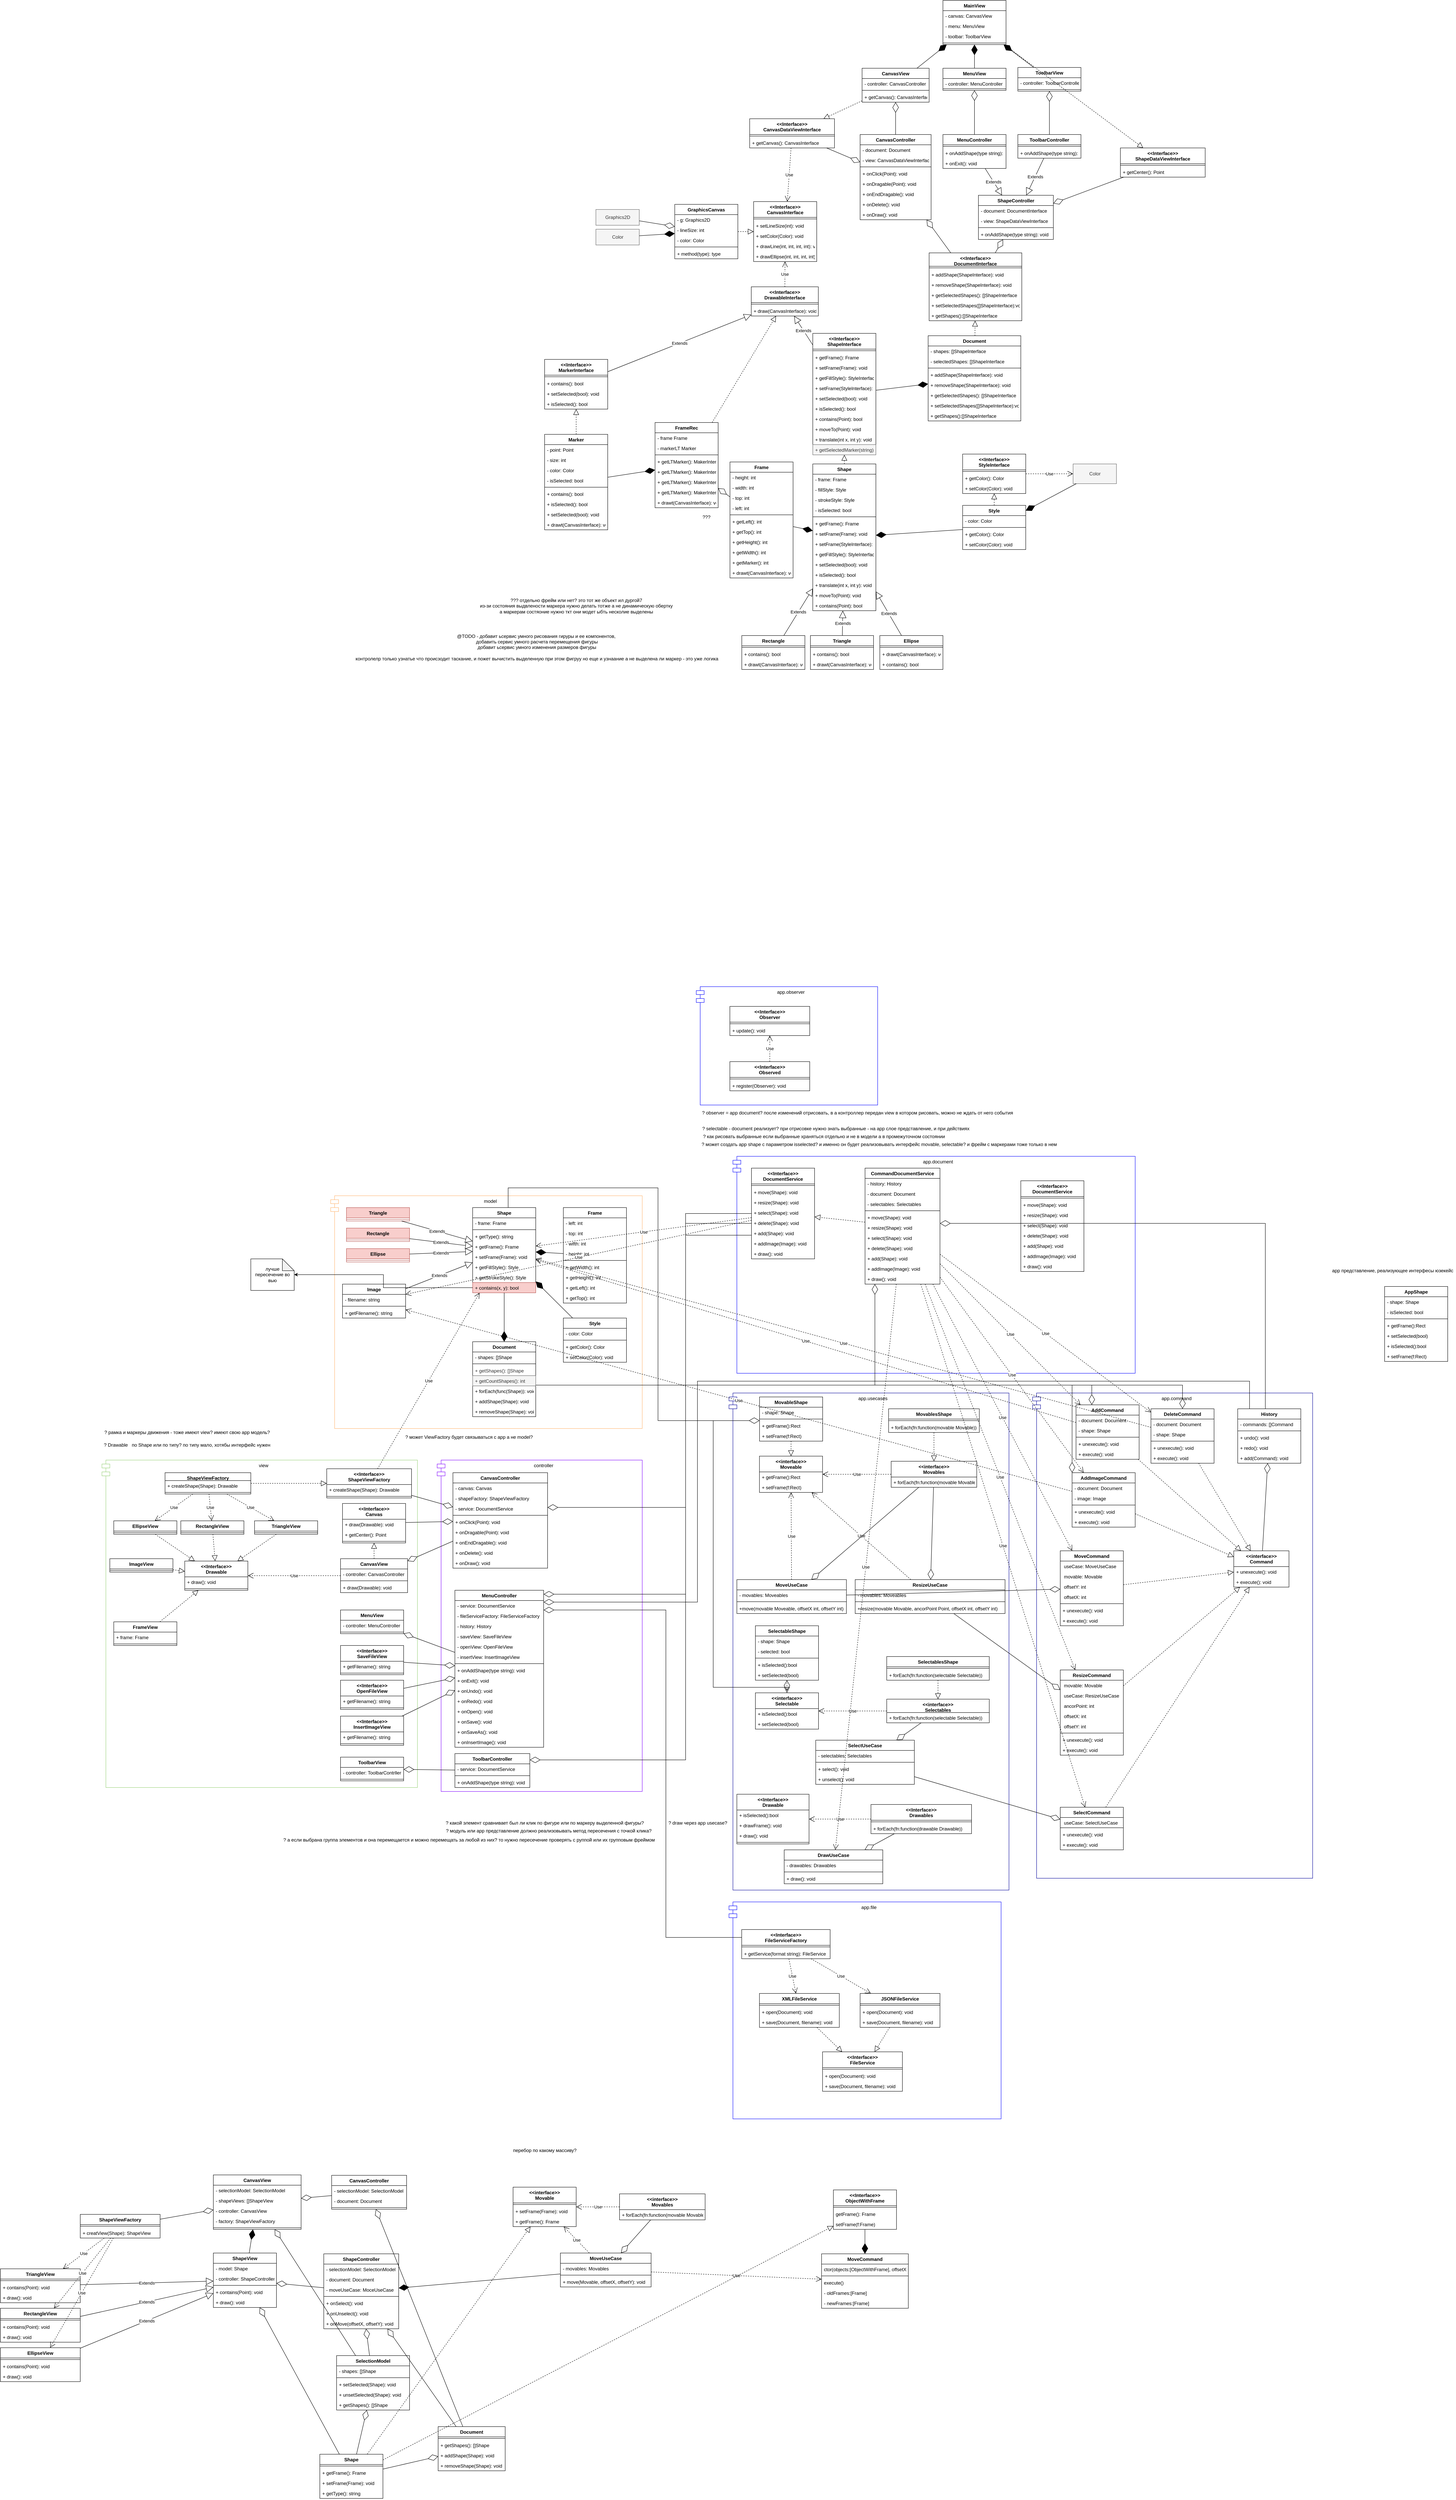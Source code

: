 <mxfile version="16.5.1" type="device"><diagram id="BYIeKWX1KMBI6DBBj1R7" name="Страница 1"><mxGraphModel dx="3902" dy="2093" grid="1" gridSize="10" guides="1" tooltips="1" connect="1" arrows="1" fold="1" page="1" pageScale="1" pageWidth="827" pageHeight="1169" math="0" shadow="0"><root><mxCell id="0"/><mxCell id="1" parent="0"/><mxCell id="i4PNGjeQCJ-F0XEyvWoy-311" value="app.file" style="shape=module;align=left;spacingLeft=20;align=center;verticalAlign=top;strokeColor=#0000FF;" parent="1" vertex="1"><mxGeometry x="27.5" y="4420" width="690" height="550" as="geometry"/></mxCell><mxCell id="i4PNGjeQCJ-F0XEyvWoy-249" value="app.document" style="shape=module;align=left;spacingLeft=20;align=center;verticalAlign=top;strokeColor=#0000FF;" parent="1" vertex="1"><mxGeometry x="37.5" y="2530" width="1020" height="550" as="geometry"/></mxCell><mxCell id="i4PNGjeQCJ-F0XEyvWoy-185" value="app.command" style="shape=module;align=left;spacingLeft=20;align=center;verticalAlign=top;strokeColor=#000099;" parent="1" vertex="1"><mxGeometry x="797.5" y="3130" width="710" height="1230" as="geometry"/></mxCell><mxCell id="U44aqk_pkvMeY9ZtUUhY-13" value="app.usecases" style="shape=module;align=left;spacingLeft=20;align=center;verticalAlign=top;strokeColor=#000099;" parent="1" vertex="1"><mxGeometry x="27.5" y="3130" width="710" height="1260" as="geometry"/></mxCell><mxCell id="i4PNGjeQCJ-F0XEyvWoy-2" value="controller" style="shape=module;align=left;spacingLeft=20;align=center;verticalAlign=top;strokeColor=#7F00FF;" parent="1" vertex="1"><mxGeometry x="-712.5" y="3300" width="520" height="840" as="geometry"/></mxCell><mxCell id="U44aqk_pkvMeY9ZtUUhY-40" value="model" style="shape=module;align=left;spacingLeft=20;align=center;verticalAlign=top;strokeColor=#FFB570;" parent="1" vertex="1"><mxGeometry x="-982.5" y="2630" width="790" height="590" as="geometry"/></mxCell><mxCell id="g3DWZMC5u4IZRWK5I6-2-1" value="Document" style="swimlane;fontStyle=1;align=center;verticalAlign=top;childLayout=stackLayout;horizontal=1;startSize=26;horizontalStack=0;resizeParent=1;resizeParentMax=0;resizeLast=0;collapsible=1;marginBottom=0;" parent="1" vertex="1"><mxGeometry x="532.5" y="450" width="235" height="216" as="geometry"/></mxCell><mxCell id="nQ_pa_jdkBgTtLmKSspf-4" value="- shapes: []ShapeInterface" style="text;strokeColor=none;fillColor=none;align=left;verticalAlign=top;spacingLeft=4;spacingRight=4;overflow=hidden;rotatable=0;points=[[0,0.5],[1,0.5]];portConstraint=eastwest;" parent="g3DWZMC5u4IZRWK5I6-2-1" vertex="1"><mxGeometry y="26" width="235" height="26" as="geometry"/></mxCell><mxCell id="g3DWZMC5u4IZRWK5I6-2-2" value="- selectedShapes: []ShapeInterface" style="text;strokeColor=none;fillColor=none;align=left;verticalAlign=top;spacingLeft=4;spacingRight=4;overflow=hidden;rotatable=0;points=[[0,0.5],[1,0.5]];portConstraint=eastwest;" parent="g3DWZMC5u4IZRWK5I6-2-1" vertex="1"><mxGeometry y="52" width="235" height="26" as="geometry"/></mxCell><mxCell id="g3DWZMC5u4IZRWK5I6-2-3" value="" style="line;strokeWidth=1;fillColor=none;align=left;verticalAlign=middle;spacingTop=-1;spacingLeft=3;spacingRight=3;rotatable=0;labelPosition=right;points=[];portConstraint=eastwest;" parent="g3DWZMC5u4IZRWK5I6-2-1" vertex="1"><mxGeometry y="78" width="235" height="8" as="geometry"/></mxCell><mxCell id="g3DWZMC5u4IZRWK5I6-2-176" value="+ addShape(ShapeInterface): void" style="text;strokeColor=none;fillColor=none;align=left;verticalAlign=top;spacingLeft=4;spacingRight=4;overflow=hidden;rotatable=0;points=[[0,0.5],[1,0.5]];portConstraint=eastwest;" parent="g3DWZMC5u4IZRWK5I6-2-1" vertex="1"><mxGeometry y="86" width="235" height="26" as="geometry"/></mxCell><mxCell id="g3DWZMC5u4IZRWK5I6-2-4" value="+ removeShape(ShapeInterface): void" style="text;strokeColor=none;fillColor=none;align=left;verticalAlign=top;spacingLeft=4;spacingRight=4;overflow=hidden;rotatable=0;points=[[0,0.5],[1,0.5]];portConstraint=eastwest;" parent="g3DWZMC5u4IZRWK5I6-2-1" vertex="1"><mxGeometry y="112" width="235" height="26" as="geometry"/></mxCell><mxCell id="g3DWZMC5u4IZRWK5I6-2-184" value="+ getSelectedShapes(): []ShapeInterface" style="text;strokeColor=none;fillColor=none;align=left;verticalAlign=top;spacingLeft=4;spacingRight=4;overflow=hidden;rotatable=0;points=[[0,0.5],[1,0.5]];portConstraint=eastwest;" parent="g3DWZMC5u4IZRWK5I6-2-1" vertex="1"><mxGeometry y="138" width="235" height="26" as="geometry"/></mxCell><mxCell id="g3DWZMC5u4IZRWK5I6-2-186" value="+ setSelectedShapes([]ShapeInterface):void&#10; " style="text;strokeColor=none;fillColor=none;align=left;verticalAlign=top;spacingLeft=4;spacingRight=4;overflow=hidden;rotatable=0;points=[[0,0.5],[1,0.5]];portConstraint=eastwest;" parent="g3DWZMC5u4IZRWK5I6-2-1" vertex="1"><mxGeometry y="164" width="235" height="26" as="geometry"/></mxCell><mxCell id="g3DWZMC5u4IZRWK5I6-2-185" value="+ getShapes():[]ShapeInterface&#10; " style="text;strokeColor=none;fillColor=none;align=left;verticalAlign=top;spacingLeft=4;spacingRight=4;overflow=hidden;rotatable=0;points=[[0,0.5],[1,0.5]];portConstraint=eastwest;" parent="g3DWZMC5u4IZRWK5I6-2-1" vertex="1"><mxGeometry y="190" width="235" height="26" as="geometry"/></mxCell><mxCell id="g3DWZMC5u4IZRWK5I6-2-5" value="Shape" style="swimlane;fontStyle=1;align=center;verticalAlign=top;childLayout=stackLayout;horizontal=1;startSize=26;horizontalStack=0;resizeParent=1;resizeParentMax=0;resizeLast=0;collapsible=1;marginBottom=0;" parent="1" vertex="1"><mxGeometry x="240" y="775" width="160" height="372" as="geometry"/></mxCell><mxCell id="g3DWZMC5u4IZRWK5I6-2-169" value="- frame: Frame" style="text;strokeColor=none;fillColor=none;align=left;verticalAlign=top;spacingLeft=4;spacingRight=4;overflow=hidden;rotatable=0;points=[[0,0.5],[1,0.5]];portConstraint=eastwest;" parent="g3DWZMC5u4IZRWK5I6-2-5" vertex="1"><mxGeometry y="26" width="160" height="26" as="geometry"/></mxCell><mxCell id="g3DWZMC5u4IZRWK5I6-2-170" value="- fillStyle: Style" style="text;strokeColor=none;fillColor=none;align=left;verticalAlign=top;spacingLeft=4;spacingRight=4;overflow=hidden;rotatable=0;points=[[0,0.5],[1,0.5]];portConstraint=eastwest;" parent="g3DWZMC5u4IZRWK5I6-2-5" vertex="1"><mxGeometry y="52" width="160" height="26" as="geometry"/></mxCell><mxCell id="g3DWZMC5u4IZRWK5I6-2-6" value="- strokeStyle: Style" style="text;strokeColor=none;fillColor=none;align=left;verticalAlign=top;spacingLeft=4;spacingRight=4;overflow=hidden;rotatable=0;points=[[0,0.5],[1,0.5]];portConstraint=eastwest;" parent="g3DWZMC5u4IZRWK5I6-2-5" vertex="1"><mxGeometry y="78" width="160" height="26" as="geometry"/></mxCell><mxCell id="g3DWZMC5u4IZRWK5I6-2-193" value="- isSelected: bool" style="text;strokeColor=none;fillColor=none;align=left;verticalAlign=top;spacingLeft=4;spacingRight=4;overflow=hidden;rotatable=0;points=[[0,0.5],[1,0.5]];portConstraint=eastwest;" parent="g3DWZMC5u4IZRWK5I6-2-5" vertex="1"><mxGeometry y="104" width="160" height="26" as="geometry"/></mxCell><mxCell id="g3DWZMC5u4IZRWK5I6-2-7" value="" style="line;strokeWidth=1;fillColor=none;align=left;verticalAlign=middle;spacingTop=-1;spacingLeft=3;spacingRight=3;rotatable=0;labelPosition=right;points=[];portConstraint=eastwest;" parent="g3DWZMC5u4IZRWK5I6-2-5" vertex="1"><mxGeometry y="130" width="160" height="8" as="geometry"/></mxCell><mxCell id="g3DWZMC5u4IZRWK5I6-2-172" value="+ getFrame(): Frame" style="text;strokeColor=none;fillColor=none;align=left;verticalAlign=top;spacingLeft=4;spacingRight=4;overflow=hidden;rotatable=0;points=[[0,0.5],[1,0.5]];portConstraint=eastwest;" parent="g3DWZMC5u4IZRWK5I6-2-5" vertex="1"><mxGeometry y="138" width="160" height="26" as="geometry"/></mxCell><mxCell id="g3DWZMC5u4IZRWK5I6-2-173" value="+ setFrame(Frame): void" style="text;strokeColor=none;fillColor=none;align=left;verticalAlign=top;spacingLeft=4;spacingRight=4;overflow=hidden;rotatable=0;points=[[0,0.5],[1,0.5]];portConstraint=eastwest;" parent="g3DWZMC5u4IZRWK5I6-2-5" vertex="1"><mxGeometry y="164" width="160" height="26" as="geometry"/></mxCell><mxCell id="g3DWZMC5u4IZRWK5I6-2-175" value="+ setFrame(StyleInterface): void" style="text;strokeColor=none;fillColor=none;align=left;verticalAlign=top;spacingLeft=4;spacingRight=4;overflow=hidden;rotatable=0;points=[[0,0.5],[1,0.5]];portConstraint=eastwest;" parent="g3DWZMC5u4IZRWK5I6-2-5" vertex="1"><mxGeometry y="190" width="160" height="26" as="geometry"/></mxCell><mxCell id="g3DWZMC5u4IZRWK5I6-2-194" value="+ getFillStyle(): StyleInterface" style="text;strokeColor=none;fillColor=none;align=left;verticalAlign=top;spacingLeft=4;spacingRight=4;overflow=hidden;rotatable=0;points=[[0,0.5],[1,0.5]];portConstraint=eastwest;" parent="g3DWZMC5u4IZRWK5I6-2-5" vertex="1"><mxGeometry y="216" width="160" height="26" as="geometry"/></mxCell><mxCell id="g3DWZMC5u4IZRWK5I6-2-195" value="+ setSelected(bool): void" style="text;strokeColor=none;fillColor=none;align=left;verticalAlign=top;spacingLeft=4;spacingRight=4;overflow=hidden;rotatable=0;points=[[0,0.5],[1,0.5]];portConstraint=eastwest;" parent="g3DWZMC5u4IZRWK5I6-2-5" vertex="1"><mxGeometry y="242" width="160" height="26" as="geometry"/></mxCell><mxCell id="g3DWZMC5u4IZRWK5I6-2-196" value="+ isSelected(): bool" style="text;strokeColor=none;fillColor=none;align=left;verticalAlign=top;spacingLeft=4;spacingRight=4;overflow=hidden;rotatable=0;points=[[0,0.5],[1,0.5]];portConstraint=eastwest;" parent="g3DWZMC5u4IZRWK5I6-2-5" vertex="1"><mxGeometry y="268" width="160" height="26" as="geometry"/></mxCell><mxCell id="nQ_pa_jdkBgTtLmKSspf-30" value="+ translate(int x, int y): void" style="text;strokeColor=none;fillColor=none;align=left;verticalAlign=top;spacingLeft=4;spacingRight=4;overflow=hidden;rotatable=0;points=[[0,0.5],[1,0.5]];portConstraint=eastwest;" parent="g3DWZMC5u4IZRWK5I6-2-5" vertex="1"><mxGeometry y="294" width="160" height="26" as="geometry"/></mxCell><mxCell id="nQ_pa_jdkBgTtLmKSspf-31" value="+ moveTo(Point): void" style="text;strokeColor=none;fillColor=none;align=left;verticalAlign=top;spacingLeft=4;spacingRight=4;overflow=hidden;rotatable=0;points=[[0,0.5],[1,0.5]];portConstraint=eastwest;" parent="g3DWZMC5u4IZRWK5I6-2-5" vertex="1"><mxGeometry y="320" width="160" height="26" as="geometry"/></mxCell><mxCell id="g3DWZMC5u4IZRWK5I6-2-200" value="+ contains(Point): bool" style="text;strokeColor=none;fillColor=none;align=left;verticalAlign=top;spacingLeft=4;spacingRight=4;overflow=hidden;rotatable=0;points=[[0,0.5],[1,0.5]];portConstraint=eastwest;" parent="g3DWZMC5u4IZRWK5I6-2-5" vertex="1"><mxGeometry y="346" width="160" height="26" as="geometry"/></mxCell><mxCell id="g3DWZMC5u4IZRWK5I6-2-9" value="Triangle" style="swimlane;fontStyle=1;align=center;verticalAlign=top;childLayout=stackLayout;horizontal=1;startSize=26;horizontalStack=0;resizeParent=1;resizeParentMax=0;resizeLast=0;collapsible=1;marginBottom=0;" parent="1" vertex="1"><mxGeometry x="234" y="1210" width="160" height="86" as="geometry"/></mxCell><mxCell id="g3DWZMC5u4IZRWK5I6-2-11" value="" style="line;strokeWidth=1;fillColor=none;align=left;verticalAlign=middle;spacingTop=-1;spacingLeft=3;spacingRight=3;rotatable=0;labelPosition=right;points=[];portConstraint=eastwest;" parent="g3DWZMC5u4IZRWK5I6-2-9" vertex="1"><mxGeometry y="26" width="160" height="8" as="geometry"/></mxCell><mxCell id="g3DWZMC5u4IZRWK5I6-2-202" value="+ contains(): bool" style="text;strokeColor=none;fillColor=none;align=left;verticalAlign=top;spacingLeft=4;spacingRight=4;overflow=hidden;rotatable=0;points=[[0,0.5],[1,0.5]];portConstraint=eastwest;" parent="g3DWZMC5u4IZRWK5I6-2-9" vertex="1"><mxGeometry y="34" width="160" height="26" as="geometry"/></mxCell><mxCell id="g3DWZMC5u4IZRWK5I6-2-204" value="+ drawt(CanvasInterface): void" style="text;strokeColor=none;fillColor=none;align=left;verticalAlign=top;spacingLeft=4;spacingRight=4;overflow=hidden;rotatable=0;points=[[0,0.5],[1,0.5]];portConstraint=eastwest;" parent="g3DWZMC5u4IZRWK5I6-2-9" vertex="1"><mxGeometry y="60" width="160" height="26" as="geometry"/></mxCell><mxCell id="g3DWZMC5u4IZRWK5I6-2-13" value="Rectangle" style="swimlane;fontStyle=1;align=center;verticalAlign=top;childLayout=stackLayout;horizontal=1;startSize=26;horizontalStack=0;resizeParent=1;resizeParentMax=0;resizeLast=0;collapsible=1;marginBottom=0;" parent="1" vertex="1"><mxGeometry x="60" y="1210" width="160" height="86" as="geometry"/></mxCell><mxCell id="g3DWZMC5u4IZRWK5I6-2-15" value="" style="line;strokeWidth=1;fillColor=none;align=left;verticalAlign=middle;spacingTop=-1;spacingLeft=3;spacingRight=3;rotatable=0;labelPosition=right;points=[];portConstraint=eastwest;" parent="g3DWZMC5u4IZRWK5I6-2-13" vertex="1"><mxGeometry y="26" width="160" height="8" as="geometry"/></mxCell><mxCell id="g3DWZMC5u4IZRWK5I6-2-201" value="+ contains(): bool" style="text;strokeColor=none;fillColor=none;align=left;verticalAlign=top;spacingLeft=4;spacingRight=4;overflow=hidden;rotatable=0;points=[[0,0.5],[1,0.5]];portConstraint=eastwest;" parent="g3DWZMC5u4IZRWK5I6-2-13" vertex="1"><mxGeometry y="34" width="160" height="26" as="geometry"/></mxCell><mxCell id="g3DWZMC5u4IZRWK5I6-2-16" value="+ drawt(CanvasInterface): void" style="text;strokeColor=none;fillColor=none;align=left;verticalAlign=top;spacingLeft=4;spacingRight=4;overflow=hidden;rotatable=0;points=[[0,0.5],[1,0.5]];portConstraint=eastwest;" parent="g3DWZMC5u4IZRWK5I6-2-13" vertex="1"><mxGeometry y="60" width="160" height="26" as="geometry"/></mxCell><mxCell id="g3DWZMC5u4IZRWK5I6-2-17" value="Ellipse" style="swimlane;fontStyle=1;align=center;verticalAlign=top;childLayout=stackLayout;horizontal=1;startSize=26;horizontalStack=0;resizeParent=1;resizeParentMax=0;resizeLast=0;collapsible=1;marginBottom=0;" parent="1" vertex="1"><mxGeometry x="410" y="1210" width="160" height="86" as="geometry"/></mxCell><mxCell id="g3DWZMC5u4IZRWK5I6-2-19" value="" style="line;strokeWidth=1;fillColor=none;align=left;verticalAlign=middle;spacingTop=-1;spacingLeft=3;spacingRight=3;rotatable=0;labelPosition=right;points=[];portConstraint=eastwest;" parent="g3DWZMC5u4IZRWK5I6-2-17" vertex="1"><mxGeometry y="26" width="160" height="8" as="geometry"/></mxCell><mxCell id="g3DWZMC5u4IZRWK5I6-2-205" value="+ drawt(CanvasInterface): void" style="text;strokeColor=none;fillColor=none;align=left;verticalAlign=top;spacingLeft=4;spacingRight=4;overflow=hidden;rotatable=0;points=[[0,0.5],[1,0.5]];portConstraint=eastwest;" parent="g3DWZMC5u4IZRWK5I6-2-17" vertex="1"><mxGeometry y="34" width="160" height="26" as="geometry"/></mxCell><mxCell id="g3DWZMC5u4IZRWK5I6-2-203" value="+ contains(): bool" style="text;strokeColor=none;fillColor=none;align=left;verticalAlign=top;spacingLeft=4;spacingRight=4;overflow=hidden;rotatable=0;points=[[0,0.5],[1,0.5]];portConstraint=eastwest;" parent="g3DWZMC5u4IZRWK5I6-2-17" vertex="1"><mxGeometry y="60" width="160" height="26" as="geometry"/></mxCell><mxCell id="g3DWZMC5u4IZRWK5I6-2-21" value="&lt;&lt;Interface&gt;&gt;&#10;ShapeInterface" style="swimlane;fontStyle=1;align=center;verticalAlign=top;childLayout=stackLayout;horizontal=1;startSize=40;horizontalStack=0;resizeParent=1;resizeParentMax=0;resizeLast=0;collapsible=1;marginBottom=0;" parent="1" vertex="1"><mxGeometry x="240" y="444" width="160" height="308" as="geometry"/></mxCell><mxCell id="g3DWZMC5u4IZRWK5I6-2-23" value="" style="line;strokeWidth=1;fillColor=none;align=left;verticalAlign=middle;spacingTop=-1;spacingLeft=3;spacingRight=3;rotatable=0;labelPosition=right;points=[];portConstraint=eastwest;" parent="g3DWZMC5u4IZRWK5I6-2-21" vertex="1"><mxGeometry y="40" width="160" height="8" as="geometry"/></mxCell><mxCell id="g3DWZMC5u4IZRWK5I6-2-167" value="+ getFrame(): Frame" style="text;strokeColor=none;fillColor=none;align=left;verticalAlign=top;spacingLeft=4;spacingRight=4;overflow=hidden;rotatable=0;points=[[0,0.5],[1,0.5]];portConstraint=eastwest;" parent="g3DWZMC5u4IZRWK5I6-2-21" vertex="1"><mxGeometry y="48" width="160" height="26" as="geometry"/></mxCell><mxCell id="g3DWZMC5u4IZRWK5I6-2-171" value="+ setFrame(Frame): void" style="text;strokeColor=none;fillColor=none;align=left;verticalAlign=top;spacingLeft=4;spacingRight=4;overflow=hidden;rotatable=0;points=[[0,0.5],[1,0.5]];portConstraint=eastwest;" parent="g3DWZMC5u4IZRWK5I6-2-21" vertex="1"><mxGeometry y="74" width="160" height="26" as="geometry"/></mxCell><mxCell id="g3DWZMC5u4IZRWK5I6-2-168" value="+ getFillStyle(): StyleInterface" style="text;strokeColor=none;fillColor=none;align=left;verticalAlign=top;spacingLeft=4;spacingRight=4;overflow=hidden;rotatable=0;points=[[0,0.5],[1,0.5]];portConstraint=eastwest;" parent="g3DWZMC5u4IZRWK5I6-2-21" vertex="1"><mxGeometry y="100" width="160" height="26" as="geometry"/></mxCell><mxCell id="g3DWZMC5u4IZRWK5I6-2-143" value="+ setFrame(StyleInterface): void" style="text;strokeColor=none;fillColor=none;align=left;verticalAlign=top;spacingLeft=4;spacingRight=4;overflow=hidden;rotatable=0;points=[[0,0.5],[1,0.5]];portConstraint=eastwest;" parent="g3DWZMC5u4IZRWK5I6-2-21" vertex="1"><mxGeometry y="126" width="160" height="26" as="geometry"/></mxCell><mxCell id="g3DWZMC5u4IZRWK5I6-2-197" value="+ setSelected(bool): void" style="text;strokeColor=none;fillColor=none;align=left;verticalAlign=top;spacingLeft=4;spacingRight=4;overflow=hidden;rotatable=0;points=[[0,0.5],[1,0.5]];portConstraint=eastwest;" parent="g3DWZMC5u4IZRWK5I6-2-21" vertex="1"><mxGeometry y="152" width="160" height="26" as="geometry"/></mxCell><mxCell id="g3DWZMC5u4IZRWK5I6-2-198" value="+ isSelected(): bool" style="text;strokeColor=none;fillColor=none;align=left;verticalAlign=top;spacingLeft=4;spacingRight=4;overflow=hidden;rotatable=0;points=[[0,0.5],[1,0.5]];portConstraint=eastwest;" parent="g3DWZMC5u4IZRWK5I6-2-21" vertex="1"><mxGeometry y="178" width="160" height="26" as="geometry"/></mxCell><mxCell id="nQ_pa_jdkBgTtLmKSspf-28" value="+ contains(Point): bool" style="text;strokeColor=none;fillColor=none;align=left;verticalAlign=top;spacingLeft=4;spacingRight=4;overflow=hidden;rotatable=0;points=[[0,0.5],[1,0.5]];portConstraint=eastwest;" parent="g3DWZMC5u4IZRWK5I6-2-21" vertex="1"><mxGeometry y="204" width="160" height="26" as="geometry"/></mxCell><mxCell id="nQ_pa_jdkBgTtLmKSspf-29" value="+ moveTo(Point): void" style="text;strokeColor=none;fillColor=none;align=left;verticalAlign=top;spacingLeft=4;spacingRight=4;overflow=hidden;rotatable=0;points=[[0,0.5],[1,0.5]];portConstraint=eastwest;" parent="g3DWZMC5u4IZRWK5I6-2-21" vertex="1"><mxGeometry y="230" width="160" height="26" as="geometry"/></mxCell><mxCell id="g3DWZMC5u4IZRWK5I6-2-199" value="+ translate(int x, int y): void" style="text;strokeColor=none;fillColor=none;align=left;verticalAlign=top;spacingLeft=4;spacingRight=4;overflow=hidden;rotatable=0;points=[[0,0.5],[1,0.5]];portConstraint=eastwest;" parent="g3DWZMC5u4IZRWK5I6-2-21" vertex="1"><mxGeometry y="256" width="160" height="26" as="geometry"/></mxCell><mxCell id="g3DWZMC5u4IZRWK5I6-2-206" value="+ getSelectedMarker(string): bool" style="text;strokeColor=#666666;fillColor=#f5f5f5;align=left;verticalAlign=top;spacingLeft=4;spacingRight=4;overflow=hidden;rotatable=0;points=[[0,0.5],[1,0.5]];portConstraint=eastwest;fontColor=#333333;" parent="g3DWZMC5u4IZRWK5I6-2-21" vertex="1"><mxGeometry y="282" width="160" height="26" as="geometry"/></mxCell><mxCell id="g3DWZMC5u4IZRWK5I6-2-25" value="Frame" style="swimlane;fontStyle=1;align=center;verticalAlign=top;childLayout=stackLayout;horizontal=1;startSize=26;horizontalStack=0;resizeParent=1;resizeParentMax=0;resizeLast=0;collapsible=1;marginBottom=0;" parent="1" vertex="1"><mxGeometry x="30" y="770" width="160" height="294" as="geometry"/></mxCell><mxCell id="g3DWZMC5u4IZRWK5I6-2-166" value="- height: int" style="text;strokeColor=none;fillColor=none;align=left;verticalAlign=top;spacingLeft=4;spacingRight=4;overflow=hidden;rotatable=0;points=[[0,0.5],[1,0.5]];portConstraint=eastwest;" parent="g3DWZMC5u4IZRWK5I6-2-25" vertex="1"><mxGeometry y="26" width="160" height="26" as="geometry"/></mxCell><mxCell id="g3DWZMC5u4IZRWK5I6-2-165" value="- width: int" style="text;strokeColor=none;fillColor=none;align=left;verticalAlign=top;spacingLeft=4;spacingRight=4;overflow=hidden;rotatable=0;points=[[0,0.5],[1,0.5]];portConstraint=eastwest;" parent="g3DWZMC5u4IZRWK5I6-2-25" vertex="1"><mxGeometry y="52" width="160" height="26" as="geometry"/></mxCell><mxCell id="g3DWZMC5u4IZRWK5I6-2-164" value="- top: int" style="text;strokeColor=none;fillColor=none;align=left;verticalAlign=top;spacingLeft=4;spacingRight=4;overflow=hidden;rotatable=0;points=[[0,0.5],[1,0.5]];portConstraint=eastwest;" parent="g3DWZMC5u4IZRWK5I6-2-25" vertex="1"><mxGeometry y="78" width="160" height="26" as="geometry"/></mxCell><mxCell id="g3DWZMC5u4IZRWK5I6-2-163" value="- left: int" style="text;strokeColor=none;fillColor=none;align=left;verticalAlign=top;spacingLeft=4;spacingRight=4;overflow=hidden;rotatable=0;points=[[0,0.5],[1,0.5]];portConstraint=eastwest;" parent="g3DWZMC5u4IZRWK5I6-2-25" vertex="1"><mxGeometry y="104" width="160" height="26" as="geometry"/></mxCell><mxCell id="g3DWZMC5u4IZRWK5I6-2-27" value="" style="line;strokeWidth=1;fillColor=none;align=left;verticalAlign=middle;spacingTop=-1;spacingLeft=3;spacingRight=3;rotatable=0;labelPosition=right;points=[];portConstraint=eastwest;" parent="g3DWZMC5u4IZRWK5I6-2-25" vertex="1"><mxGeometry y="130" width="160" height="8" as="geometry"/></mxCell><mxCell id="g3DWZMC5u4IZRWK5I6-2-159" value="+ getLeft(): int" style="text;strokeColor=none;fillColor=none;align=left;verticalAlign=top;spacingLeft=4;spacingRight=4;overflow=hidden;rotatable=0;points=[[0,0.5],[1,0.5]];portConstraint=eastwest;" parent="g3DWZMC5u4IZRWK5I6-2-25" vertex="1"><mxGeometry y="138" width="160" height="26" as="geometry"/></mxCell><mxCell id="g3DWZMC5u4IZRWK5I6-2-160" value="+ getTop(): int" style="text;strokeColor=none;fillColor=none;align=left;verticalAlign=top;spacingLeft=4;spacingRight=4;overflow=hidden;rotatable=0;points=[[0,0.5],[1,0.5]];portConstraint=eastwest;" parent="g3DWZMC5u4IZRWK5I6-2-25" vertex="1"><mxGeometry y="164" width="160" height="26" as="geometry"/></mxCell><mxCell id="g3DWZMC5u4IZRWK5I6-2-162" value="+ getHeight(): int" style="text;strokeColor=none;fillColor=none;align=left;verticalAlign=top;spacingLeft=4;spacingRight=4;overflow=hidden;rotatable=0;points=[[0,0.5],[1,0.5]];portConstraint=eastwest;" parent="g3DWZMC5u4IZRWK5I6-2-25" vertex="1"><mxGeometry y="190" width="160" height="26" as="geometry"/></mxCell><mxCell id="g3DWZMC5u4IZRWK5I6-2-161" value="+ getWidth(): int" style="text;strokeColor=none;fillColor=none;align=left;verticalAlign=top;spacingLeft=4;spacingRight=4;overflow=hidden;rotatable=0;points=[[0,0.5],[1,0.5]];portConstraint=eastwest;" parent="g3DWZMC5u4IZRWK5I6-2-25" vertex="1"><mxGeometry y="216" width="160" height="26" as="geometry"/></mxCell><mxCell id="g3DWZMC5u4IZRWK5I6-2-230" value="+ getMarker(): int" style="text;strokeColor=none;fillColor=none;align=left;verticalAlign=top;spacingLeft=4;spacingRight=4;overflow=hidden;rotatable=0;points=[[0,0.5],[1,0.5]];portConstraint=eastwest;" parent="g3DWZMC5u4IZRWK5I6-2-25" vertex="1"><mxGeometry y="242" width="160" height="26" as="geometry"/></mxCell><mxCell id="g3DWZMC5u4IZRWK5I6-2-232" value="+ drawt(CanvasInterface): void" style="text;strokeColor=none;fillColor=none;align=left;verticalAlign=top;spacingLeft=4;spacingRight=4;overflow=hidden;rotatable=0;points=[[0,0.5],[1,0.5]];portConstraint=eastwest;" parent="g3DWZMC5u4IZRWK5I6-2-25" vertex="1"><mxGeometry y="268" width="160" height="26" as="geometry"/></mxCell><mxCell id="g3DWZMC5u4IZRWK5I6-2-29" value="CanvasController" style="swimlane;fontStyle=1;align=center;verticalAlign=top;childLayout=stackLayout;horizontal=1;startSize=26;horizontalStack=0;resizeParent=1;resizeParentMax=0;resizeLast=0;collapsible=1;marginBottom=0;" parent="1" vertex="1"><mxGeometry x="360" y="-60" width="180" height="216" as="geometry"/></mxCell><mxCell id="g3DWZMC5u4IZRWK5I6-2-123" value="- document: Document" style="text;strokeColor=none;fillColor=none;align=left;verticalAlign=top;spacingLeft=4;spacingRight=4;overflow=hidden;rotatable=0;points=[[0,0.5],[1,0.5]];portConstraint=eastwest;" parent="g3DWZMC5u4IZRWK5I6-2-29" vertex="1"><mxGeometry y="26" width="180" height="26" as="geometry"/></mxCell><mxCell id="nQ_pa_jdkBgTtLmKSspf-25" value="- view: CanvasDataViewInterface" style="text;strokeColor=none;fillColor=none;align=left;verticalAlign=top;spacingLeft=4;spacingRight=4;overflow=hidden;rotatable=0;points=[[0,0.5],[1,0.5]];portConstraint=eastwest;" parent="g3DWZMC5u4IZRWK5I6-2-29" vertex="1"><mxGeometry y="52" width="180" height="26" as="geometry"/></mxCell><mxCell id="g3DWZMC5u4IZRWK5I6-2-31" value="" style="line;strokeWidth=1;fillColor=none;align=left;verticalAlign=middle;spacingTop=-1;spacingLeft=3;spacingRight=3;rotatable=0;labelPosition=right;points=[];portConstraint=eastwest;" parent="g3DWZMC5u4IZRWK5I6-2-29" vertex="1"><mxGeometry y="78" width="180" height="8" as="geometry"/></mxCell><mxCell id="g3DWZMC5u4IZRWK5I6-2-177" value="+ onClick(Point): void&#10; " style="text;strokeColor=none;fillColor=none;align=left;verticalAlign=top;spacingLeft=4;spacingRight=4;overflow=hidden;rotatable=0;points=[[0,0.5],[1,0.5]];portConstraint=eastwest;" parent="g3DWZMC5u4IZRWK5I6-2-29" vertex="1"><mxGeometry y="86" width="180" height="26" as="geometry"/></mxCell><mxCell id="g3DWZMC5u4IZRWK5I6-2-180" value="+ onDragable(Point): void&#10; " style="text;strokeColor=none;fillColor=none;align=left;verticalAlign=top;spacingLeft=4;spacingRight=4;overflow=hidden;rotatable=0;points=[[0,0.5],[1,0.5]];portConstraint=eastwest;" parent="g3DWZMC5u4IZRWK5I6-2-29" vertex="1"><mxGeometry y="112" width="180" height="26" as="geometry"/></mxCell><mxCell id="g3DWZMC5u4IZRWK5I6-2-178" value="+ onEndDragable(): void&#10; " style="text;strokeColor=none;fillColor=none;align=left;verticalAlign=top;spacingLeft=4;spacingRight=4;overflow=hidden;rotatable=0;points=[[0,0.5],[1,0.5]];portConstraint=eastwest;" parent="g3DWZMC5u4IZRWK5I6-2-29" vertex="1"><mxGeometry y="138" width="180" height="26" as="geometry"/></mxCell><mxCell id="g3DWZMC5u4IZRWK5I6-2-113" value="+ onDelete(): void&#10; " style="text;strokeColor=none;fillColor=none;align=left;verticalAlign=top;spacingLeft=4;spacingRight=4;overflow=hidden;rotatable=0;points=[[0,0.5],[1,0.5]];portConstraint=eastwest;" parent="g3DWZMC5u4IZRWK5I6-2-29" vertex="1"><mxGeometry y="164" width="180" height="26" as="geometry"/></mxCell><mxCell id="g3DWZMC5u4IZRWK5I6-2-179" value="+ onDraw(): void&#10; " style="text;strokeColor=none;fillColor=none;align=left;verticalAlign=top;spacingLeft=4;spacingRight=4;overflow=hidden;rotatable=0;points=[[0,0.5],[1,0.5]];portConstraint=eastwest;" parent="g3DWZMC5u4IZRWK5I6-2-29" vertex="1"><mxGeometry y="190" width="180" height="26" as="geometry"/></mxCell><mxCell id="g3DWZMC5u4IZRWK5I6-2-33" value="CanvasView" style="swimlane;fontStyle=1;align=center;verticalAlign=top;childLayout=stackLayout;horizontal=1;startSize=26;horizontalStack=0;resizeParent=1;resizeParentMax=0;resizeLast=0;collapsible=1;marginBottom=0;" parent="1" vertex="1"><mxGeometry x="365" y="-228" width="170" height="86" as="geometry"/></mxCell><mxCell id="g3DWZMC5u4IZRWK5I6-2-34" value="- controller: CanvasController" style="text;strokeColor=none;fillColor=none;align=left;verticalAlign=top;spacingLeft=4;spacingRight=4;overflow=hidden;rotatable=0;points=[[0,0.5],[1,0.5]];portConstraint=eastwest;" parent="g3DWZMC5u4IZRWK5I6-2-33" vertex="1"><mxGeometry y="26" width="170" height="26" as="geometry"/></mxCell><mxCell id="g3DWZMC5u4IZRWK5I6-2-35" value="" style="line;strokeWidth=1;fillColor=none;align=left;verticalAlign=middle;spacingTop=-1;spacingLeft=3;spacingRight=3;rotatable=0;labelPosition=right;points=[];portConstraint=eastwest;" parent="g3DWZMC5u4IZRWK5I6-2-33" vertex="1"><mxGeometry y="52" width="170" height="8" as="geometry"/></mxCell><mxCell id="nQ_pa_jdkBgTtLmKSspf-27" value="+ getCanvas(): CanvasInterface&#10; " style="text;strokeColor=none;fillColor=none;align=left;verticalAlign=top;spacingLeft=4;spacingRight=4;overflow=hidden;rotatable=0;points=[[0,0.5],[1,0.5]];portConstraint=eastwest;" parent="g3DWZMC5u4IZRWK5I6-2-33" vertex="1"><mxGeometry y="60" width="170" height="26" as="geometry"/></mxCell><mxCell id="g3DWZMC5u4IZRWK5I6-2-37" value="MainView" style="swimlane;fontStyle=1;align=center;verticalAlign=top;childLayout=stackLayout;horizontal=1;startSize=26;horizontalStack=0;resizeParent=1;resizeParentMax=0;resizeLast=0;collapsible=1;marginBottom=0;" parent="1" vertex="1"><mxGeometry x="570" y="-400" width="160" height="112" as="geometry"/></mxCell><mxCell id="g3DWZMC5u4IZRWK5I6-2-182" value="- canvas: CanvasView" style="text;strokeColor=none;fillColor=none;align=left;verticalAlign=top;spacingLeft=4;spacingRight=4;overflow=hidden;rotatable=0;points=[[0,0.5],[1,0.5]];portConstraint=eastwest;" parent="g3DWZMC5u4IZRWK5I6-2-37" vertex="1"><mxGeometry y="26" width="160" height="26" as="geometry"/></mxCell><mxCell id="g3DWZMC5u4IZRWK5I6-2-183" value="- menu: MenuView" style="text;strokeColor=none;fillColor=none;align=left;verticalAlign=top;spacingLeft=4;spacingRight=4;overflow=hidden;rotatable=0;points=[[0,0.5],[1,0.5]];portConstraint=eastwest;" parent="g3DWZMC5u4IZRWK5I6-2-37" vertex="1"><mxGeometry y="52" width="160" height="26" as="geometry"/></mxCell><mxCell id="g3DWZMC5u4IZRWK5I6-2-38" value="- toolbar: ToolbarView" style="text;strokeColor=none;fillColor=none;align=left;verticalAlign=top;spacingLeft=4;spacingRight=4;overflow=hidden;rotatable=0;points=[[0,0.5],[1,0.5]];portConstraint=eastwest;" parent="g3DWZMC5u4IZRWK5I6-2-37" vertex="1"><mxGeometry y="78" width="160" height="26" as="geometry"/></mxCell><mxCell id="g3DWZMC5u4IZRWK5I6-2-39" value="" style="line;strokeWidth=1;fillColor=none;align=left;verticalAlign=middle;spacingTop=-1;spacingLeft=3;spacingRight=3;rotatable=0;labelPosition=right;points=[];portConstraint=eastwest;" parent="g3DWZMC5u4IZRWK5I6-2-37" vertex="1"><mxGeometry y="104" width="160" height="8" as="geometry"/></mxCell><mxCell id="g3DWZMC5u4IZRWK5I6-2-41" value="MenuView" style="swimlane;fontStyle=1;align=center;verticalAlign=top;childLayout=stackLayout;horizontal=1;startSize=26;horizontalStack=0;resizeParent=1;resizeParentMax=0;resizeLast=0;collapsible=1;marginBottom=0;" parent="1" vertex="1"><mxGeometry x="570" y="-228" width="160" height="56" as="geometry"/></mxCell><mxCell id="g3DWZMC5u4IZRWK5I6-2-42" value="- controller: MenuController" style="text;strokeColor=none;fillColor=none;align=left;verticalAlign=top;spacingLeft=4;spacingRight=4;overflow=hidden;rotatable=0;points=[[0,0.5],[1,0.5]];portConstraint=eastwest;" parent="g3DWZMC5u4IZRWK5I6-2-41" vertex="1"><mxGeometry y="26" width="160" height="22" as="geometry"/></mxCell><mxCell id="g3DWZMC5u4IZRWK5I6-2-43" value="" style="line;strokeWidth=1;fillColor=none;align=left;verticalAlign=middle;spacingTop=-1;spacingLeft=3;spacingRight=3;rotatable=0;labelPosition=right;points=[];portConstraint=eastwest;" parent="g3DWZMC5u4IZRWK5I6-2-41" vertex="1"><mxGeometry y="48" width="160" height="8" as="geometry"/></mxCell><mxCell id="g3DWZMC5u4IZRWK5I6-2-45" value="ToolbarView" style="swimlane;fontStyle=1;align=center;verticalAlign=top;childLayout=stackLayout;horizontal=1;startSize=26;horizontalStack=0;resizeParent=1;resizeParentMax=0;resizeLast=0;collapsible=1;marginBottom=0;" parent="1" vertex="1"><mxGeometry x="760" y="-230" width="160" height="60" as="geometry"/></mxCell><mxCell id="g3DWZMC5u4IZRWK5I6-2-46" value="- controller: ToolbarController" style="text;strokeColor=none;fillColor=none;align=left;verticalAlign=top;spacingLeft=4;spacingRight=4;overflow=hidden;rotatable=0;points=[[0,0.5],[1,0.5]];portConstraint=eastwest;" parent="g3DWZMC5u4IZRWK5I6-2-45" vertex="1"><mxGeometry y="26" width="160" height="26" as="geometry"/></mxCell><mxCell id="g3DWZMC5u4IZRWK5I6-2-47" value="" style="line;strokeWidth=1;fillColor=none;align=left;verticalAlign=middle;spacingTop=-1;spacingLeft=3;spacingRight=3;rotatable=0;labelPosition=right;points=[];portConstraint=eastwest;" parent="g3DWZMC5u4IZRWK5I6-2-45" vertex="1"><mxGeometry y="52" width="160" height="8" as="geometry"/></mxCell><mxCell id="g3DWZMC5u4IZRWK5I6-2-49" value="Style" style="swimlane;fontStyle=1;align=center;verticalAlign=top;childLayout=stackLayout;horizontal=1;startSize=26;horizontalStack=0;resizeParent=1;resizeParentMax=0;resizeLast=0;collapsible=1;marginBottom=0;" parent="1" vertex="1"><mxGeometry x="620" y="880" width="160" height="112" as="geometry"/></mxCell><mxCell id="g3DWZMC5u4IZRWK5I6-2-50" value="- color: Color" style="text;strokeColor=none;fillColor=none;align=left;verticalAlign=top;spacingLeft=4;spacingRight=4;overflow=hidden;rotatable=0;points=[[0,0.5],[1,0.5]];portConstraint=eastwest;" parent="g3DWZMC5u4IZRWK5I6-2-49" vertex="1"><mxGeometry y="26" width="160" height="26" as="geometry"/></mxCell><mxCell id="g3DWZMC5u4IZRWK5I6-2-51" value="" style="line;strokeWidth=1;fillColor=none;align=left;verticalAlign=middle;spacingTop=-1;spacingLeft=3;spacingRight=3;rotatable=0;labelPosition=right;points=[];portConstraint=eastwest;" parent="g3DWZMC5u4IZRWK5I6-2-49" vertex="1"><mxGeometry y="52" width="160" height="8" as="geometry"/></mxCell><mxCell id="g3DWZMC5u4IZRWK5I6-2-153" value="+ getColor(): Color" style="text;strokeColor=none;fillColor=none;align=left;verticalAlign=top;spacingLeft=4;spacingRight=4;overflow=hidden;rotatable=0;points=[[0,0.5],[1,0.5]];portConstraint=eastwest;" parent="g3DWZMC5u4IZRWK5I6-2-49" vertex="1"><mxGeometry y="60" width="160" height="26" as="geometry"/></mxCell><mxCell id="g3DWZMC5u4IZRWK5I6-2-154" value="+ setColor(Color): void" style="text;strokeColor=none;fillColor=none;align=left;verticalAlign=top;spacingLeft=4;spacingRight=4;overflow=hidden;rotatable=0;points=[[0,0.5],[1,0.5]];portConstraint=eastwest;" parent="g3DWZMC5u4IZRWK5I6-2-49" vertex="1"><mxGeometry y="86" width="160" height="26" as="geometry"/></mxCell><mxCell id="g3DWZMC5u4IZRWK5I6-2-53" value="&lt;&lt;Interface&gt;&gt;&#10;StyleInterface" style="swimlane;fontStyle=1;align=center;verticalAlign=top;childLayout=stackLayout;horizontal=1;startSize=40;horizontalStack=0;resizeParent=1;resizeParentMax=0;resizeLast=0;collapsible=1;marginBottom=0;" parent="1" vertex="1"><mxGeometry x="620" y="750" width="160" height="100" as="geometry"/></mxCell><mxCell id="g3DWZMC5u4IZRWK5I6-2-55" value="" style="line;strokeWidth=1;fillColor=none;align=left;verticalAlign=middle;spacingTop=-1;spacingLeft=3;spacingRight=3;rotatable=0;labelPosition=right;points=[];portConstraint=eastwest;" parent="g3DWZMC5u4IZRWK5I6-2-53" vertex="1"><mxGeometry y="40" width="160" height="8" as="geometry"/></mxCell><mxCell id="g3DWZMC5u4IZRWK5I6-2-56" value="+ getColor(): Color" style="text;strokeColor=none;fillColor=none;align=left;verticalAlign=top;spacingLeft=4;spacingRight=4;overflow=hidden;rotatable=0;points=[[0,0.5],[1,0.5]];portConstraint=eastwest;" parent="g3DWZMC5u4IZRWK5I6-2-53" vertex="1"><mxGeometry y="48" width="160" height="26" as="geometry"/></mxCell><mxCell id="g3DWZMC5u4IZRWK5I6-2-145" value="+ setColor(Color): void" style="text;strokeColor=none;fillColor=none;align=left;verticalAlign=top;spacingLeft=4;spacingRight=4;overflow=hidden;rotatable=0;points=[[0,0.5],[1,0.5]];portConstraint=eastwest;" parent="g3DWZMC5u4IZRWK5I6-2-53" vertex="1"><mxGeometry y="74" width="160" height="26" as="geometry"/></mxCell><mxCell id="g3DWZMC5u4IZRWK5I6-2-57" value="" style="endArrow=diamondThin;endFill=1;endSize=24;html=1;rounded=0;" parent="1" source="g3DWZMC5u4IZRWK5I6-2-21" target="g3DWZMC5u4IZRWK5I6-2-1" edge="1"><mxGeometry width="160" relative="1" as="geometry"><mxPoint x="620" y="610" as="sourcePoint"/><mxPoint x="780" y="610" as="targetPoint"/></mxGeometry></mxCell><mxCell id="g3DWZMC5u4IZRWK5I6-2-58" value="" style="endArrow=block;dashed=1;endFill=0;endSize=12;html=1;rounded=0;" parent="1" source="g3DWZMC5u4IZRWK5I6-2-49" target="g3DWZMC5u4IZRWK5I6-2-53" edge="1"><mxGeometry width="160" relative="1" as="geometry"><mxPoint x="630" y="660" as="sourcePoint"/><mxPoint x="790" y="660" as="targetPoint"/></mxGeometry></mxCell><mxCell id="g3DWZMC5u4IZRWK5I6-2-60" value="" style="endArrow=block;dashed=1;endFill=0;endSize=12;html=1;rounded=0;" parent="1" source="g3DWZMC5u4IZRWK5I6-2-5" target="g3DWZMC5u4IZRWK5I6-2-21" edge="1"><mxGeometry width="160" relative="1" as="geometry"><mxPoint x="520" y="710" as="sourcePoint"/><mxPoint x="680" y="710" as="targetPoint"/></mxGeometry></mxCell><mxCell id="g3DWZMC5u4IZRWK5I6-2-62" value="Extends" style="endArrow=block;endSize=16;endFill=0;html=1;rounded=0;" parent="1" source="g3DWZMC5u4IZRWK5I6-2-17" target="g3DWZMC5u4IZRWK5I6-2-5" edge="1"><mxGeometry width="160" relative="1" as="geometry"><mxPoint x="530" y="1104" as="sourcePoint"/><mxPoint x="690" y="1104" as="targetPoint"/></mxGeometry></mxCell><mxCell id="g3DWZMC5u4IZRWK5I6-2-63" value="Extends" style="endArrow=block;endSize=16;endFill=0;html=1;rounded=0;" parent="1" source="g3DWZMC5u4IZRWK5I6-2-9" target="g3DWZMC5u4IZRWK5I6-2-5" edge="1"><mxGeometry width="160" relative="1" as="geometry"><mxPoint x="470.183" y="1064" as="sourcePoint"/><mxPoint x="379.817" y="986" as="targetPoint"/></mxGeometry></mxCell><mxCell id="g3DWZMC5u4IZRWK5I6-2-64" value="Extends" style="endArrow=block;endSize=16;endFill=0;html=1;rounded=0;" parent="1" source="g3DWZMC5u4IZRWK5I6-2-13" target="g3DWZMC5u4IZRWK5I6-2-5" edge="1"><mxGeometry width="160" relative="1" as="geometry"><mxPoint x="340.329" y="1064" as="sourcePoint"/><mxPoint x="333.671" y="986" as="targetPoint"/></mxGeometry></mxCell><mxCell id="g3DWZMC5u4IZRWK5I6-2-65" value="" style="endArrow=diamondThin;endFill=1;endSize=24;html=1;rounded=0;" parent="1" source="g3DWZMC5u4IZRWK5I6-2-25" target="g3DWZMC5u4IZRWK5I6-2-5" edge="1"><mxGeometry width="160" relative="1" as="geometry"><mxPoint x="450" y="1064" as="sourcePoint"/><mxPoint x="610" y="1064" as="targetPoint"/></mxGeometry></mxCell><mxCell id="g3DWZMC5u4IZRWK5I6-2-66" value="" style="endArrow=diamondThin;endFill=1;endSize=24;html=1;rounded=0;" parent="1" source="g3DWZMC5u4IZRWK5I6-2-49" target="g3DWZMC5u4IZRWK5I6-2-5" edge="1"><mxGeometry width="160" relative="1" as="geometry"><mxPoint x="540" y="1025.552" as="sourcePoint"/><mxPoint x="410" y="974.448" as="targetPoint"/></mxGeometry></mxCell><mxCell id="g3DWZMC5u4IZRWK5I6-2-67" value="&lt;&lt;Interface&gt;&gt;&#10;DrawableInterface" style="swimlane;fontStyle=1;align=center;verticalAlign=top;childLayout=stackLayout;horizontal=1;startSize=40;horizontalStack=0;resizeParent=1;resizeParentMax=0;resizeLast=0;collapsible=1;marginBottom=0;" parent="1" vertex="1"><mxGeometry x="84" y="326" width="170" height="74" as="geometry"/></mxCell><mxCell id="g3DWZMC5u4IZRWK5I6-2-69" value="" style="line;strokeWidth=1;fillColor=none;align=left;verticalAlign=middle;spacingTop=-1;spacingLeft=3;spacingRight=3;rotatable=0;labelPosition=right;points=[];portConstraint=eastwest;" parent="g3DWZMC5u4IZRWK5I6-2-67" vertex="1"><mxGeometry y="40" width="170" height="8" as="geometry"/></mxCell><mxCell id="g3DWZMC5u4IZRWK5I6-2-70" value="+ draw(CanvasInterface): void" style="text;strokeColor=none;fillColor=none;align=left;verticalAlign=top;spacingLeft=4;spacingRight=4;overflow=hidden;rotatable=0;points=[[0,0.5],[1,0.5]];portConstraint=eastwest;" parent="g3DWZMC5u4IZRWK5I6-2-67" vertex="1"><mxGeometry y="48" width="170" height="26" as="geometry"/></mxCell><mxCell id="g3DWZMC5u4IZRWK5I6-2-72" value="Extends" style="endArrow=block;endSize=16;endFill=0;html=1;rounded=0;" parent="1" source="g3DWZMC5u4IZRWK5I6-2-21" target="g3DWZMC5u4IZRWK5I6-2-67" edge="1"><mxGeometry width="160" relative="1" as="geometry"><mxPoint x="420" y="640" as="sourcePoint"/><mxPoint x="580" y="640" as="targetPoint"/></mxGeometry></mxCell><mxCell id="g3DWZMC5u4IZRWK5I6-2-73" value="GraphicsCanvas" style="swimlane;fontStyle=1;align=center;verticalAlign=top;childLayout=stackLayout;horizontal=1;startSize=26;horizontalStack=0;resizeParent=1;resizeParentMax=0;resizeLast=0;collapsible=1;marginBottom=0;" parent="1" vertex="1"><mxGeometry x="-110" y="117" width="160" height="138" as="geometry"/></mxCell><mxCell id="nQ_pa_jdkBgTtLmKSspf-15" value="- g: Graphics2D" style="text;strokeColor=none;fillColor=none;align=left;verticalAlign=top;spacingLeft=4;spacingRight=4;overflow=hidden;rotatable=0;points=[[0,0.5],[1,0.5]];portConstraint=eastwest;" parent="g3DWZMC5u4IZRWK5I6-2-73" vertex="1"><mxGeometry y="26" width="160" height="26" as="geometry"/></mxCell><mxCell id="nQ_pa_jdkBgTtLmKSspf-16" value="- lineSize: int" style="text;strokeColor=none;fillColor=none;align=left;verticalAlign=top;spacingLeft=4;spacingRight=4;overflow=hidden;rotatable=0;points=[[0,0.5],[1,0.5]];portConstraint=eastwest;" parent="g3DWZMC5u4IZRWK5I6-2-73" vertex="1"><mxGeometry y="52" width="160" height="26" as="geometry"/></mxCell><mxCell id="g3DWZMC5u4IZRWK5I6-2-74" value="- color: Color" style="text;strokeColor=none;fillColor=none;align=left;verticalAlign=top;spacingLeft=4;spacingRight=4;overflow=hidden;rotatable=0;points=[[0,0.5],[1,0.5]];portConstraint=eastwest;" parent="g3DWZMC5u4IZRWK5I6-2-73" vertex="1"><mxGeometry y="78" width="160" height="26" as="geometry"/></mxCell><mxCell id="g3DWZMC5u4IZRWK5I6-2-75" value="" style="line;strokeWidth=1;fillColor=none;align=left;verticalAlign=middle;spacingTop=-1;spacingLeft=3;spacingRight=3;rotatable=0;labelPosition=right;points=[];portConstraint=eastwest;" parent="g3DWZMC5u4IZRWK5I6-2-73" vertex="1"><mxGeometry y="104" width="160" height="8" as="geometry"/></mxCell><mxCell id="g3DWZMC5u4IZRWK5I6-2-76" value="+ method(type): type" style="text;strokeColor=none;fillColor=none;align=left;verticalAlign=top;spacingLeft=4;spacingRight=4;overflow=hidden;rotatable=0;points=[[0,0.5],[1,0.5]];portConstraint=eastwest;" parent="g3DWZMC5u4IZRWK5I6-2-73" vertex="1"><mxGeometry y="112" width="160" height="26" as="geometry"/></mxCell><mxCell id="g3DWZMC5u4IZRWK5I6-2-77" value="&lt;&lt;Interface&gt;&gt;&#10;CanvasInterface" style="swimlane;fontStyle=1;align=center;verticalAlign=top;childLayout=stackLayout;horizontal=1;startSize=40;horizontalStack=0;resizeParent=1;resizeParentMax=0;resizeLast=0;collapsible=1;marginBottom=0;" parent="1" vertex="1"><mxGeometry x="90" y="110" width="160" height="152" as="geometry"/></mxCell><mxCell id="g3DWZMC5u4IZRWK5I6-2-79" value="" style="line;strokeWidth=1;fillColor=none;align=left;verticalAlign=middle;spacingTop=-1;spacingLeft=3;spacingRight=3;rotatable=0;labelPosition=right;points=[];portConstraint=eastwest;" parent="g3DWZMC5u4IZRWK5I6-2-77" vertex="1"><mxGeometry y="40" width="160" height="8" as="geometry"/></mxCell><mxCell id="g3DWZMC5u4IZRWK5I6-2-80" value="+ setLineSize(int): void" style="text;strokeColor=none;fillColor=none;align=left;verticalAlign=top;spacingLeft=4;spacingRight=4;overflow=hidden;rotatable=0;points=[[0,0.5],[1,0.5]];portConstraint=eastwest;" parent="g3DWZMC5u4IZRWK5I6-2-77" vertex="1"><mxGeometry y="48" width="160" height="26" as="geometry"/></mxCell><mxCell id="g3DWZMC5u4IZRWK5I6-2-190" value="+ setColor(Color): void" style="text;strokeColor=none;fillColor=none;align=left;verticalAlign=top;spacingLeft=4;spacingRight=4;overflow=hidden;rotatable=0;points=[[0,0.5],[1,0.5]];portConstraint=eastwest;" parent="g3DWZMC5u4IZRWK5I6-2-77" vertex="1"><mxGeometry y="74" width="160" height="26" as="geometry"/></mxCell><mxCell id="g3DWZMC5u4IZRWK5I6-2-191" value="+ drawLine(int, int, int, int): void" style="text;strokeColor=none;fillColor=none;align=left;verticalAlign=top;spacingLeft=4;spacingRight=4;overflow=hidden;rotatable=0;points=[[0,0.5],[1,0.5]];portConstraint=eastwest;" parent="g3DWZMC5u4IZRWK5I6-2-77" vertex="1"><mxGeometry y="100" width="160" height="26" as="geometry"/></mxCell><mxCell id="g3DWZMC5u4IZRWK5I6-2-192" value="+ drawEllipse(int, int, int, int): void" style="text;strokeColor=none;fillColor=none;align=left;verticalAlign=top;spacingLeft=4;spacingRight=4;overflow=hidden;rotatable=0;points=[[0,0.5],[1,0.5]];portConstraint=eastwest;" parent="g3DWZMC5u4IZRWK5I6-2-77" vertex="1"><mxGeometry y="126" width="160" height="26" as="geometry"/></mxCell><mxCell id="g3DWZMC5u4IZRWK5I6-2-81" value="" style="endArrow=block;dashed=1;endFill=0;endSize=12;html=1;rounded=0;" parent="1" source="g3DWZMC5u4IZRWK5I6-2-73" target="g3DWZMC5u4IZRWK5I6-2-77" edge="1"><mxGeometry width="160" relative="1" as="geometry"><mxPoint x="130" y="50" as="sourcePoint"/><mxPoint x="290" y="50" as="targetPoint"/></mxGeometry></mxCell><mxCell id="g3DWZMC5u4IZRWK5I6-2-82" value="Use" style="endArrow=open;endSize=12;dashed=1;html=1;rounded=0;" parent="1" source="g3DWZMC5u4IZRWK5I6-2-67" target="g3DWZMC5u4IZRWK5I6-2-77" edge="1"><mxGeometry width="160" relative="1" as="geometry"><mxPoint x="110" y="220" as="sourcePoint"/><mxPoint x="270" y="220" as="targetPoint"/></mxGeometry></mxCell><mxCell id="g3DWZMC5u4IZRWK5I6-2-83" value="" style="endArrow=diamondThin;endFill=0;endSize=24;html=1;rounded=0;" parent="1" source="nQ_pa_jdkBgTtLmKSspf-5" target="g3DWZMC5u4IZRWK5I6-2-96" edge="1"><mxGeometry width="160" relative="1" as="geometry"><mxPoint x="60" y="300" as="sourcePoint"/><mxPoint x="220" y="300" as="targetPoint"/></mxGeometry></mxCell><mxCell id="g3DWZMC5u4IZRWK5I6-2-84" value="MenuController" style="swimlane;fontStyle=1;align=center;verticalAlign=top;childLayout=stackLayout;horizontal=1;startSize=26;horizontalStack=0;resizeParent=1;resizeParentMax=0;resizeLast=0;collapsible=1;marginBottom=0;" parent="1" vertex="1"><mxGeometry x="570" y="-60" width="160" height="86" as="geometry"/></mxCell><mxCell id="g3DWZMC5u4IZRWK5I6-2-86" value="" style="line;strokeWidth=1;fillColor=none;align=left;verticalAlign=middle;spacingTop=-1;spacingLeft=3;spacingRight=3;rotatable=0;labelPosition=right;points=[];portConstraint=eastwest;" parent="g3DWZMC5u4IZRWK5I6-2-84" vertex="1"><mxGeometry y="26" width="160" height="8" as="geometry"/></mxCell><mxCell id="g3DWZMC5u4IZRWK5I6-2-114" value="+ onAddShape(type string): void&#10; " style="text;strokeColor=none;fillColor=none;align=left;verticalAlign=top;spacingLeft=4;spacingRight=4;overflow=hidden;rotatable=0;points=[[0,0.5],[1,0.5]];portConstraint=eastwest;" parent="g3DWZMC5u4IZRWK5I6-2-84" vertex="1"><mxGeometry y="34" width="160" height="26" as="geometry"/></mxCell><mxCell id="g3DWZMC5u4IZRWK5I6-2-116" value="+ onExit(): void&#10; " style="text;strokeColor=none;fillColor=none;align=left;verticalAlign=top;spacingLeft=4;spacingRight=4;overflow=hidden;rotatable=0;points=[[0,0.5],[1,0.5]];portConstraint=eastwest;" parent="g3DWZMC5u4IZRWK5I6-2-84" vertex="1"><mxGeometry y="60" width="160" height="26" as="geometry"/></mxCell><mxCell id="g3DWZMC5u4IZRWK5I6-2-88" value="ToolbarController" style="swimlane;fontStyle=1;align=center;verticalAlign=top;childLayout=stackLayout;horizontal=1;startSize=26;horizontalStack=0;resizeParent=1;resizeParentMax=0;resizeLast=0;collapsible=1;marginBottom=0;" parent="1" vertex="1"><mxGeometry x="760" y="-60" width="160" height="60" as="geometry"/></mxCell><mxCell id="g3DWZMC5u4IZRWK5I6-2-90" value="" style="line;strokeWidth=1;fillColor=none;align=left;verticalAlign=middle;spacingTop=-1;spacingLeft=3;spacingRight=3;rotatable=0;labelPosition=right;points=[];portConstraint=eastwest;" parent="g3DWZMC5u4IZRWK5I6-2-88" vertex="1"><mxGeometry y="26" width="160" height="8" as="geometry"/></mxCell><mxCell id="g3DWZMC5u4IZRWK5I6-2-115" value="+ onAddShape(type string): void&#10; " style="text;strokeColor=none;fillColor=none;align=left;verticalAlign=top;spacingLeft=4;spacingRight=4;overflow=hidden;rotatable=0;points=[[0,0.5],[1,0.5]];portConstraint=eastwest;" parent="g3DWZMC5u4IZRWK5I6-2-88" vertex="1"><mxGeometry y="34" width="160" height="26" as="geometry"/></mxCell><mxCell id="g3DWZMC5u4IZRWK5I6-2-96" value="ShapeController" style="swimlane;fontStyle=1;align=center;verticalAlign=top;childLayout=stackLayout;horizontal=1;startSize=26;horizontalStack=0;resizeParent=1;resizeParentMax=0;resizeLast=0;collapsible=1;marginBottom=0;" parent="1" vertex="1"><mxGeometry x="660" y="94" width="190" height="112" as="geometry"/></mxCell><mxCell id="g3DWZMC5u4IZRWK5I6-2-97" value="- document: DocumentInterface" style="text;strokeColor=none;fillColor=none;align=left;verticalAlign=top;spacingLeft=4;spacingRight=4;overflow=hidden;rotatable=0;points=[[0,0.5],[1,0.5]];portConstraint=eastwest;" parent="g3DWZMC5u4IZRWK5I6-2-96" vertex="1"><mxGeometry y="26" width="190" height="26" as="geometry"/></mxCell><mxCell id="U44aqk_pkvMeY9ZtUUhY-8" value="- view: ShapeDataViewInterface" style="text;strokeColor=none;fillColor=none;align=left;verticalAlign=top;spacingLeft=4;spacingRight=4;overflow=hidden;rotatable=0;points=[[0,0.5],[1,0.5]];portConstraint=eastwest;" parent="g3DWZMC5u4IZRWK5I6-2-96" vertex="1"><mxGeometry y="52" width="190" height="26" as="geometry"/></mxCell><mxCell id="g3DWZMC5u4IZRWK5I6-2-98" value="" style="line;strokeWidth=1;fillColor=none;align=left;verticalAlign=middle;spacingTop=-1;spacingLeft=3;spacingRight=3;rotatable=0;labelPosition=right;points=[];portConstraint=eastwest;" parent="g3DWZMC5u4IZRWK5I6-2-96" vertex="1"><mxGeometry y="78" width="190" height="8" as="geometry"/></mxCell><mxCell id="g3DWZMC5u4IZRWK5I6-2-112" value="+ onAddShape(type string): void&#10; " style="text;strokeColor=none;fillColor=none;align=left;verticalAlign=top;spacingLeft=4;spacingRight=4;overflow=hidden;rotatable=0;points=[[0,0.5],[1,0.5]];portConstraint=eastwest;" parent="g3DWZMC5u4IZRWK5I6-2-96" vertex="1"><mxGeometry y="86" width="190" height="26" as="geometry"/></mxCell><mxCell id="g3DWZMC5u4IZRWK5I6-2-104" value="Extends" style="endArrow=block;endSize=16;endFill=0;html=1;rounded=0;" parent="1" source="g3DWZMC5u4IZRWK5I6-2-84" target="g3DWZMC5u4IZRWK5I6-2-96" edge="1"><mxGeometry width="160" relative="1" as="geometry"><mxPoint x="494.571" y="-50" as="sourcePoint"/><mxPoint x="525.429" y="-104" as="targetPoint"/></mxGeometry></mxCell><mxCell id="g3DWZMC5u4IZRWK5I6-2-105" value="Extends" style="endArrow=block;endSize=16;endFill=0;html=1;rounded=0;" parent="1" source="g3DWZMC5u4IZRWK5I6-2-88" target="g3DWZMC5u4IZRWK5I6-2-96" edge="1"><mxGeometry width="160" relative="1" as="geometry"><mxPoint x="626.214" y="-50" as="sourcePoint"/><mxPoint x="583.786" y="-104" as="targetPoint"/></mxGeometry></mxCell><mxCell id="g3DWZMC5u4IZRWK5I6-2-117" value="" style="endArrow=diamondThin;endFill=1;endSize=24;html=1;rounded=0;" parent="1" source="g3DWZMC5u4IZRWK5I6-2-33" target="g3DWZMC5u4IZRWK5I6-2-37" edge="1"><mxGeometry width="160" relative="1" as="geometry"><mxPoint x="450" y="-60" as="sourcePoint"/><mxPoint x="610" y="-60" as="targetPoint"/></mxGeometry></mxCell><mxCell id="g3DWZMC5u4IZRWK5I6-2-118" value="" style="endArrow=diamondThin;endFill=1;endSize=24;html=1;rounded=0;" parent="1" source="g3DWZMC5u4IZRWK5I6-2-41" target="g3DWZMC5u4IZRWK5I6-2-37" edge="1"><mxGeometry width="160" relative="1" as="geometry"><mxPoint x="539.462" y="-220" as="sourcePoint"/><mxPoint x="610.538" y="-264" as="targetPoint"/></mxGeometry></mxCell><mxCell id="g3DWZMC5u4IZRWK5I6-2-119" value="" style="endArrow=diamondThin;endFill=1;endSize=24;html=1;rounded=0;" parent="1" source="g3DWZMC5u4IZRWK5I6-2-45" target="g3DWZMC5u4IZRWK5I6-2-37" edge="1"><mxGeometry width="160" relative="1" as="geometry"><mxPoint x="673.203" y="-220" as="sourcePoint"/><mxPoint x="676.641" y="-264" as="targetPoint"/></mxGeometry></mxCell><mxCell id="g3DWZMC5u4IZRWK5I6-2-124" value="" style="endArrow=diamondThin;endFill=0;endSize=24;html=1;rounded=0;" parent="1" source="nQ_pa_jdkBgTtLmKSspf-5" target="g3DWZMC5u4IZRWK5I6-2-29" edge="1"><mxGeometry width="160" relative="1" as="geometry"><mxPoint x="521.062" y="330" as="sourcePoint"/><mxPoint x="608.938" y="256" as="targetPoint"/></mxGeometry></mxCell><mxCell id="g3DWZMC5u4IZRWK5I6-2-150" value="Color" style="html=1;fillColor=#f5f5f5;strokeColor=#666666;fontColor=#333333;" parent="1" vertex="1"><mxGeometry x="900" y="775" width="110" height="50" as="geometry"/></mxCell><mxCell id="g3DWZMC5u4IZRWK5I6-2-151" value="Use" style="endArrow=open;endSize=12;dashed=1;html=1;rounded=0;" parent="1" source="g3DWZMC5u4IZRWK5I6-2-53" target="g3DWZMC5u4IZRWK5I6-2-150" edge="1"><mxGeometry width="160" relative="1" as="geometry"><mxPoint x="440" y="920" as="sourcePoint"/><mxPoint x="600" y="920" as="targetPoint"/></mxGeometry></mxCell><mxCell id="g3DWZMC5u4IZRWK5I6-2-152" value="" style="endArrow=diamondThin;endFill=1;endSize=24;html=1;rounded=0;" parent="1" source="g3DWZMC5u4IZRWK5I6-2-150" target="g3DWZMC5u4IZRWK5I6-2-49" edge="1"><mxGeometry width="160" relative="1" as="geometry"><mxPoint x="440" y="920" as="sourcePoint"/><mxPoint x="600" y="920" as="targetPoint"/></mxGeometry></mxCell><mxCell id="g3DWZMC5u4IZRWK5I6-2-187" value="Graphics2D" style="html=1;fillColor=#f5f5f5;fontColor=#333333;strokeColor=#666666;" parent="1" vertex="1"><mxGeometry x="-310" y="130" width="110" height="40" as="geometry"/></mxCell><mxCell id="g3DWZMC5u4IZRWK5I6-2-189" value="" style="endArrow=diamondThin;endFill=0;endSize=24;html=1;rounded=0;" parent="1" source="g3DWZMC5u4IZRWK5I6-2-187" target="g3DWZMC5u4IZRWK5I6-2-73" edge="1"><mxGeometry width="160" relative="1" as="geometry"><mxPoint x="250" y="230" as="sourcePoint"/><mxPoint x="410" y="230" as="targetPoint"/></mxGeometry></mxCell><mxCell id="g3DWZMC5u4IZRWK5I6-2-207" value="Marker" style="swimlane;fontStyle=1;align=center;verticalAlign=top;childLayout=stackLayout;horizontal=1;startSize=26;horizontalStack=0;resizeParent=1;resizeParentMax=0;resizeLast=0;collapsible=1;marginBottom=0;" parent="1" vertex="1"><mxGeometry x="-440" y="700" width="160" height="242" as="geometry"/></mxCell><mxCell id="g3DWZMC5u4IZRWK5I6-2-211" value="- point: Point" style="text;strokeColor=none;fillColor=none;align=left;verticalAlign=top;spacingLeft=4;spacingRight=4;overflow=hidden;rotatable=0;points=[[0,0.5],[1,0.5]];portConstraint=eastwest;" parent="g3DWZMC5u4IZRWK5I6-2-207" vertex="1"><mxGeometry y="26" width="160" height="26" as="geometry"/></mxCell><mxCell id="g3DWZMC5u4IZRWK5I6-2-233" value="- size: int" style="text;strokeColor=none;fillColor=none;align=left;verticalAlign=top;spacingLeft=4;spacingRight=4;overflow=hidden;rotatable=0;points=[[0,0.5],[1,0.5]];portConstraint=eastwest;" parent="g3DWZMC5u4IZRWK5I6-2-207" vertex="1"><mxGeometry y="52" width="160" height="26" as="geometry"/></mxCell><mxCell id="g3DWZMC5u4IZRWK5I6-2-234" value="- color: Color" style="text;strokeColor=none;fillColor=none;align=left;verticalAlign=top;spacingLeft=4;spacingRight=4;overflow=hidden;rotatable=0;points=[[0,0.5],[1,0.5]];portConstraint=eastwest;" parent="g3DWZMC5u4IZRWK5I6-2-207" vertex="1"><mxGeometry y="78" width="160" height="26" as="geometry"/></mxCell><mxCell id="g3DWZMC5u4IZRWK5I6-2-213" value="- isSelected: bool" style="text;strokeColor=none;fillColor=none;align=left;verticalAlign=top;spacingLeft=4;spacingRight=4;overflow=hidden;rotatable=0;points=[[0,0.5],[1,0.5]];portConstraint=eastwest;" parent="g3DWZMC5u4IZRWK5I6-2-207" vertex="1"><mxGeometry y="104" width="160" height="26" as="geometry"/></mxCell><mxCell id="g3DWZMC5u4IZRWK5I6-2-208" value="" style="line;strokeWidth=1;fillColor=none;align=left;verticalAlign=middle;spacingTop=-1;spacingLeft=3;spacingRight=3;rotatable=0;labelPosition=right;points=[];portConstraint=eastwest;" parent="g3DWZMC5u4IZRWK5I6-2-207" vertex="1"><mxGeometry y="130" width="160" height="8" as="geometry"/></mxCell><mxCell id="g3DWZMC5u4IZRWK5I6-2-209" value="+ contains(): bool" style="text;strokeColor=none;fillColor=none;align=left;verticalAlign=top;spacingLeft=4;spacingRight=4;overflow=hidden;rotatable=0;points=[[0,0.5],[1,0.5]];portConstraint=eastwest;" parent="g3DWZMC5u4IZRWK5I6-2-207" vertex="1"><mxGeometry y="138" width="160" height="26" as="geometry"/></mxCell><mxCell id="g3DWZMC5u4IZRWK5I6-2-215" value="+ isSelected(): bool" style="text;strokeColor=none;fillColor=none;align=left;verticalAlign=top;spacingLeft=4;spacingRight=4;overflow=hidden;rotatable=0;points=[[0,0.5],[1,0.5]];portConstraint=eastwest;" parent="g3DWZMC5u4IZRWK5I6-2-207" vertex="1"><mxGeometry y="164" width="160" height="26" as="geometry"/></mxCell><mxCell id="g3DWZMC5u4IZRWK5I6-2-214" value="+ setSelected(bool): void" style="text;strokeColor=none;fillColor=none;align=left;verticalAlign=top;spacingLeft=4;spacingRight=4;overflow=hidden;rotatable=0;points=[[0,0.5],[1,0.5]];portConstraint=eastwest;" parent="g3DWZMC5u4IZRWK5I6-2-207" vertex="1"><mxGeometry y="190" width="160" height="26" as="geometry"/></mxCell><mxCell id="g3DWZMC5u4IZRWK5I6-2-210" value="+ drawt(CanvasInterface): void" style="text;strokeColor=none;fillColor=none;align=left;verticalAlign=top;spacingLeft=4;spacingRight=4;overflow=hidden;rotatable=0;points=[[0,0.5],[1,0.5]];portConstraint=eastwest;" parent="g3DWZMC5u4IZRWK5I6-2-207" vertex="1"><mxGeometry y="216" width="160" height="26" as="geometry"/></mxCell><mxCell id="g3DWZMC5u4IZRWK5I6-2-216" value="Extends" style="endArrow=block;endSize=16;endFill=0;html=1;rounded=0;" parent="1" source="g3DWZMC5u4IZRWK5I6-2-217" target="g3DWZMC5u4IZRWK5I6-2-67" edge="1"><mxGeometry width="160" relative="1" as="geometry"><mxPoint x="255.946" y="506" as="sourcePoint"/><mxPoint x="200.406" y="410" as="targetPoint"/></mxGeometry></mxCell><mxCell id="g3DWZMC5u4IZRWK5I6-2-217" value="&lt;&lt;Interface&gt;&gt;&#10;MarkerInterface" style="swimlane;fontStyle=1;align=center;verticalAlign=top;childLayout=stackLayout;horizontal=1;startSize=40;horizontalStack=0;resizeParent=1;resizeParentMax=0;resizeLast=0;collapsible=1;marginBottom=0;" parent="1" vertex="1"><mxGeometry x="-440" y="510" width="160" height="126" as="geometry"/></mxCell><mxCell id="g3DWZMC5u4IZRWK5I6-2-218" value="" style="line;strokeWidth=1;fillColor=none;align=left;verticalAlign=middle;spacingTop=-1;spacingLeft=3;spacingRight=3;rotatable=0;labelPosition=right;points=[];portConstraint=eastwest;" parent="g3DWZMC5u4IZRWK5I6-2-217" vertex="1"><mxGeometry y="40" width="160" height="8" as="geometry"/></mxCell><mxCell id="g3DWZMC5u4IZRWK5I6-2-225" value="+ contains(): bool" style="text;strokeColor=none;fillColor=none;align=left;verticalAlign=top;spacingLeft=4;spacingRight=4;overflow=hidden;rotatable=0;points=[[0,0.5],[1,0.5]];portConstraint=eastwest;" parent="g3DWZMC5u4IZRWK5I6-2-217" vertex="1"><mxGeometry y="48" width="160" height="26" as="geometry"/></mxCell><mxCell id="g3DWZMC5u4IZRWK5I6-2-227" value="+ setSelected(bool): void" style="text;strokeColor=none;fillColor=none;align=left;verticalAlign=top;spacingLeft=4;spacingRight=4;overflow=hidden;rotatable=0;points=[[0,0.5],[1,0.5]];portConstraint=eastwest;" parent="g3DWZMC5u4IZRWK5I6-2-217" vertex="1"><mxGeometry y="74" width="160" height="26" as="geometry"/></mxCell><mxCell id="g3DWZMC5u4IZRWK5I6-2-226" value="+ isSelected(): bool" style="text;strokeColor=none;fillColor=none;align=left;verticalAlign=top;spacingLeft=4;spacingRight=4;overflow=hidden;rotatable=0;points=[[0,0.5],[1,0.5]];portConstraint=eastwest;" parent="g3DWZMC5u4IZRWK5I6-2-217" vertex="1"><mxGeometry y="100" width="160" height="26" as="geometry"/></mxCell><mxCell id="g3DWZMC5u4IZRWK5I6-2-229" value="" style="endArrow=block;dashed=1;endFill=0;endSize=12;html=1;rounded=0;" parent="1" source="g3DWZMC5u4IZRWK5I6-2-207" target="g3DWZMC5u4IZRWK5I6-2-217" edge="1"><mxGeometry width="160" relative="1" as="geometry"><mxPoint x="325.031" y="780" as="sourcePoint"/><mxPoint x="325.975" y="750" as="targetPoint"/></mxGeometry></mxCell><mxCell id="g3DWZMC5u4IZRWK5I6-2-231" value="" style="endArrow=block;dashed=1;endFill=0;endSize=12;html=1;rounded=0;" parent="1" source="g3DWZMC5u4IZRWK5I6-2-250" target="g3DWZMC5u4IZRWK5I6-2-67" edge="1"><mxGeometry width="160" relative="1" as="geometry"><mxPoint x="325.031" y="780" as="sourcePoint"/><mxPoint x="66.39" y="700" as="targetPoint"/></mxGeometry></mxCell><mxCell id="g3DWZMC5u4IZRWK5I6-2-250" value="FrameRec" style="swimlane;fontStyle=1;align=center;verticalAlign=top;childLayout=stackLayout;horizontal=1;startSize=26;horizontalStack=0;resizeParent=1;resizeParentMax=0;resizeLast=0;collapsible=1;marginBottom=0;" parent="1" vertex="1"><mxGeometry x="-160" y="670" width="160" height="216" as="geometry"/></mxCell><mxCell id="g3DWZMC5u4IZRWK5I6-2-251" value="- frame Frame" style="text;strokeColor=none;fillColor=none;align=left;verticalAlign=top;spacingLeft=4;spacingRight=4;overflow=hidden;rotatable=0;points=[[0,0.5],[1,0.5]];portConstraint=eastwest;" parent="g3DWZMC5u4IZRWK5I6-2-250" vertex="1"><mxGeometry y="26" width="160" height="26" as="geometry"/></mxCell><mxCell id="g3DWZMC5u4IZRWK5I6-2-258" value="- markerLT Marker" style="text;strokeColor=none;fillColor=none;align=left;verticalAlign=top;spacingLeft=4;spacingRight=4;overflow=hidden;rotatable=0;points=[[0,0.5],[1,0.5]];portConstraint=eastwest;" parent="g3DWZMC5u4IZRWK5I6-2-250" vertex="1"><mxGeometry y="52" width="160" height="26" as="geometry"/></mxCell><mxCell id="g3DWZMC5u4IZRWK5I6-2-252" value="" style="line;strokeWidth=1;fillColor=none;align=left;verticalAlign=middle;spacingTop=-1;spacingLeft=3;spacingRight=3;rotatable=0;labelPosition=right;points=[];portConstraint=eastwest;" parent="g3DWZMC5u4IZRWK5I6-2-250" vertex="1"><mxGeometry y="78" width="160" height="8" as="geometry"/></mxCell><mxCell id="g3DWZMC5u4IZRWK5I6-2-254" value="+ getLTMarker(): MakerInterface" style="text;strokeColor=none;fillColor=none;align=left;verticalAlign=top;spacingLeft=4;spacingRight=4;overflow=hidden;rotatable=0;points=[[0,0.5],[1,0.5]];portConstraint=eastwest;" parent="g3DWZMC5u4IZRWK5I6-2-250" vertex="1"><mxGeometry y="86" width="160" height="26" as="geometry"/></mxCell><mxCell id="g3DWZMC5u4IZRWK5I6-2-253" value="+ getLTMarker(): MakerInterface" style="text;strokeColor=none;fillColor=none;align=left;verticalAlign=top;spacingLeft=4;spacingRight=4;overflow=hidden;rotatable=0;points=[[0,0.5],[1,0.5]];portConstraint=eastwest;" parent="g3DWZMC5u4IZRWK5I6-2-250" vertex="1"><mxGeometry y="112" width="160" height="26" as="geometry"/></mxCell><mxCell id="g3DWZMC5u4IZRWK5I6-2-256" value="+ getLTMarker(): MakerInterface" style="text;strokeColor=none;fillColor=none;align=left;verticalAlign=top;spacingLeft=4;spacingRight=4;overflow=hidden;rotatable=0;points=[[0,0.5],[1,0.5]];portConstraint=eastwest;" parent="g3DWZMC5u4IZRWK5I6-2-250" vertex="1"><mxGeometry y="138" width="160" height="26" as="geometry"/></mxCell><mxCell id="g3DWZMC5u4IZRWK5I6-2-255" value="+ getLTMarker(): MakerInterface" style="text;strokeColor=none;fillColor=none;align=left;verticalAlign=top;spacingLeft=4;spacingRight=4;overflow=hidden;rotatable=0;points=[[0,0.5],[1,0.5]];portConstraint=eastwest;" parent="g3DWZMC5u4IZRWK5I6-2-250" vertex="1"><mxGeometry y="164" width="160" height="26" as="geometry"/></mxCell><mxCell id="g3DWZMC5u4IZRWK5I6-2-257" value="+ drawt(CanvasInterface): void" style="text;strokeColor=none;fillColor=none;align=left;verticalAlign=top;spacingLeft=4;spacingRight=4;overflow=hidden;rotatable=0;points=[[0,0.5],[1,0.5]];portConstraint=eastwest;" parent="g3DWZMC5u4IZRWK5I6-2-250" vertex="1"><mxGeometry y="190" width="160" height="26" as="geometry"/></mxCell><mxCell id="g3DWZMC5u4IZRWK5I6-2-259" value="??? отдельно фрейм или нет? это тот же объект ил дургой7&lt;br&gt;из-зи состояния выдвлености маркера нужно делать тотже а не динамическую обертку&lt;br&gt;а маркерам состяоние нужно ткт они модет ыбть несколие выделены" style="text;html=1;align=center;verticalAlign=middle;resizable=0;points=[];autosize=1;strokeColor=none;fillColor=none;" parent="1" vertex="1"><mxGeometry x="-610" y="1110" width="500" height="50" as="geometry"/></mxCell><mxCell id="g3DWZMC5u4IZRWK5I6-2-260" value="@TODO - добавит ьсервис умного рисования гируры и ее компонентов,&amp;nbsp;&lt;br&gt;добавить сервис умного расчета перемещения фигуры&lt;br&gt;добавит ьсервис умного изменения размеров фигуры&lt;br&gt;&lt;br&gt;контролелр только узнатье что происзодит таскание, и пожет вычистить выделенную при этом фигруу но еще и узнаание а не выделена ли маркер - это уже логика" style="text;html=1;align=center;verticalAlign=middle;resizable=0;points=[];autosize=1;strokeColor=none;fillColor=none;" parent="1" vertex="1"><mxGeometry x="-930" y="1200" width="940" height="80" as="geometry"/></mxCell><mxCell id="nQ_pa_jdkBgTtLmKSspf-1" value="" style="endArrow=diamondThin;endFill=1;endSize=24;html=1;rounded=0;" parent="1" source="g3DWZMC5u4IZRWK5I6-2-207" target="g3DWZMC5u4IZRWK5I6-2-250" edge="1"><mxGeometry width="160" relative="1" as="geometry"><mxPoint x="-40" y="850" as="sourcePoint"/><mxPoint x="120" y="850" as="targetPoint"/></mxGeometry></mxCell><mxCell id="nQ_pa_jdkBgTtLmKSspf-2" value="" style="endArrow=diamondThin;endFill=0;endSize=24;html=1;rounded=0;" parent="1" source="g3DWZMC5u4IZRWK5I6-2-25" target="g3DWZMC5u4IZRWK5I6-2-250" edge="1"><mxGeometry width="160" relative="1" as="geometry"><mxPoint y="860" as="sourcePoint"/><mxPoint x="160" y="860" as="targetPoint"/></mxGeometry></mxCell><mxCell id="nQ_pa_jdkBgTtLmKSspf-3" value="???" style="text;html=1;align=center;verticalAlign=middle;resizable=0;points=[];autosize=1;strokeColor=none;fillColor=none;" parent="1" vertex="1"><mxGeometry x="-50" y="900" width="40" height="20" as="geometry"/></mxCell><mxCell id="nQ_pa_jdkBgTtLmKSspf-5" value="&lt;&lt;Interface&gt;&gt;&#10;DocumentInterface" style="swimlane;fontStyle=1;align=center;verticalAlign=top;childLayout=stackLayout;horizontal=1;startSize=34;horizontalStack=0;resizeParent=1;resizeParentMax=0;resizeLast=0;collapsible=1;marginBottom=0;" parent="1" vertex="1"><mxGeometry x="535" y="240" width="235" height="172" as="geometry"/></mxCell><mxCell id="nQ_pa_jdkBgTtLmKSspf-8" value="" style="line;strokeWidth=1;fillColor=none;align=left;verticalAlign=middle;spacingTop=-1;spacingLeft=3;spacingRight=3;rotatable=0;labelPosition=right;points=[];portConstraint=eastwest;" parent="nQ_pa_jdkBgTtLmKSspf-5" vertex="1"><mxGeometry y="34" width="235" height="8" as="geometry"/></mxCell><mxCell id="nQ_pa_jdkBgTtLmKSspf-9" value="+ addShape(ShapeInterface): void" style="text;strokeColor=none;fillColor=none;align=left;verticalAlign=top;spacingLeft=4;spacingRight=4;overflow=hidden;rotatable=0;points=[[0,0.5],[1,0.5]];portConstraint=eastwest;" parent="nQ_pa_jdkBgTtLmKSspf-5" vertex="1"><mxGeometry y="42" width="235" height="26" as="geometry"/></mxCell><mxCell id="nQ_pa_jdkBgTtLmKSspf-10" value="+ removeShape(ShapeInterface): void" style="text;strokeColor=none;fillColor=none;align=left;verticalAlign=top;spacingLeft=4;spacingRight=4;overflow=hidden;rotatable=0;points=[[0,0.5],[1,0.5]];portConstraint=eastwest;" parent="nQ_pa_jdkBgTtLmKSspf-5" vertex="1"><mxGeometry y="68" width="235" height="26" as="geometry"/></mxCell><mxCell id="nQ_pa_jdkBgTtLmKSspf-11" value="+ getSelectedShapes(): []ShapeInterface" style="text;strokeColor=none;fillColor=none;align=left;verticalAlign=top;spacingLeft=4;spacingRight=4;overflow=hidden;rotatable=0;points=[[0,0.5],[1,0.5]];portConstraint=eastwest;" parent="nQ_pa_jdkBgTtLmKSspf-5" vertex="1"><mxGeometry y="94" width="235" height="26" as="geometry"/></mxCell><mxCell id="nQ_pa_jdkBgTtLmKSspf-12" value="+ setSelectedShapes([]ShapeInterface):void&#10; " style="text;strokeColor=none;fillColor=none;align=left;verticalAlign=top;spacingLeft=4;spacingRight=4;overflow=hidden;rotatable=0;points=[[0,0.5],[1,0.5]];portConstraint=eastwest;" parent="nQ_pa_jdkBgTtLmKSspf-5" vertex="1"><mxGeometry y="120" width="235" height="26" as="geometry"/></mxCell><mxCell id="nQ_pa_jdkBgTtLmKSspf-13" value="+ getShapes():[]ShapeInterface&#10; " style="text;strokeColor=none;fillColor=none;align=left;verticalAlign=top;spacingLeft=4;spacingRight=4;overflow=hidden;rotatable=0;points=[[0,0.5],[1,0.5]];portConstraint=eastwest;" parent="nQ_pa_jdkBgTtLmKSspf-5" vertex="1"><mxGeometry y="146" width="235" height="26" as="geometry"/></mxCell><mxCell id="nQ_pa_jdkBgTtLmKSspf-14" value="" style="endArrow=block;dashed=1;endFill=0;endSize=12;html=1;rounded=0;" parent="1" source="g3DWZMC5u4IZRWK5I6-2-1" target="nQ_pa_jdkBgTtLmKSspf-5" edge="1"><mxGeometry width="160" relative="1" as="geometry"><mxPoint x="470" y="730" as="sourcePoint"/><mxPoint x="630" y="730" as="targetPoint"/></mxGeometry></mxCell><mxCell id="nQ_pa_jdkBgTtLmKSspf-17" value="Color" style="html=1;fillColor=#f5f5f5;fontColor=#333333;strokeColor=#666666;" parent="1" vertex="1"><mxGeometry x="-310" y="180" width="110" height="40" as="geometry"/></mxCell><mxCell id="nQ_pa_jdkBgTtLmKSspf-18" value="" style="endArrow=diamondThin;endFill=1;endSize=24;html=1;rounded=0;" parent="1" source="nQ_pa_jdkBgTtLmKSspf-17" target="g3DWZMC5u4IZRWK5I6-2-73" edge="1"><mxGeometry width="160" relative="1" as="geometry"><mxPoint x="200" y="400" as="sourcePoint"/><mxPoint x="360" y="400" as="targetPoint"/></mxGeometry></mxCell><mxCell id="nQ_pa_jdkBgTtLmKSspf-19" value="&lt;&lt;Interface&gt;&gt;&#10;CanvasDataViewInterface" style="swimlane;fontStyle=1;align=center;verticalAlign=top;childLayout=stackLayout;horizontal=1;startSize=40;horizontalStack=0;resizeParent=1;resizeParentMax=0;resizeLast=0;collapsible=1;marginBottom=0;" parent="1" vertex="1"><mxGeometry x="80" y="-100" width="215" height="74" as="geometry"/></mxCell><mxCell id="nQ_pa_jdkBgTtLmKSspf-21" value="" style="line;strokeWidth=1;fillColor=none;align=left;verticalAlign=middle;spacingTop=-1;spacingLeft=3;spacingRight=3;rotatable=0;labelPosition=right;points=[];portConstraint=eastwest;" parent="nQ_pa_jdkBgTtLmKSspf-19" vertex="1"><mxGeometry y="40" width="215" height="8" as="geometry"/></mxCell><mxCell id="nQ_pa_jdkBgTtLmKSspf-22" value="+ getCanvas(): CanvasInterface&#10; " style="text;strokeColor=none;fillColor=none;align=left;verticalAlign=top;spacingLeft=4;spacingRight=4;overflow=hidden;rotatable=0;points=[[0,0.5],[1,0.5]];portConstraint=eastwest;" parent="nQ_pa_jdkBgTtLmKSspf-19" vertex="1"><mxGeometry y="48" width="215" height="26" as="geometry"/></mxCell><mxCell id="nQ_pa_jdkBgTtLmKSspf-23" value="Use" style="endArrow=open;endSize=12;dashed=1;html=1;rounded=0;" parent="1" source="nQ_pa_jdkBgTtLmKSspf-19" target="g3DWZMC5u4IZRWK5I6-2-77" edge="1"><mxGeometry width="160" relative="1" as="geometry"><mxPoint x="340" y="100" as="sourcePoint"/><mxPoint x="500" y="100" as="targetPoint"/></mxGeometry></mxCell><mxCell id="nQ_pa_jdkBgTtLmKSspf-24" value="" style="endArrow=block;dashed=1;endFill=0;endSize=12;html=1;rounded=0;" parent="1" source="g3DWZMC5u4IZRWK5I6-2-33" target="nQ_pa_jdkBgTtLmKSspf-19" edge="1"><mxGeometry width="160" relative="1" as="geometry"><mxPoint x="60" y="196" as="sourcePoint"/><mxPoint x="100" y="196" as="targetPoint"/></mxGeometry></mxCell><mxCell id="nQ_pa_jdkBgTtLmKSspf-26" value="" style="endArrow=diamondThin;endFill=0;endSize=24;html=1;rounded=0;" parent="1" source="nQ_pa_jdkBgTtLmKSspf-19" target="g3DWZMC5u4IZRWK5I6-2-29" edge="1"><mxGeometry width="160" relative="1" as="geometry"><mxPoint x="350" y="-20" as="sourcePoint"/><mxPoint x="510" y="-20" as="targetPoint"/></mxGeometry></mxCell><mxCell id="U44aqk_pkvMeY9ZtUUhY-3" value="&lt;&lt;Interface&gt;&gt;&#10;ShapeDataViewInterface" style="swimlane;fontStyle=1;align=center;verticalAlign=top;childLayout=stackLayout;horizontal=1;startSize=40;horizontalStack=0;resizeParent=1;resizeParentMax=0;resizeLast=0;collapsible=1;marginBottom=0;" parent="1" vertex="1"><mxGeometry x="1020" y="-26" width="215" height="74" as="geometry"/></mxCell><mxCell id="U44aqk_pkvMeY9ZtUUhY-4" value="" style="line;strokeWidth=1;fillColor=none;align=left;verticalAlign=middle;spacingTop=-1;spacingLeft=3;spacingRight=3;rotatable=0;labelPosition=right;points=[];portConstraint=eastwest;" parent="U44aqk_pkvMeY9ZtUUhY-3" vertex="1"><mxGeometry y="40" width="215" height="8" as="geometry"/></mxCell><mxCell id="U44aqk_pkvMeY9ZtUUhY-6" value="+ getCenter(): Point&#10; " style="text;strokeColor=none;fillColor=none;align=left;verticalAlign=top;spacingLeft=4;spacingRight=4;overflow=hidden;rotatable=0;points=[[0,0.5],[1,0.5]];portConstraint=eastwest;" parent="U44aqk_pkvMeY9ZtUUhY-3" vertex="1"><mxGeometry y="48" width="215" height="26" as="geometry"/></mxCell><mxCell id="U44aqk_pkvMeY9ZtUUhY-7" value="" style="endArrow=diamondThin;endFill=0;endSize=24;html=1;rounded=0;" parent="1" source="U44aqk_pkvMeY9ZtUUhY-3" target="g3DWZMC5u4IZRWK5I6-2-96" edge="1"><mxGeometry width="160" relative="1" as="geometry"><mxPoint x="599.856" y="250" as="sourcePoint"/><mxPoint x="538.669" y="166.0" as="targetPoint"/></mxGeometry></mxCell><mxCell id="U44aqk_pkvMeY9ZtUUhY-9" value="" style="endArrow=block;dashed=1;endFill=0;endSize=12;html=1;rounded=0;" parent="1" source="g3DWZMC5u4IZRWK5I6-2-37" target="U44aqk_pkvMeY9ZtUUhY-3" edge="1"><mxGeometry width="160" relative="1" as="geometry"><mxPoint x="375" y="-135.495" as="sourcePoint"/><mxPoint x="277.111" y="-90" as="targetPoint"/></mxGeometry></mxCell><mxCell id="U44aqk_pkvMeY9ZtUUhY-10" value="" style="endArrow=diamondThin;endFill=0;endSize=24;html=1;rounded=0;" parent="1" source="g3DWZMC5u4IZRWK5I6-2-29" target="g3DWZMC5u4IZRWK5I6-2-33" edge="1"><mxGeometry width="160" relative="1" as="geometry"><mxPoint x="285" y="-16" as="sourcePoint"/><mxPoint x="370" y="19.943" as="targetPoint"/></mxGeometry></mxCell><mxCell id="U44aqk_pkvMeY9ZtUUhY-11" value="" style="endArrow=diamondThin;endFill=0;endSize=24;html=1;rounded=0;" parent="1" source="g3DWZMC5u4IZRWK5I6-2-84" target="g3DWZMC5u4IZRWK5I6-2-41" edge="1"><mxGeometry width="160" relative="1" as="geometry"><mxPoint x="460" y="-50" as="sourcePoint"/><mxPoint x="460" y="-132.0" as="targetPoint"/></mxGeometry></mxCell><mxCell id="U44aqk_pkvMeY9ZtUUhY-12" value="" style="endArrow=diamondThin;endFill=0;endSize=24;html=1;rounded=0;" parent="1" source="g3DWZMC5u4IZRWK5I6-2-88" target="g3DWZMC5u4IZRWK5I6-2-45" edge="1"><mxGeometry width="160" relative="1" as="geometry"><mxPoint x="660.0" y="-50" as="sourcePoint"/><mxPoint x="660.0" y="-162.0" as="targetPoint"/></mxGeometry></mxCell><mxCell id="U44aqk_pkvMeY9ZtUUhY-14" value="MoveUseCase" style="swimlane;fontStyle=1;align=center;verticalAlign=top;childLayout=stackLayout;horizontal=1;startSize=26;horizontalStack=0;resizeParent=1;resizeParentMax=0;resizeLast=0;collapsible=1;marginBottom=0;" parent="1" vertex="1"><mxGeometry x="47.5" y="3603" width="277.75" height="86" as="geometry"/></mxCell><mxCell id="U44aqk_pkvMeY9ZtUUhY-33" value="- movables: Moveables" style="text;strokeColor=none;fillColor=none;align=left;verticalAlign=top;spacingLeft=4;spacingRight=4;overflow=hidden;rotatable=0;points=[[0,0.5],[1,0.5]];portConstraint=eastwest;" parent="U44aqk_pkvMeY9ZtUUhY-14" vertex="1"><mxGeometry y="26" width="277.75" height="26" as="geometry"/></mxCell><mxCell id="U44aqk_pkvMeY9ZtUUhY-38" value="" style="line;strokeWidth=1;fillColor=none;align=left;verticalAlign=middle;spacingTop=-1;spacingLeft=3;spacingRight=3;rotatable=0;labelPosition=right;points=[];portConstraint=eastwest;" parent="U44aqk_pkvMeY9ZtUUhY-14" vertex="1"><mxGeometry y="52" width="277.75" height="8" as="geometry"/></mxCell><mxCell id="U44aqk_pkvMeY9ZtUUhY-15" value="+move(movable Moveable, offsetX int, offsetY int)" style="text;strokeColor=none;fillColor=none;align=left;verticalAlign=top;spacingLeft=4;spacingRight=4;overflow=hidden;rotatable=0;points=[[0,0.5],[1,0.5]];portConstraint=eastwest;" parent="U44aqk_pkvMeY9ZtUUhY-14" vertex="1"><mxGeometry y="60" width="277.75" height="26" as="geometry"/></mxCell><mxCell id="U44aqk_pkvMeY9ZtUUhY-18" value="&lt;&lt;interface&gt;&gt;&#10;Moveable" style="swimlane;fontStyle=1;align=center;verticalAlign=top;childLayout=stackLayout;horizontal=1;startSize=40;horizontalStack=0;resizeParent=1;resizeParentMax=0;resizeLast=0;collapsible=1;marginBottom=0;" parent="1" vertex="1"><mxGeometry x="104.75" y="3290" width="160" height="92" as="geometry"/></mxCell><mxCell id="U44aqk_pkvMeY9ZtUUhY-19" value="+ getFrame():Rect" style="text;strokeColor=none;fillColor=none;align=left;verticalAlign=top;spacingLeft=4;spacingRight=4;overflow=hidden;rotatable=0;points=[[0,0.5],[1,0.5]];portConstraint=eastwest;" parent="U44aqk_pkvMeY9ZtUUhY-18" vertex="1"><mxGeometry y="40" width="160" height="26" as="geometry"/></mxCell><mxCell id="U44aqk_pkvMeY9ZtUUhY-22" value="+ setFrame(f:Rect)" style="text;strokeColor=none;fillColor=none;align=left;verticalAlign=top;spacingLeft=4;spacingRight=4;overflow=hidden;rotatable=0;points=[[0,0.5],[1,0.5]];portConstraint=eastwest;" parent="U44aqk_pkvMeY9ZtUUhY-18" vertex="1"><mxGeometry y="66" width="160" height="26" as="geometry"/></mxCell><mxCell id="U44aqk_pkvMeY9ZtUUhY-23" value="ResizeUseCase" style="swimlane;fontStyle=1;align=center;verticalAlign=top;childLayout=stackLayout;horizontal=1;startSize=26;horizontalStack=0;resizeParent=1;resizeParentMax=0;resizeLast=0;collapsible=1;marginBottom=0;" parent="1" vertex="1"><mxGeometry x="347.5" y="3603" width="380" height="86" as="geometry"/></mxCell><mxCell id="U44aqk_pkvMeY9ZtUUhY-34" value="- movables: Moveables" style="text;strokeColor=none;fillColor=none;align=left;verticalAlign=top;spacingLeft=4;spacingRight=4;overflow=hidden;rotatable=0;points=[[0,0.5],[1,0.5]];portConstraint=eastwest;" parent="U44aqk_pkvMeY9ZtUUhY-23" vertex="1"><mxGeometry y="26" width="380" height="26" as="geometry"/></mxCell><mxCell id="U44aqk_pkvMeY9ZtUUhY-39" value="" style="line;strokeWidth=1;fillColor=none;align=left;verticalAlign=middle;spacingTop=-1;spacingLeft=3;spacingRight=3;rotatable=0;labelPosition=right;points=[];portConstraint=eastwest;" parent="U44aqk_pkvMeY9ZtUUhY-23" vertex="1"><mxGeometry y="52" width="380" height="8" as="geometry"/></mxCell><mxCell id="U44aqk_pkvMeY9ZtUUhY-24" value="+resize(movable Movable, ancorPoint Point, offsetX int, offsetY int)" style="text;strokeColor=none;fillColor=none;align=left;verticalAlign=top;spacingLeft=4;spacingRight=4;overflow=hidden;rotatable=0;points=[[0,0.5],[1,0.5]];portConstraint=eastwest;" parent="U44aqk_pkvMeY9ZtUUhY-23" vertex="1"><mxGeometry y="60" width="380" height="26" as="geometry"/></mxCell><mxCell id="U44aqk_pkvMeY9ZtUUhY-27" value="Use" style="endArrow=open;endSize=12;dashed=1;html=1;rounded=0;" parent="1" source="U44aqk_pkvMeY9ZtUUhY-14" target="U44aqk_pkvMeY9ZtUUhY-18" edge="1"><mxGeometry width="160" relative="1" as="geometry"><mxPoint x="175.75" y="3543" as="sourcePoint"/><mxPoint x="335.75" y="3543" as="targetPoint"/></mxGeometry></mxCell><mxCell id="U44aqk_pkvMeY9ZtUUhY-28" value="Use" style="endArrow=open;endSize=12;dashed=1;html=1;rounded=0;" parent="1" source="U44aqk_pkvMeY9ZtUUhY-23" target="U44aqk_pkvMeY9ZtUUhY-18" edge="1"><mxGeometry width="160" relative="1" as="geometry"><mxPoint x="175.75" y="3543" as="sourcePoint"/><mxPoint x="335.75" y="3543" as="targetPoint"/></mxGeometry></mxCell><mxCell id="U44aqk_pkvMeY9ZtUUhY-29" value="&lt;&lt;interface&gt;&gt;&#10;Movables" style="swimlane;fontStyle=1;align=center;verticalAlign=top;childLayout=stackLayout;horizontal=1;startSize=40;horizontalStack=0;resizeParent=1;resizeParentMax=0;resizeLast=0;collapsible=1;marginBottom=0;" parent="1" vertex="1"><mxGeometry x="438.75" y="3303" width="217" height="66" as="geometry"/></mxCell><mxCell id="U44aqk_pkvMeY9ZtUUhY-30" value="+ forEach(fn:function(movable Movable))" style="text;strokeColor=none;fillColor=none;align=left;verticalAlign=top;spacingLeft=4;spacingRight=4;overflow=hidden;rotatable=0;points=[[0,0.5],[1,0.5]];portConstraint=eastwest;" parent="U44aqk_pkvMeY9ZtUUhY-29" vertex="1"><mxGeometry y="40" width="217" height="26" as="geometry"/></mxCell><mxCell id="U44aqk_pkvMeY9ZtUUhY-35" value="" style="endArrow=diamondThin;endFill=0;endSize=24;html=1;rounded=0;" parent="1" source="U44aqk_pkvMeY9ZtUUhY-29" target="U44aqk_pkvMeY9ZtUUhY-14" edge="1"><mxGeometry width="160" relative="1" as="geometry"><mxPoint x="215.75" y="3543" as="sourcePoint"/><mxPoint x="375.75" y="3543" as="targetPoint"/></mxGeometry></mxCell><mxCell id="U44aqk_pkvMeY9ZtUUhY-36" value="" style="endArrow=diamondThin;endFill=0;endSize=24;html=1;rounded=0;" parent="1" source="U44aqk_pkvMeY9ZtUUhY-29" target="U44aqk_pkvMeY9ZtUUhY-23" edge="1"><mxGeometry width="160" relative="1" as="geometry"><mxPoint x="215.75" y="3543" as="sourcePoint"/><mxPoint x="375.75" y="3543" as="targetPoint"/></mxGeometry></mxCell><mxCell id="U44aqk_pkvMeY9ZtUUhY-37" value="Use" style="endArrow=open;endSize=12;dashed=1;html=1;rounded=0;" parent="1" source="U44aqk_pkvMeY9ZtUUhY-29" target="U44aqk_pkvMeY9ZtUUhY-18" edge="1"><mxGeometry width="160" relative="1" as="geometry"><mxPoint x="175.75" y="3543" as="sourcePoint"/><mxPoint x="335.75" y="3543" as="targetPoint"/></mxGeometry></mxCell><mxCell id="U44aqk_pkvMeY9ZtUUhY-44" value="Shape" style="swimlane;fontStyle=1;align=center;verticalAlign=top;childLayout=stackLayout;horizontal=1;startSize=26;horizontalStack=0;resizeParent=1;resizeParentMax=0;resizeLast=0;collapsible=1;marginBottom=0;" parent="1" vertex="1"><mxGeometry x="-622.5" y="2660" width="160" height="216" as="geometry"/></mxCell><mxCell id="U44aqk_pkvMeY9ZtUUhY-45" value="- frame: Frame" style="text;strokeColor=none;fillColor=none;align=left;verticalAlign=top;spacingLeft=4;spacingRight=4;overflow=hidden;rotatable=0;points=[[0,0.5],[1,0.5]];portConstraint=eastwest;" parent="U44aqk_pkvMeY9ZtUUhY-44" vertex="1"><mxGeometry y="26" width="160" height="26" as="geometry"/></mxCell><mxCell id="U44aqk_pkvMeY9ZtUUhY-46" value="" style="line;strokeWidth=1;fillColor=none;align=left;verticalAlign=middle;spacingTop=-1;spacingLeft=3;spacingRight=3;rotatable=0;labelPosition=right;points=[];portConstraint=eastwest;" parent="U44aqk_pkvMeY9ZtUUhY-44" vertex="1"><mxGeometry y="52" width="160" height="8" as="geometry"/></mxCell><mxCell id="U44aqk_pkvMeY9ZtUUhY-67" value="+ getType(): string" style="text;strokeColor=none;fillColor=none;align=left;verticalAlign=top;spacingLeft=4;spacingRight=4;overflow=hidden;rotatable=0;points=[[0,0.5],[1,0.5]];portConstraint=eastwest;" parent="U44aqk_pkvMeY9ZtUUhY-44" vertex="1"><mxGeometry y="60" width="160" height="26" as="geometry"/></mxCell><mxCell id="U44aqk_pkvMeY9ZtUUhY-47" value="+ getFrame(): Frame" style="text;strokeColor=none;fillColor=none;align=left;verticalAlign=top;spacingLeft=4;spacingRight=4;overflow=hidden;rotatable=0;points=[[0,0.5],[1,0.5]];portConstraint=eastwest;" parent="U44aqk_pkvMeY9ZtUUhY-44" vertex="1"><mxGeometry y="86" width="160" height="26" as="geometry"/></mxCell><mxCell id="U44aqk_pkvMeY9ZtUUhY-52" value="+ setFrame(Frame): void" style="text;strokeColor=none;fillColor=none;align=left;verticalAlign=top;spacingLeft=4;spacingRight=4;overflow=hidden;rotatable=0;points=[[0,0.5],[1,0.5]];portConstraint=eastwest;" parent="U44aqk_pkvMeY9ZtUUhY-44" vertex="1"><mxGeometry y="112" width="160" height="26" as="geometry"/></mxCell><mxCell id="U44aqk_pkvMeY9ZtUUhY-66" value="+ getFillStyle(): Style" style="text;strokeColor=none;fillColor=none;align=left;verticalAlign=top;spacingLeft=4;spacingRight=4;overflow=hidden;rotatable=0;points=[[0,0.5],[1,0.5]];portConstraint=eastwest;" parent="U44aqk_pkvMeY9ZtUUhY-44" vertex="1"><mxGeometry y="138" width="160" height="26" as="geometry"/></mxCell><mxCell id="i4PNGjeQCJ-F0XEyvWoy-492" value="+ getStrokeStyle(): Style" style="text;strokeColor=none;fillColor=none;align=left;verticalAlign=top;spacingLeft=4;spacingRight=4;overflow=hidden;rotatable=0;points=[[0,0.5],[1,0.5]];portConstraint=eastwest;" parent="U44aqk_pkvMeY9ZtUUhY-44" vertex="1"><mxGeometry y="164" width="160" height="26" as="geometry"/></mxCell><mxCell id="i4PNGjeQCJ-F0XEyvWoy-7" value="+ contains(x, y): bool" style="text;strokeColor=#b85450;fillColor=#f8cecc;align=left;verticalAlign=top;spacingLeft=4;spacingRight=4;overflow=hidden;rotatable=0;points=[[0,0.5],[1,0.5]];portConstraint=eastwest;" parent="U44aqk_pkvMeY9ZtUUhY-44" vertex="1"><mxGeometry y="190" width="160" height="26" as="geometry"/></mxCell><mxCell id="U44aqk_pkvMeY9ZtUUhY-48" value="Frame" style="swimlane;fontStyle=1;align=center;verticalAlign=top;childLayout=stackLayout;horizontal=1;startSize=26;horizontalStack=0;resizeParent=1;resizeParentMax=0;resizeLast=0;collapsible=1;marginBottom=0;" parent="1" vertex="1"><mxGeometry x="-392.5" y="2660" width="160" height="242" as="geometry"/></mxCell><mxCell id="U44aqk_pkvMeY9ZtUUhY-49" value="- left: int" style="text;strokeColor=none;fillColor=none;align=left;verticalAlign=top;spacingLeft=4;spacingRight=4;overflow=hidden;rotatable=0;points=[[0,0.5],[1,0.5]];portConstraint=eastwest;" parent="U44aqk_pkvMeY9ZtUUhY-48" vertex="1"><mxGeometry y="26" width="160" height="26" as="geometry"/></mxCell><mxCell id="U44aqk_pkvMeY9ZtUUhY-62" value="- top: int" style="text;strokeColor=none;fillColor=none;align=left;verticalAlign=top;spacingLeft=4;spacingRight=4;overflow=hidden;rotatable=0;points=[[0,0.5],[1,0.5]];portConstraint=eastwest;" parent="U44aqk_pkvMeY9ZtUUhY-48" vertex="1"><mxGeometry y="52" width="160" height="26" as="geometry"/></mxCell><mxCell id="U44aqk_pkvMeY9ZtUUhY-64" value="- wifth: int" style="text;strokeColor=none;fillColor=none;align=left;verticalAlign=top;spacingLeft=4;spacingRight=4;overflow=hidden;rotatable=0;points=[[0,0.5],[1,0.5]];portConstraint=eastwest;" parent="U44aqk_pkvMeY9ZtUUhY-48" vertex="1"><mxGeometry y="78" width="160" height="26" as="geometry"/></mxCell><mxCell id="U44aqk_pkvMeY9ZtUUhY-63" value="- height: int" style="text;strokeColor=none;fillColor=none;align=left;verticalAlign=top;spacingLeft=4;spacingRight=4;overflow=hidden;rotatable=0;points=[[0,0.5],[1,0.5]];portConstraint=eastwest;" parent="U44aqk_pkvMeY9ZtUUhY-48" vertex="1"><mxGeometry y="104" width="160" height="26" as="geometry"/></mxCell><mxCell id="U44aqk_pkvMeY9ZtUUhY-50" value="" style="line;strokeWidth=1;fillColor=none;align=left;verticalAlign=middle;spacingTop=-1;spacingLeft=3;spacingRight=3;rotatable=0;labelPosition=right;points=[];portConstraint=eastwest;" parent="U44aqk_pkvMeY9ZtUUhY-48" vertex="1"><mxGeometry y="130" width="160" height="8" as="geometry"/></mxCell><mxCell id="U44aqk_pkvMeY9ZtUUhY-51" value="+ getWidth(): int" style="text;strokeColor=none;fillColor=none;align=left;verticalAlign=top;spacingLeft=4;spacingRight=4;overflow=hidden;rotatable=0;points=[[0,0.5],[1,0.5]];portConstraint=eastwest;" parent="U44aqk_pkvMeY9ZtUUhY-48" vertex="1"><mxGeometry y="138" width="160" height="26" as="geometry"/></mxCell><mxCell id="U44aqk_pkvMeY9ZtUUhY-58" value="+ getHeight(): int" style="text;strokeColor=none;fillColor=none;align=left;verticalAlign=top;spacingLeft=4;spacingRight=4;overflow=hidden;rotatable=0;points=[[0,0.5],[1,0.5]];portConstraint=eastwest;" parent="U44aqk_pkvMeY9ZtUUhY-48" vertex="1"><mxGeometry y="164" width="160" height="26" as="geometry"/></mxCell><mxCell id="U44aqk_pkvMeY9ZtUUhY-60" value="+ getLeft(): int" style="text;strokeColor=none;fillColor=none;align=left;verticalAlign=top;spacingLeft=4;spacingRight=4;overflow=hidden;rotatable=0;points=[[0,0.5],[1,0.5]];portConstraint=eastwest;" parent="U44aqk_pkvMeY9ZtUUhY-48" vertex="1"><mxGeometry y="190" width="160" height="26" as="geometry"/></mxCell><mxCell id="U44aqk_pkvMeY9ZtUUhY-61" value="+ getTop(): int" style="text;strokeColor=none;fillColor=none;align=left;verticalAlign=top;spacingLeft=4;spacingRight=4;overflow=hidden;rotatable=0;points=[[0,0.5],[1,0.5]];portConstraint=eastwest;" parent="U44aqk_pkvMeY9ZtUUhY-48" vertex="1"><mxGeometry y="216" width="160" height="26" as="geometry"/></mxCell><mxCell id="U44aqk_pkvMeY9ZtUUhY-53" value="" style="endArrow=diamondThin;endFill=1;endSize=24;html=1;rounded=0;" parent="1" source="U44aqk_pkvMeY9ZtUUhY-48" target="U44aqk_pkvMeY9ZtUUhY-44" edge="1"><mxGeometry width="160" relative="1" as="geometry"><mxPoint x="-472.5" y="2950" as="sourcePoint"/><mxPoint x="-312.5" y="2950" as="targetPoint"/></mxGeometry></mxCell><mxCell id="U44aqk_pkvMeY9ZtUUhY-54" value="Document" style="swimlane;fontStyle=1;align=center;verticalAlign=top;childLayout=stackLayout;horizontal=1;startSize=26;horizontalStack=0;resizeParent=1;resizeParentMax=0;resizeLast=0;collapsible=1;marginBottom=0;" parent="1" vertex="1"><mxGeometry x="-622.5" y="3000" width="160" height="190" as="geometry"/></mxCell><mxCell id="U44aqk_pkvMeY9ZtUUhY-55" value="- shapes: []Shape" style="text;strokeColor=none;fillColor=none;align=left;verticalAlign=top;spacingLeft=4;spacingRight=4;overflow=hidden;rotatable=0;points=[[0,0.5],[1,0.5]];portConstraint=eastwest;" parent="U44aqk_pkvMeY9ZtUUhY-54" vertex="1"><mxGeometry y="26" width="160" height="26" as="geometry"/></mxCell><mxCell id="U44aqk_pkvMeY9ZtUUhY-56" value="" style="line;strokeWidth=1;fillColor=none;align=left;verticalAlign=middle;spacingTop=-1;spacingLeft=3;spacingRight=3;rotatable=0;labelPosition=right;points=[];portConstraint=eastwest;" parent="U44aqk_pkvMeY9ZtUUhY-54" vertex="1"><mxGeometry y="52" width="160" height="8" as="geometry"/></mxCell><mxCell id="U44aqk_pkvMeY9ZtUUhY-57" value="+ getShapes(): []Shape" style="text;strokeColor=none;fillColor=none;align=left;verticalAlign=top;spacingLeft=4;spacingRight=4;overflow=hidden;rotatable=0;points=[[0,0.5],[1,0.5]];portConstraint=eastwest;fontColor=#333333;" parent="U44aqk_pkvMeY9ZtUUhY-54" vertex="1"><mxGeometry y="60" width="160" height="26" as="geometry"/></mxCell><mxCell id="U44aqk_pkvMeY9ZtUUhY-85" value="+ getCountShapes(): int" style="text;strokeColor=#666666;fillColor=#f5f5f5;align=left;verticalAlign=top;spacingLeft=4;spacingRight=4;overflow=hidden;rotatable=0;points=[[0,0.5],[1,0.5]];portConstraint=eastwest;fontColor=#333333;" parent="U44aqk_pkvMeY9ZtUUhY-54" vertex="1"><mxGeometry y="86" width="160" height="26" as="geometry"/></mxCell><mxCell id="U44aqk_pkvMeY9ZtUUhY-86" value="+ forEach(func(Shape)): void" style="text;strokeColor=none;fillColor=none;align=left;verticalAlign=top;spacingLeft=4;spacingRight=4;overflow=hidden;rotatable=0;points=[[0,0.5],[1,0.5]];portConstraint=eastwest;" parent="U44aqk_pkvMeY9ZtUUhY-54" vertex="1"><mxGeometry y="112" width="160" height="26" as="geometry"/></mxCell><mxCell id="i4PNGjeQCJ-F0XEyvWoy-56" value="+ addShape(Shape): void" style="text;strokeColor=none;fillColor=none;align=left;verticalAlign=top;spacingLeft=4;spacingRight=4;overflow=hidden;rotatable=0;points=[[0,0.5],[1,0.5]];portConstraint=eastwest;" parent="U44aqk_pkvMeY9ZtUUhY-54" vertex="1"><mxGeometry y="138" width="160" height="26" as="geometry"/></mxCell><mxCell id="i4PNGjeQCJ-F0XEyvWoy-57" value="+ removeShape(Shape): void" style="text;strokeColor=none;fillColor=none;align=left;verticalAlign=top;spacingLeft=4;spacingRight=4;overflow=hidden;rotatable=0;points=[[0,0.5],[1,0.5]];portConstraint=eastwest;" parent="U44aqk_pkvMeY9ZtUUhY-54" vertex="1"><mxGeometry y="164" width="160" height="26" as="geometry"/></mxCell><mxCell id="U44aqk_pkvMeY9ZtUUhY-59" value="" style="endArrow=diamondThin;endFill=1;endSize=24;html=1;rounded=0;" parent="1" source="U44aqk_pkvMeY9ZtUUhY-44" target="U44aqk_pkvMeY9ZtUUhY-54" edge="1"><mxGeometry width="160" relative="1" as="geometry"><mxPoint x="-822.5" y="2802" as="sourcePoint"/><mxPoint x="-822.5" y="2889" as="targetPoint"/></mxGeometry></mxCell><mxCell id="U44aqk_pkvMeY9ZtUUhY-65" value="view" style="shape=module;align=left;spacingLeft=20;align=center;verticalAlign=top;strokeColor=#97D077;" parent="1" vertex="1"><mxGeometry x="-1562.5" y="3300" width="800" height="830" as="geometry"/></mxCell><mxCell id="U44aqk_pkvMeY9ZtUUhY-68" value="Style" style="swimlane;fontStyle=1;align=center;verticalAlign=top;childLayout=stackLayout;horizontal=1;startSize=26;horizontalStack=0;resizeParent=1;resizeParentMax=0;resizeLast=0;collapsible=1;marginBottom=0;" parent="1" vertex="1"><mxGeometry x="-392.5" y="2940" width="160" height="112" as="geometry"/></mxCell><mxCell id="U44aqk_pkvMeY9ZtUUhY-69" value="- color: Color" style="text;strokeColor=none;fillColor=none;align=left;verticalAlign=top;spacingLeft=4;spacingRight=4;overflow=hidden;rotatable=0;points=[[0,0.5],[1,0.5]];portConstraint=eastwest;" parent="U44aqk_pkvMeY9ZtUUhY-68" vertex="1"><mxGeometry y="26" width="160" height="26" as="geometry"/></mxCell><mxCell id="U44aqk_pkvMeY9ZtUUhY-70" value="" style="line;strokeWidth=1;fillColor=none;align=left;verticalAlign=middle;spacingTop=-1;spacingLeft=3;spacingRight=3;rotatable=0;labelPosition=right;points=[];portConstraint=eastwest;" parent="U44aqk_pkvMeY9ZtUUhY-68" vertex="1"><mxGeometry y="52" width="160" height="8" as="geometry"/></mxCell><mxCell id="U44aqk_pkvMeY9ZtUUhY-72" value="+ getColor(): Color" style="text;strokeColor=none;fillColor=none;align=left;verticalAlign=top;spacingLeft=4;spacingRight=4;overflow=hidden;rotatable=0;points=[[0,0.5],[1,0.5]];portConstraint=eastwest;" parent="U44aqk_pkvMeY9ZtUUhY-68" vertex="1"><mxGeometry y="60" width="160" height="26" as="geometry"/></mxCell><mxCell id="U44aqk_pkvMeY9ZtUUhY-71" value="+ setColor(Color): void" style="text;strokeColor=none;fillColor=none;align=left;verticalAlign=top;spacingLeft=4;spacingRight=4;overflow=hidden;rotatable=0;points=[[0,0.5],[1,0.5]];portConstraint=eastwest;" parent="U44aqk_pkvMeY9ZtUUhY-68" vertex="1"><mxGeometry y="86" width="160" height="26" as="geometry"/></mxCell><mxCell id="U44aqk_pkvMeY9ZtUUhY-73" value="" style="endArrow=diamondThin;endFill=1;endSize=24;html=1;rounded=0;" parent="1" source="U44aqk_pkvMeY9ZtUUhY-68" target="U44aqk_pkvMeY9ZtUUhY-44" edge="1"><mxGeometry width="160" relative="1" as="geometry"><mxPoint x="-382.5" y="2777.435" as="sourcePoint"/><mxPoint x="-452.5" y="2765.565" as="targetPoint"/></mxGeometry></mxCell><mxCell id="U44aqk_pkvMeY9ZtUUhY-74" value="Triangle" style="swimlane;fontStyle=1;align=center;verticalAlign=top;childLayout=stackLayout;horizontal=1;startSize=26;horizontalStack=0;resizeParent=1;resizeParentMax=0;resizeLast=0;collapsible=1;marginBottom=0;fillColor=#f8cecc;strokeColor=#b85450;" parent="1" vertex="1"><mxGeometry x="-942.5" y="2660" width="160" height="34" as="geometry"/></mxCell><mxCell id="U44aqk_pkvMeY9ZtUUhY-76" value="" style="line;strokeWidth=1;fillColor=#f8cecc;align=left;verticalAlign=middle;spacingTop=-1;spacingLeft=3;spacingRight=3;rotatable=0;labelPosition=right;points=[];portConstraint=eastwest;strokeColor=#b85450;" parent="U44aqk_pkvMeY9ZtUUhY-74" vertex="1"><mxGeometry y="26" width="160" height="8" as="geometry"/></mxCell><mxCell id="U44aqk_pkvMeY9ZtUUhY-78" value="Rectangle" style="swimlane;fontStyle=1;align=center;verticalAlign=top;childLayout=stackLayout;horizontal=1;startSize=26;horizontalStack=0;resizeParent=1;resizeParentMax=0;resizeLast=0;collapsible=1;marginBottom=0;fillColor=#f8cecc;strokeColor=#b85450;" parent="1" vertex="1"><mxGeometry x="-942.5" y="2712" width="160" height="34" as="geometry"/></mxCell><mxCell id="U44aqk_pkvMeY9ZtUUhY-79" value="" style="line;strokeWidth=1;fillColor=#f8cecc;align=left;verticalAlign=middle;spacingTop=-1;spacingLeft=3;spacingRight=3;rotatable=0;labelPosition=right;points=[];portConstraint=eastwest;strokeColor=#b85450;" parent="U44aqk_pkvMeY9ZtUUhY-78" vertex="1"><mxGeometry y="26" width="160" height="8" as="geometry"/></mxCell><mxCell id="U44aqk_pkvMeY9ZtUUhY-80" value="Ellipse" style="swimlane;fontStyle=1;align=center;verticalAlign=top;childLayout=stackLayout;horizontal=1;startSize=26;horizontalStack=0;resizeParent=1;resizeParentMax=0;resizeLast=0;collapsible=1;marginBottom=0;fillColor=#f8cecc;strokeColor=#b85450;" parent="1" vertex="1"><mxGeometry x="-942.5" y="2764" width="160" height="34" as="geometry"/></mxCell><mxCell id="U44aqk_pkvMeY9ZtUUhY-81" value="" style="line;strokeWidth=1;fillColor=#f8cecc;align=left;verticalAlign=middle;spacingTop=-1;spacingLeft=3;spacingRight=3;rotatable=0;labelPosition=right;points=[];portConstraint=eastwest;strokeColor=#b85450;" parent="U44aqk_pkvMeY9ZtUUhY-80" vertex="1"><mxGeometry y="26" width="160" height="8" as="geometry"/></mxCell><mxCell id="U44aqk_pkvMeY9ZtUUhY-82" value="Extends" style="endArrow=block;endSize=16;endFill=0;html=1;rounded=0;" parent="1" source="U44aqk_pkvMeY9ZtUUhY-74" target="U44aqk_pkvMeY9ZtUUhY-44" edge="1"><mxGeometry width="160" relative="1" as="geometry"><mxPoint x="-572.5" y="3020" as="sourcePoint"/><mxPoint x="-412.5" y="3020" as="targetPoint"/></mxGeometry></mxCell><mxCell id="U44aqk_pkvMeY9ZtUUhY-83" value="Extends" style="endArrow=block;endSize=16;endFill=0;html=1;rounded=0;" parent="1" source="U44aqk_pkvMeY9ZtUUhY-78" target="U44aqk_pkvMeY9ZtUUhY-44" edge="1"><mxGeometry width="160" relative="1" as="geometry"><mxPoint x="-812.726" y="2912" as="sourcePoint"/><mxPoint x="-612.5" y="2797.677" as="targetPoint"/></mxGeometry></mxCell><mxCell id="U44aqk_pkvMeY9ZtUUhY-84" value="Extends" style="endArrow=block;endSize=16;endFill=0;html=1;rounded=0;" parent="1" source="U44aqk_pkvMeY9ZtUUhY-80" target="U44aqk_pkvMeY9ZtUUhY-44" edge="1"><mxGeometry width="160" relative="1" as="geometry"><mxPoint x="-650.014" y="2912" as="sourcePoint"/><mxPoint x="-592.726" y="2834" as="targetPoint"/></mxGeometry></mxCell><mxCell id="U44aqk_pkvMeY9ZtUUhY-87" value="TriangleView" style="swimlane;fontStyle=1;align=center;verticalAlign=top;childLayout=stackLayout;horizontal=1;startSize=26;horizontalStack=0;resizeParent=1;resizeParentMax=0;resizeLast=0;collapsible=1;marginBottom=0;" parent="1" vertex="1"><mxGeometry x="-1175.5" y="3454" width="160" height="34" as="geometry"/></mxCell><mxCell id="U44aqk_pkvMeY9ZtUUhY-88" value="" style="line;strokeWidth=1;fillColor=none;align=left;verticalAlign=middle;spacingTop=-1;spacingLeft=3;spacingRight=3;rotatable=0;labelPosition=right;points=[];portConstraint=eastwest;" parent="U44aqk_pkvMeY9ZtUUhY-87" vertex="1"><mxGeometry y="26" width="160" height="8" as="geometry"/></mxCell><mxCell id="U44aqk_pkvMeY9ZtUUhY-89" value="EllipseView" style="swimlane;fontStyle=1;align=center;verticalAlign=top;childLayout=stackLayout;horizontal=1;startSize=26;horizontalStack=0;resizeParent=1;resizeParentMax=0;resizeLast=0;collapsible=1;marginBottom=0;" parent="1" vertex="1"><mxGeometry x="-1532.5" y="3454" width="160" height="34" as="geometry"/></mxCell><mxCell id="U44aqk_pkvMeY9ZtUUhY-90" value="" style="line;strokeWidth=1;fillColor=none;align=left;verticalAlign=middle;spacingTop=-1;spacingLeft=3;spacingRight=3;rotatable=0;labelPosition=right;points=[];portConstraint=eastwest;" parent="U44aqk_pkvMeY9ZtUUhY-89" vertex="1"><mxGeometry y="26" width="160" height="8" as="geometry"/></mxCell><mxCell id="U44aqk_pkvMeY9ZtUUhY-91" value="RectangleView" style="swimlane;fontStyle=1;align=center;verticalAlign=top;childLayout=stackLayout;horizontal=1;startSize=26;horizontalStack=0;resizeParent=1;resizeParentMax=0;resizeLast=0;collapsible=1;marginBottom=0;" parent="1" vertex="1"><mxGeometry x="-1362.5" y="3454" width="160" height="34" as="geometry"/></mxCell><mxCell id="U44aqk_pkvMeY9ZtUUhY-92" value="" style="line;strokeWidth=1;fillColor=none;align=left;verticalAlign=middle;spacingTop=-1;spacingLeft=3;spacingRight=3;rotatable=0;labelPosition=right;points=[];portConstraint=eastwest;" parent="U44aqk_pkvMeY9ZtUUhY-91" vertex="1"><mxGeometry y="26" width="160" height="8" as="geometry"/></mxCell><mxCell id="U44aqk_pkvMeY9ZtUUhY-93" value="CanvasView" style="swimlane;fontStyle=1;align=center;verticalAlign=top;childLayout=stackLayout;horizontal=1;startSize=26;horizontalStack=0;resizeParent=1;resizeParentMax=0;resizeLast=0;collapsible=1;marginBottom=0;" parent="1" vertex="1"><mxGeometry x="-957.5" y="3550" width="170" height="86" as="geometry"/></mxCell><mxCell id="i4PNGjeQCJ-F0XEyvWoy-80" value="- controller: CanvasController" style="text;strokeColor=none;fillColor=none;align=left;verticalAlign=top;spacingLeft=4;spacingRight=4;overflow=hidden;rotatable=0;points=[[0,0.5],[1,0.5]];portConstraint=eastwest;" parent="U44aqk_pkvMeY9ZtUUhY-93" vertex="1"><mxGeometry y="26" width="170" height="26" as="geometry"/></mxCell><mxCell id="U44aqk_pkvMeY9ZtUUhY-94" value="" style="line;strokeWidth=1;fillColor=none;align=left;verticalAlign=middle;spacingTop=-1;spacingLeft=3;spacingRight=3;rotatable=0;labelPosition=right;points=[];portConstraint=eastwest;" parent="U44aqk_pkvMeY9ZtUUhY-93" vertex="1"><mxGeometry y="52" width="170" height="8" as="geometry"/></mxCell><mxCell id="i4PNGjeQCJ-F0XEyvWoy-482" value="+ draw(Drawable): void" style="text;strokeColor=none;fillColor=none;align=left;verticalAlign=top;spacingLeft=4;spacingRight=4;overflow=hidden;rotatable=0;points=[[0,0.5],[1,0.5]];portConstraint=eastwest;" parent="U44aqk_pkvMeY9ZtUUhY-93" vertex="1"><mxGeometry y="60" width="170" height="26" as="geometry"/></mxCell><mxCell id="U44aqk_pkvMeY9ZtUUhY-95" value="&lt;&lt;Interface&gt;&gt;&#10;Drawable&#10;" style="swimlane;fontStyle=1;align=center;verticalAlign=top;childLayout=stackLayout;horizontal=1;startSize=40;horizontalStack=0;resizeParent=1;resizeParentMax=0;resizeLast=0;collapsible=1;marginBottom=0;" parent="1" vertex="1"><mxGeometry x="-1352.5" y="3556" width="160" height="74" as="geometry"/></mxCell><mxCell id="i4PNGjeQCJ-F0XEyvWoy-10" value="+ draw(): void" style="text;strokeColor=none;fillColor=none;align=left;verticalAlign=top;spacingLeft=4;spacingRight=4;overflow=hidden;rotatable=0;points=[[0,0.5],[1,0.5]];portConstraint=eastwest;" parent="U44aqk_pkvMeY9ZtUUhY-95" vertex="1"><mxGeometry y="40" width="160" height="26" as="geometry"/></mxCell><mxCell id="U44aqk_pkvMeY9ZtUUhY-96" value="" style="line;strokeWidth=1;fillColor=none;align=left;verticalAlign=middle;spacingTop=-1;spacingLeft=3;spacingRight=3;rotatable=0;labelPosition=right;points=[];portConstraint=eastwest;" parent="U44aqk_pkvMeY9ZtUUhY-95" vertex="1"><mxGeometry y="66" width="160" height="8" as="geometry"/></mxCell><mxCell id="U44aqk_pkvMeY9ZtUUhY-99" value="Use" style="endArrow=open;endSize=12;dashed=1;html=1;rounded=0;" parent="1" source="U44aqk_pkvMeY9ZtUUhY-93" target="U44aqk_pkvMeY9ZtUUhY-95" edge="1"><mxGeometry width="160" relative="1" as="geometry"><mxPoint x="-1072.5" y="3470" as="sourcePoint"/><mxPoint x="-912.5" y="3470" as="targetPoint"/></mxGeometry></mxCell><mxCell id="U44aqk_pkvMeY9ZtUUhY-100" value="" style="endArrow=block;dashed=1;endFill=0;endSize=12;html=1;rounded=0;" parent="1" source="U44aqk_pkvMeY9ZtUUhY-87" target="U44aqk_pkvMeY9ZtUUhY-95" edge="1"><mxGeometry width="160" relative="1" as="geometry"><mxPoint x="-1072.5" y="3470" as="sourcePoint"/><mxPoint x="-912.5" y="3470" as="targetPoint"/></mxGeometry></mxCell><mxCell id="U44aqk_pkvMeY9ZtUUhY-101" value="" style="endArrow=block;dashed=1;endFill=0;endSize=12;html=1;rounded=0;" parent="1" source="U44aqk_pkvMeY9ZtUUhY-91" target="U44aqk_pkvMeY9ZtUUhY-95" edge="1"><mxGeometry width="160" relative="1" as="geometry"><mxPoint x="-1072.5" y="3470" as="sourcePoint"/><mxPoint x="-912.5" y="3470" as="targetPoint"/></mxGeometry></mxCell><mxCell id="U44aqk_pkvMeY9ZtUUhY-102" value="" style="endArrow=block;dashed=1;endFill=0;endSize=12;html=1;rounded=0;" parent="1" source="U44aqk_pkvMeY9ZtUUhY-89" target="U44aqk_pkvMeY9ZtUUhY-95" edge="1"><mxGeometry width="160" relative="1" as="geometry"><mxPoint x="-1072.5" y="3470" as="sourcePoint"/><mxPoint x="-912.5" y="3470" as="targetPoint"/></mxGeometry></mxCell><mxCell id="i4PNGjeQCJ-F0XEyvWoy-3" value="ShapeViewFactory" style="swimlane;fontStyle=1;align=center;verticalAlign=top;childLayout=stackLayout;horizontal=1;startSize=20;horizontalStack=0;resizeParent=1;resizeParentMax=0;resizeLast=0;collapsible=1;marginBottom=0;" parent="1" vertex="1"><mxGeometry x="-1402.5" y="3332" width="217.5" height="54" as="geometry"/></mxCell><mxCell id="i4PNGjeQCJ-F0XEyvWoy-5" value="+ createShape(Shape): Drawable" style="text;strokeColor=none;fillColor=none;align=left;verticalAlign=top;spacingLeft=4;spacingRight=4;overflow=hidden;rotatable=0;points=[[0,0.5],[1,0.5]];portConstraint=eastwest;" parent="i4PNGjeQCJ-F0XEyvWoy-3" vertex="1"><mxGeometry y="20" width="217.5" height="26" as="geometry"/></mxCell><mxCell id="i4PNGjeQCJ-F0XEyvWoy-4" value="" style="line;strokeWidth=1;fillColor=none;align=left;verticalAlign=middle;spacingTop=-1;spacingLeft=3;spacingRight=3;rotatable=0;labelPosition=right;points=[];portConstraint=eastwest;" parent="i4PNGjeQCJ-F0XEyvWoy-3" vertex="1"><mxGeometry y="46" width="217.5" height="8" as="geometry"/></mxCell><mxCell id="i4PNGjeQCJ-F0XEyvWoy-11" value="SelectUseCase" style="swimlane;fontStyle=1;align=center;verticalAlign=top;childLayout=stackLayout;horizontal=1;startSize=26;horizontalStack=0;resizeParent=1;resizeParentMax=0;resizeLast=0;collapsible=1;marginBottom=0;" parent="1" vertex="1"><mxGeometry x="247.5" y="4010" width="250" height="112" as="geometry"/></mxCell><mxCell id="i4PNGjeQCJ-F0XEyvWoy-12" value="- selectables: Selectables" style="text;strokeColor=none;fillColor=none;align=left;verticalAlign=top;spacingLeft=4;spacingRight=4;overflow=hidden;rotatable=0;points=[[0,0.5],[1,0.5]];portConstraint=eastwest;" parent="i4PNGjeQCJ-F0XEyvWoy-11" vertex="1"><mxGeometry y="26" width="250" height="26" as="geometry"/></mxCell><mxCell id="i4PNGjeQCJ-F0XEyvWoy-13" value="" style="line;strokeWidth=1;fillColor=none;align=left;verticalAlign=middle;spacingTop=-1;spacingLeft=3;spacingRight=3;rotatable=0;labelPosition=right;points=[];portConstraint=eastwest;" parent="i4PNGjeQCJ-F0XEyvWoy-11" vertex="1"><mxGeometry y="52" width="250" height="8" as="geometry"/></mxCell><mxCell id="i4PNGjeQCJ-F0XEyvWoy-15" value="+ select(): void" style="text;strokeColor=none;fillColor=none;align=left;verticalAlign=top;spacingLeft=4;spacingRight=4;overflow=hidden;rotatable=0;points=[[0,0.5],[1,0.5]];portConstraint=eastwest;" parent="i4PNGjeQCJ-F0XEyvWoy-11" vertex="1"><mxGeometry y="60" width="250" height="26" as="geometry"/></mxCell><mxCell id="i4PNGjeQCJ-F0XEyvWoy-14" value="+ unselect(): void" style="text;strokeColor=none;fillColor=none;align=left;verticalAlign=top;spacingLeft=4;spacingRight=4;overflow=hidden;rotatable=0;points=[[0,0.5],[1,0.5]];portConstraint=eastwest;" parent="i4PNGjeQCJ-F0XEyvWoy-11" vertex="1"><mxGeometry y="86" width="250" height="26" as="geometry"/></mxCell><mxCell id="i4PNGjeQCJ-F0XEyvWoy-16" value="&lt;&lt;interface&gt;&gt;&#10;Selectable" style="swimlane;fontStyle=1;align=center;verticalAlign=top;childLayout=stackLayout;horizontal=1;startSize=40;horizontalStack=0;resizeParent=1;resizeParentMax=0;resizeLast=0;collapsible=1;marginBottom=0;" parent="1" vertex="1"><mxGeometry x="94.5" y="3890" width="160" height="92" as="geometry"/></mxCell><mxCell id="i4PNGjeQCJ-F0XEyvWoy-17" value="+ isSelected():bool" style="text;strokeColor=none;fillColor=none;align=left;verticalAlign=top;spacingLeft=4;spacingRight=4;overflow=hidden;rotatable=0;points=[[0,0.5],[1,0.5]];portConstraint=eastwest;" parent="i4PNGjeQCJ-F0XEyvWoy-16" vertex="1"><mxGeometry y="40" width="160" height="26" as="geometry"/></mxCell><mxCell id="i4PNGjeQCJ-F0XEyvWoy-18" value="+ setSelected(bool)" style="text;strokeColor=none;fillColor=none;align=left;verticalAlign=top;spacingLeft=4;spacingRight=4;overflow=hidden;rotatable=0;points=[[0,0.5],[1,0.5]];portConstraint=eastwest;" parent="i4PNGjeQCJ-F0XEyvWoy-16" vertex="1"><mxGeometry y="66" width="160" height="26" as="geometry"/></mxCell><mxCell id="i4PNGjeQCJ-F0XEyvWoy-20" value="&lt;&lt;interface&gt;&gt;&#10;Selectables" style="swimlane;fontStyle=1;align=center;verticalAlign=top;childLayout=stackLayout;horizontal=1;startSize=34;horizontalStack=0;resizeParent=1;resizeParentMax=0;resizeLast=0;collapsible=1;marginBottom=0;" parent="1" vertex="1"><mxGeometry x="427.5" y="3906" width="260" height="60" as="geometry"/></mxCell><mxCell id="i4PNGjeQCJ-F0XEyvWoy-23" value="+ forEach(fn:function(selectable Selectable))" style="text;strokeColor=none;fillColor=none;align=left;verticalAlign=top;spacingLeft=4;spacingRight=4;overflow=hidden;rotatable=0;points=[[0,0.5],[1,0.5]];portConstraint=eastwest;" parent="i4PNGjeQCJ-F0XEyvWoy-20" vertex="1"><mxGeometry y="34" width="260" height="26" as="geometry"/></mxCell><mxCell id="i4PNGjeQCJ-F0XEyvWoy-24" value="Use" style="endArrow=open;endSize=12;dashed=1;html=1;rounded=0;" parent="1" source="i4PNGjeQCJ-F0XEyvWoy-20" target="i4PNGjeQCJ-F0XEyvWoy-16" edge="1"><mxGeometry width="160" relative="1" as="geometry"><mxPoint x="420" y="3946" as="sourcePoint"/><mxPoint x="248.5" y="3946" as="targetPoint"/></mxGeometry></mxCell><mxCell id="i4PNGjeQCJ-F0XEyvWoy-25" value="" style="endArrow=diamondThin;endFill=0;endSize=24;html=1;rounded=0;" parent="1" source="i4PNGjeQCJ-F0XEyvWoy-20" target="i4PNGjeQCJ-F0XEyvWoy-11" edge="1"><mxGeometry width="160" relative="1" as="geometry"><mxPoint x="537.411" y="3414" as="sourcePoint"/><mxPoint x="263.782" y="3648" as="targetPoint"/></mxGeometry></mxCell><mxCell id="i4PNGjeQCJ-F0XEyvWoy-29" value="CanvasController" style="swimlane;fontStyle=1;align=center;verticalAlign=top;childLayout=stackLayout;horizontal=1;startSize=26;horizontalStack=0;resizeParent=1;resizeParentMax=0;resizeLast=0;collapsible=1;marginBottom=0;" parent="1" vertex="1"><mxGeometry x="-672.5" y="3332" width="240" height="242" as="geometry"><mxRectangle x="-700" y="2592" width="130" height="26" as="alternateBounds"/></mxGeometry></mxCell><mxCell id="i4PNGjeQCJ-F0XEyvWoy-31" value="- canvas: Canvas" style="text;strokeColor=none;fillColor=none;align=left;verticalAlign=top;spacingLeft=4;spacingRight=4;overflow=hidden;rotatable=0;points=[[0,0.5],[1,0.5]];portConstraint=eastwest;" parent="i4PNGjeQCJ-F0XEyvWoy-29" vertex="1"><mxGeometry y="26" width="240" height="26" as="geometry"/></mxCell><mxCell id="i4PNGjeQCJ-F0XEyvWoy-67" value="- shapeFactory: ShapeViewFactory" style="text;strokeColor=none;fillColor=none;align=left;verticalAlign=top;spacingLeft=4;spacingRight=4;overflow=hidden;rotatable=0;points=[[0,0.5],[1,0.5]];portConstraint=eastwest;" parent="i4PNGjeQCJ-F0XEyvWoy-29" vertex="1"><mxGeometry y="52" width="240" height="26" as="geometry"/></mxCell><mxCell id="i4PNGjeQCJ-F0XEyvWoy-218" value="- service: DocumentService" style="text;strokeColor=none;fillColor=none;align=left;verticalAlign=top;spacingLeft=4;spacingRight=4;overflow=hidden;rotatable=0;points=[[0,0.5],[1,0.5]];portConstraint=eastwest;" parent="i4PNGjeQCJ-F0XEyvWoy-29" vertex="1"><mxGeometry y="78" width="240" height="26" as="geometry"/></mxCell><mxCell id="i4PNGjeQCJ-F0XEyvWoy-32" value="" style="line;strokeWidth=1;fillColor=none;align=left;verticalAlign=middle;spacingTop=-1;spacingLeft=3;spacingRight=3;rotatable=0;labelPosition=right;points=[];portConstraint=eastwest;" parent="i4PNGjeQCJ-F0XEyvWoy-29" vertex="1"><mxGeometry y="104" width="240" height="8" as="geometry"/></mxCell><mxCell id="i4PNGjeQCJ-F0XEyvWoy-33" value="+ onClick(Point): void&#10; " style="text;strokeColor=none;fillColor=none;align=left;verticalAlign=top;spacingLeft=4;spacingRight=4;overflow=hidden;rotatable=0;points=[[0,0.5],[1,0.5]];portConstraint=eastwest;" parent="i4PNGjeQCJ-F0XEyvWoy-29" vertex="1"><mxGeometry y="112" width="240" height="26" as="geometry"/></mxCell><mxCell id="i4PNGjeQCJ-F0XEyvWoy-34" value="+ onDragable(Point): void&#10; " style="text;strokeColor=none;fillColor=none;align=left;verticalAlign=top;spacingLeft=4;spacingRight=4;overflow=hidden;rotatable=0;points=[[0,0.5],[1,0.5]];portConstraint=eastwest;" parent="i4PNGjeQCJ-F0XEyvWoy-29" vertex="1"><mxGeometry y="138" width="240" height="26" as="geometry"/></mxCell><mxCell id="i4PNGjeQCJ-F0XEyvWoy-35" value="+ onEndDragable(): void&#10; " style="text;strokeColor=none;fillColor=none;align=left;verticalAlign=top;spacingLeft=4;spacingRight=4;overflow=hidden;rotatable=0;points=[[0,0.5],[1,0.5]];portConstraint=eastwest;" parent="i4PNGjeQCJ-F0XEyvWoy-29" vertex="1"><mxGeometry y="164" width="240" height="26" as="geometry"/></mxCell><mxCell id="i4PNGjeQCJ-F0XEyvWoy-36" value="+ onDelete(): void&#10; " style="text;strokeColor=none;fillColor=none;align=left;verticalAlign=top;spacingLeft=4;spacingRight=4;overflow=hidden;rotatable=0;points=[[0,0.5],[1,0.5]];portConstraint=eastwest;" parent="i4PNGjeQCJ-F0XEyvWoy-29" vertex="1"><mxGeometry y="190" width="240" height="26" as="geometry"/></mxCell><mxCell id="i4PNGjeQCJ-F0XEyvWoy-37" value="+ onDraw(): void&#10; " style="text;strokeColor=none;fillColor=none;align=left;verticalAlign=top;spacingLeft=4;spacingRight=4;overflow=hidden;rotatable=0;points=[[0,0.5],[1,0.5]];portConstraint=eastwest;" parent="i4PNGjeQCJ-F0XEyvWoy-29" vertex="1"><mxGeometry y="216" width="240" height="26" as="geometry"/></mxCell><mxCell id="i4PNGjeQCJ-F0XEyvWoy-38" value="MenuController" style="swimlane;fontStyle=1;align=center;verticalAlign=top;childLayout=stackLayout;horizontal=1;startSize=26;horizontalStack=0;resizeParent=1;resizeParentMax=0;resizeLast=0;collapsible=1;marginBottom=0;" parent="1" vertex="1"><mxGeometry x="-667.5" y="3630" width="225" height="398" as="geometry"><mxRectangle x="-695" y="2890" width="120" height="26" as="alternateBounds"/></mxGeometry></mxCell><mxCell id="i4PNGjeQCJ-F0XEyvWoy-240" value="- service: DocumentService" style="text;strokeColor=none;fillColor=none;align=left;verticalAlign=top;spacingLeft=4;spacingRight=4;overflow=hidden;rotatable=0;points=[[0,0.5],[1,0.5]];portConstraint=eastwest;" parent="i4PNGjeQCJ-F0XEyvWoy-38" vertex="1"><mxGeometry y="26" width="225" height="26" as="geometry"/></mxCell><mxCell id="i4PNGjeQCJ-F0XEyvWoy-301" value="- fileServiceFactory: FileServiceFactory" style="text;strokeColor=none;fillColor=none;align=left;verticalAlign=top;spacingLeft=4;spacingRight=4;overflow=hidden;rotatable=0;points=[[0,0.5],[1,0.5]];portConstraint=eastwest;" parent="i4PNGjeQCJ-F0XEyvWoy-38" vertex="1"><mxGeometry y="52" width="225" height="26" as="geometry"/></mxCell><mxCell id="i4PNGjeQCJ-F0XEyvWoy-91" value="- history: History" style="text;strokeColor=none;fillColor=none;align=left;verticalAlign=top;spacingLeft=4;spacingRight=4;overflow=hidden;rotatable=0;points=[[0,0.5],[1,0.5]];portConstraint=eastwest;" parent="i4PNGjeQCJ-F0XEyvWoy-38" vertex="1"><mxGeometry y="78" width="225" height="26" as="geometry"/></mxCell><mxCell id="i4PNGjeQCJ-F0XEyvWoy-278" value="- saveView: SaveFileView" style="text;strokeColor=none;fillColor=none;align=left;verticalAlign=top;spacingLeft=4;spacingRight=4;overflow=hidden;rotatable=0;points=[[0,0.5],[1,0.5]];portConstraint=eastwest;" parent="i4PNGjeQCJ-F0XEyvWoy-38" vertex="1"><mxGeometry y="104" width="225" height="26" as="geometry"/></mxCell><mxCell id="i4PNGjeQCJ-F0XEyvWoy-325" value="- openView: OpenFileView" style="text;strokeColor=none;fillColor=none;align=left;verticalAlign=top;spacingLeft=4;spacingRight=4;overflow=hidden;rotatable=0;points=[[0,0.5],[1,0.5]];portConstraint=eastwest;" parent="i4PNGjeQCJ-F0XEyvWoy-38" vertex="1"><mxGeometry y="130" width="225" height="26" as="geometry"/></mxCell><mxCell id="i4PNGjeQCJ-F0XEyvWoy-290" value="- insertView: InsertImageView" style="text;strokeColor=none;fillColor=none;align=left;verticalAlign=top;spacingLeft=4;spacingRight=4;overflow=hidden;rotatable=0;points=[[0,0.5],[1,0.5]];portConstraint=eastwest;" parent="i4PNGjeQCJ-F0XEyvWoy-38" vertex="1"><mxGeometry y="156" width="225" height="26" as="geometry"/></mxCell><mxCell id="i4PNGjeQCJ-F0XEyvWoy-39" value="" style="line;strokeWidth=1;fillColor=none;align=left;verticalAlign=middle;spacingTop=-1;spacingLeft=3;spacingRight=3;rotatable=0;labelPosition=right;points=[];portConstraint=eastwest;" parent="i4PNGjeQCJ-F0XEyvWoy-38" vertex="1"><mxGeometry y="182" width="225" height="8" as="geometry"/></mxCell><mxCell id="i4PNGjeQCJ-F0XEyvWoy-40" value="+ onAddShape(type string): void&#10; " style="text;strokeColor=none;fillColor=none;align=left;verticalAlign=top;spacingLeft=4;spacingRight=4;overflow=hidden;rotatable=0;points=[[0,0.5],[1,0.5]];portConstraint=eastwest;" parent="i4PNGjeQCJ-F0XEyvWoy-38" vertex="1"><mxGeometry y="190" width="225" height="26" as="geometry"/></mxCell><mxCell id="i4PNGjeQCJ-F0XEyvWoy-41" value="+ onExit(): void&#10; " style="text;strokeColor=none;fillColor=none;align=left;verticalAlign=top;spacingLeft=4;spacingRight=4;overflow=hidden;rotatable=0;points=[[0,0.5],[1,0.5]];portConstraint=eastwest;" parent="i4PNGjeQCJ-F0XEyvWoy-38" vertex="1"><mxGeometry y="216" width="225" height="26" as="geometry"/></mxCell><mxCell id="i4PNGjeQCJ-F0XEyvWoy-238" value="+ onUndo(): void&#10; " style="text;strokeColor=none;fillColor=none;align=left;verticalAlign=top;spacingLeft=4;spacingRight=4;overflow=hidden;rotatable=0;points=[[0,0.5],[1,0.5]];portConstraint=eastwest;" parent="i4PNGjeQCJ-F0XEyvWoy-38" vertex="1"><mxGeometry y="242" width="225" height="26" as="geometry"/></mxCell><mxCell id="i4PNGjeQCJ-F0XEyvWoy-239" value="+ onRedo(): void&#10; " style="text;strokeColor=none;fillColor=none;align=left;verticalAlign=top;spacingLeft=4;spacingRight=4;overflow=hidden;rotatable=0;points=[[0,0.5],[1,0.5]];portConstraint=eastwest;" parent="i4PNGjeQCJ-F0XEyvWoy-38" vertex="1"><mxGeometry y="268" width="225" height="26" as="geometry"/></mxCell><mxCell id="i4PNGjeQCJ-F0XEyvWoy-272" value="+ onOpen(): void&#10; " style="text;strokeColor=none;fillColor=none;align=left;verticalAlign=top;spacingLeft=4;spacingRight=4;overflow=hidden;rotatable=0;points=[[0,0.5],[1,0.5]];portConstraint=eastwest;" parent="i4PNGjeQCJ-F0XEyvWoy-38" vertex="1"><mxGeometry y="294" width="225" height="26" as="geometry"/></mxCell><mxCell id="i4PNGjeQCJ-F0XEyvWoy-273" value="+ onSave(): void&#10; " style="text;strokeColor=none;fillColor=none;align=left;verticalAlign=top;spacingLeft=4;spacingRight=4;overflow=hidden;rotatable=0;points=[[0,0.5],[1,0.5]];portConstraint=eastwest;" parent="i4PNGjeQCJ-F0XEyvWoy-38" vertex="1"><mxGeometry y="320" width="225" height="26" as="geometry"/></mxCell><mxCell id="i4PNGjeQCJ-F0XEyvWoy-274" value="+ onSaveAs(): void&#10; " style="text;strokeColor=none;fillColor=none;align=left;verticalAlign=top;spacingLeft=4;spacingRight=4;overflow=hidden;rotatable=0;points=[[0,0.5],[1,0.5]];portConstraint=eastwest;" parent="i4PNGjeQCJ-F0XEyvWoy-38" vertex="1"><mxGeometry y="346" width="225" height="26" as="geometry"/></mxCell><mxCell id="i4PNGjeQCJ-F0XEyvWoy-320" value="+ onInsertImage(): void&#10; " style="text;strokeColor=none;fillColor=none;align=left;verticalAlign=top;spacingLeft=4;spacingRight=4;overflow=hidden;rotatable=0;points=[[0,0.5],[1,0.5]];portConstraint=eastwest;" parent="i4PNGjeQCJ-F0XEyvWoy-38" vertex="1"><mxGeometry y="372" width="225" height="26" as="geometry"/></mxCell><mxCell id="i4PNGjeQCJ-F0XEyvWoy-42" value="ToolbarController" style="swimlane;fontStyle=1;align=center;verticalAlign=top;childLayout=stackLayout;horizontal=1;startSize=26;horizontalStack=0;resizeParent=1;resizeParentMax=0;resizeLast=0;collapsible=1;marginBottom=0;" parent="1" vertex="1"><mxGeometry x="-667.5" y="4044" width="190" height="86" as="geometry"/></mxCell><mxCell id="i4PNGjeQCJ-F0XEyvWoy-382" value="- service: DocumentService" style="text;strokeColor=none;fillColor=none;align=left;verticalAlign=top;spacingLeft=4;spacingRight=4;overflow=hidden;rotatable=0;points=[[0,0.5],[1,0.5]];portConstraint=eastwest;" parent="i4PNGjeQCJ-F0XEyvWoy-42" vertex="1"><mxGeometry y="26" width="190" height="26" as="geometry"/></mxCell><mxCell id="i4PNGjeQCJ-F0XEyvWoy-43" value="" style="line;strokeWidth=1;fillColor=none;align=left;verticalAlign=middle;spacingTop=-1;spacingLeft=3;spacingRight=3;rotatable=0;labelPosition=right;points=[];portConstraint=eastwest;" parent="i4PNGjeQCJ-F0XEyvWoy-42" vertex="1"><mxGeometry y="52" width="190" height="8" as="geometry"/></mxCell><mxCell id="i4PNGjeQCJ-F0XEyvWoy-44" value="+ onAddShape(type string): void&#10; " style="text;strokeColor=none;fillColor=none;align=left;verticalAlign=top;spacingLeft=4;spacingRight=4;overflow=hidden;rotatable=0;points=[[0,0.5],[1,0.5]];portConstraint=eastwest;" parent="i4PNGjeQCJ-F0XEyvWoy-42" vertex="1"><mxGeometry y="60" width="190" height="26" as="geometry"/></mxCell><mxCell id="i4PNGjeQCJ-F0XEyvWoy-77" value="MenuView" style="swimlane;fontStyle=1;align=center;verticalAlign=top;childLayout=stackLayout;horizontal=1;startSize=26;horizontalStack=0;resizeParent=1;resizeParentMax=0;resizeLast=0;collapsible=1;marginBottom=0;" parent="1" vertex="1"><mxGeometry x="-957.5" y="3680" width="160" height="60" as="geometry"/></mxCell><mxCell id="i4PNGjeQCJ-F0XEyvWoy-84" value="- controller: MenuController" style="text;strokeColor=none;fillColor=none;align=left;verticalAlign=top;spacingLeft=4;spacingRight=4;overflow=hidden;rotatable=0;points=[[0,0.5],[1,0.5]];portConstraint=eastwest;" parent="i4PNGjeQCJ-F0XEyvWoy-77" vertex="1"><mxGeometry y="26" width="160" height="26" as="geometry"/></mxCell><mxCell id="i4PNGjeQCJ-F0XEyvWoy-78" value="" style="line;strokeWidth=1;fillColor=none;align=left;verticalAlign=middle;spacingTop=-1;spacingLeft=3;spacingRight=3;rotatable=0;labelPosition=right;points=[];portConstraint=eastwest;" parent="i4PNGjeQCJ-F0XEyvWoy-77" vertex="1"><mxGeometry y="52" width="160" height="8" as="geometry"/></mxCell><mxCell id="i4PNGjeQCJ-F0XEyvWoy-81" value="ToolbarView" style="swimlane;fontStyle=1;align=center;verticalAlign=top;childLayout=stackLayout;horizontal=1;startSize=26;horizontalStack=0;resizeParent=1;resizeParentMax=0;resizeLast=0;collapsible=1;marginBottom=0;" parent="1" vertex="1"><mxGeometry x="-957.5" y="4053" width="160" height="60" as="geometry"/></mxCell><mxCell id="i4PNGjeQCJ-F0XEyvWoy-85" value="- controller: ToolbarContrller" style="text;strokeColor=none;fillColor=none;align=left;verticalAlign=top;spacingLeft=4;spacingRight=4;overflow=hidden;rotatable=0;points=[[0,0.5],[1,0.5]];portConstraint=eastwest;" parent="i4PNGjeQCJ-F0XEyvWoy-81" vertex="1"><mxGeometry y="26" width="160" height="26" as="geometry"/></mxCell><mxCell id="i4PNGjeQCJ-F0XEyvWoy-82" value="" style="line;strokeWidth=1;fillColor=none;align=left;verticalAlign=middle;spacingTop=-1;spacingLeft=3;spacingRight=3;rotatable=0;labelPosition=right;points=[];portConstraint=eastwest;" parent="i4PNGjeQCJ-F0XEyvWoy-81" vertex="1"><mxGeometry y="52" width="160" height="8" as="geometry"/></mxCell><mxCell id="i4PNGjeQCJ-F0XEyvWoy-88" value="" style="endArrow=diamondThin;endFill=0;endSize=24;html=1;rounded=0;" parent="1" source="i4PNGjeQCJ-F0XEyvWoy-95" target="i4PNGjeQCJ-F0XEyvWoy-29" edge="1"><mxGeometry width="160" relative="1" as="geometry"><mxPoint x="-822.5" y="3450" as="sourcePoint"/><mxPoint x="-662.5" y="3450" as="targetPoint"/></mxGeometry></mxCell><mxCell id="i4PNGjeQCJ-F0XEyvWoy-89" value="" style="endArrow=diamondThin;endFill=0;endSize=24;html=1;rounded=0;" parent="1" source="i4PNGjeQCJ-F0XEyvWoy-38" target="i4PNGjeQCJ-F0XEyvWoy-77" edge="1"><mxGeometry width="160" relative="1" as="geometry"><mxPoint x="-732.5" y="3660" as="sourcePoint"/><mxPoint x="-662.5" y="3495" as="targetPoint"/></mxGeometry></mxCell><mxCell id="i4PNGjeQCJ-F0XEyvWoy-90" value="" style="endArrow=diamondThin;endFill=0;endSize=24;html=1;rounded=0;" parent="1" source="i4PNGjeQCJ-F0XEyvWoy-42" target="i4PNGjeQCJ-F0XEyvWoy-81" edge="1"><mxGeometry width="160" relative="1" as="geometry"><mxPoint x="-732.5" y="3980" as="sourcePoint"/><mxPoint x="-662.5" y="3702" as="targetPoint"/></mxGeometry></mxCell><mxCell id="i4PNGjeQCJ-F0XEyvWoy-94" value="" style="endArrow=diamondThin;endFill=0;endSize=24;html=1;rounded=0;" parent="1" source="i4PNGjeQCJ-F0XEyvWoy-102" target="i4PNGjeQCJ-F0XEyvWoy-29" edge="1"><mxGeometry width="160" relative="1" as="geometry"><mxPoint x="-742.5" y="3370" as="sourcePoint"/><mxPoint x="-742.5" y="3359" as="targetPoint"/></mxGeometry></mxCell><mxCell id="i4PNGjeQCJ-F0XEyvWoy-95" value="&lt;&lt;Interface&gt;&gt;&#10;Canvas" style="swimlane;fontStyle=1;align=center;verticalAlign=top;childLayout=stackLayout;horizontal=1;startSize=40;horizontalStack=0;resizeParent=1;resizeParentMax=0;resizeLast=0;collapsible=1;marginBottom=0;" parent="1" vertex="1"><mxGeometry x="-952.5" y="3410" width="160" height="100" as="geometry"/></mxCell><mxCell id="i4PNGjeQCJ-F0XEyvWoy-98" value="+ draw(Drawable): void" style="text;strokeColor=none;fillColor=none;align=left;verticalAlign=top;spacingLeft=4;spacingRight=4;overflow=hidden;rotatable=0;points=[[0,0.5],[1,0.5]];portConstraint=eastwest;" parent="i4PNGjeQCJ-F0XEyvWoy-95" vertex="1"><mxGeometry y="40" width="160" height="26" as="geometry"/></mxCell><mxCell id="i4PNGjeQCJ-F0XEyvWoy-394" value="+ getCenter(): Point" style="text;strokeColor=none;fillColor=none;align=left;verticalAlign=top;spacingLeft=4;spacingRight=4;overflow=hidden;rotatable=0;points=[[0,0.5],[1,0.5]];portConstraint=eastwest;" parent="i4PNGjeQCJ-F0XEyvWoy-95" vertex="1"><mxGeometry y="66" width="160" height="26" as="geometry"/></mxCell><mxCell id="i4PNGjeQCJ-F0XEyvWoy-97" value="" style="line;strokeWidth=1;fillColor=none;align=left;verticalAlign=middle;spacingTop=-1;spacingLeft=3;spacingRight=3;rotatable=0;labelPosition=right;points=[];portConstraint=eastwest;" parent="i4PNGjeQCJ-F0XEyvWoy-95" vertex="1"><mxGeometry y="92" width="160" height="8" as="geometry"/></mxCell><mxCell id="i4PNGjeQCJ-F0XEyvWoy-101" value="" style="endArrow=block;dashed=1;endFill=0;endSize=12;html=1;rounded=0;" parent="1" source="U44aqk_pkvMeY9ZtUUhY-93" target="i4PNGjeQCJ-F0XEyvWoy-95" edge="1"><mxGeometry width="160" relative="1" as="geometry"><mxPoint x="-952.5" y="3420" as="sourcePoint"/><mxPoint x="-792.5" y="3420" as="targetPoint"/></mxGeometry></mxCell><mxCell id="i4PNGjeQCJ-F0XEyvWoy-102" value="&lt;&lt;Interface&gt;&gt;&#10;ShapeViewFactory" style="swimlane;fontStyle=1;align=center;verticalAlign=top;childLayout=stackLayout;horizontal=1;startSize=40;horizontalStack=0;resizeParent=1;resizeParentMax=0;resizeLast=0;collapsible=1;marginBottom=0;" parent="1" vertex="1"><mxGeometry x="-992.5" y="3322" width="215" height="74" as="geometry"/></mxCell><mxCell id="i4PNGjeQCJ-F0XEyvWoy-105" value="+ createShape(Shape): Drawable" style="text;strokeColor=none;fillColor=none;align=left;verticalAlign=top;spacingLeft=4;spacingRight=4;overflow=hidden;rotatable=0;points=[[0,0.5],[1,0.5]];portConstraint=eastwest;" parent="i4PNGjeQCJ-F0XEyvWoy-102" vertex="1"><mxGeometry y="40" width="215" height="26" as="geometry"/></mxCell><mxCell id="i4PNGjeQCJ-F0XEyvWoy-104" value="" style="line;strokeWidth=1;fillColor=none;align=left;verticalAlign=middle;spacingTop=-1;spacingLeft=3;spacingRight=3;rotatable=0;labelPosition=right;points=[];portConstraint=eastwest;" parent="i4PNGjeQCJ-F0XEyvWoy-102" vertex="1"><mxGeometry y="66" width="215" height="8" as="geometry"/></mxCell><mxCell id="i4PNGjeQCJ-F0XEyvWoy-106" value="" style="endArrow=block;dashed=1;endFill=0;endSize=12;html=1;rounded=0;" parent="1" source="i4PNGjeQCJ-F0XEyvWoy-3" target="i4PNGjeQCJ-F0XEyvWoy-102" edge="1"><mxGeometry width="160" relative="1" as="geometry"><mxPoint x="-864.386" y="3560" as="sourcePoint"/><mxPoint x="-865.877" y="3526" as="targetPoint"/></mxGeometry></mxCell><mxCell id="i4PNGjeQCJ-F0XEyvWoy-107" value="Use" style="endArrow=open;endSize=12;dashed=1;html=1;rounded=0;" parent="1" source="i4PNGjeQCJ-F0XEyvWoy-3" target="U44aqk_pkvMeY9ZtUUhY-91" edge="1"><mxGeometry width="160" relative="1" as="geometry"><mxPoint x="-947.5" y="3601.3" as="sourcePoint"/><mxPoint x="-1082.5" y="3598.6" as="targetPoint"/></mxGeometry></mxCell><mxCell id="i4PNGjeQCJ-F0XEyvWoy-108" value="Use" style="endArrow=open;endSize=12;dashed=1;html=1;rounded=0;" parent="1" source="i4PNGjeQCJ-F0XEyvWoy-3" target="U44aqk_pkvMeY9ZtUUhY-87" edge="1"><mxGeometry width="160" relative="1" as="geometry"><mxPoint x="-1189.018" y="3396" as="sourcePoint"/><mxPoint x="-1255.804" y="3464" as="targetPoint"/></mxGeometry></mxCell><mxCell id="i4PNGjeQCJ-F0XEyvWoy-109" value="Use" style="endArrow=open;endSize=12;dashed=1;html=1;rounded=0;" parent="1" source="i4PNGjeQCJ-F0XEyvWoy-3" target="U44aqk_pkvMeY9ZtUUhY-89" edge="1"><mxGeometry width="160" relative="1" as="geometry"><mxPoint x="-1143.938" y="3396" as="sourcePoint"/><mxPoint x="-1097.188" y="3464" as="targetPoint"/></mxGeometry></mxCell><mxCell id="i4PNGjeQCJ-F0XEyvWoy-114" value="" style="endArrow=diamondThin;endFill=0;endSize=24;html=1;rounded=0;edgeStyle=orthogonalEdgeStyle;" parent="1" source="i4PNGjeQCJ-F0XEyvWoy-261" target="i4PNGjeQCJ-F0XEyvWoy-38" edge="1"><mxGeometry width="160" relative="1" as="geometry"><mxPoint x="-52.5" y="3440" as="sourcePoint"/><mxPoint x="-539.397" y="3374" as="targetPoint"/><Array as="points"><mxPoint x="-82.5" y="2730"/><mxPoint x="-82.5" y="3640"/></Array></mxGeometry></mxCell><mxCell id="i4PNGjeQCJ-F0XEyvWoy-115" value="" style="endArrow=diamondThin;endFill=0;endSize=24;html=1;rounded=0;edgeStyle=orthogonalEdgeStyle;" parent="1" source="i4PNGjeQCJ-F0XEyvWoy-261" target="i4PNGjeQCJ-F0XEyvWoy-42" edge="1"><mxGeometry width="160" relative="1" as="geometry"><mxPoint x="-540.287" y="3200" as="sourcePoint"/><mxPoint x="-577.91" y="3659" as="targetPoint"/><Array as="points"><mxPoint x="-82.5" y="2675"/><mxPoint x="-82.5" y="4060"/></Array></mxGeometry></mxCell><mxCell id="i4PNGjeQCJ-F0XEyvWoy-123" value="" style="endArrow=block;dashed=1;endFill=0;endSize=12;html=1;rounded=0;" parent="1" source="i4PNGjeQCJ-F0XEyvWoy-125" target="U44aqk_pkvMeY9ZtUUhY-18" edge="1"><mxGeometry width="160" relative="1" as="geometry"><mxPoint x="184.895" y="3268" as="sourcePoint"/><mxPoint x="57.5" y="3520" as="targetPoint"/></mxGeometry></mxCell><mxCell id="i4PNGjeQCJ-F0XEyvWoy-125" value="MovableShape" style="swimlane;fontStyle=1;align=center;verticalAlign=top;childLayout=stackLayout;horizontal=1;startSize=26;horizontalStack=0;resizeParent=1;resizeParentMax=0;resizeLast=0;collapsible=1;marginBottom=0;" parent="1" vertex="1"><mxGeometry x="105" y="3140" width="160" height="112" as="geometry"/></mxCell><mxCell id="i4PNGjeQCJ-F0XEyvWoy-126" value="- shape: Shape" style="text;strokeColor=none;fillColor=none;align=left;verticalAlign=top;spacingLeft=4;spacingRight=4;overflow=hidden;rotatable=0;points=[[0,0.5],[1,0.5]];portConstraint=eastwest;" parent="i4PNGjeQCJ-F0XEyvWoy-125" vertex="1"><mxGeometry y="26" width="160" height="26" as="geometry"/></mxCell><mxCell id="i4PNGjeQCJ-F0XEyvWoy-127" value="" style="line;strokeWidth=1;fillColor=none;align=left;verticalAlign=middle;spacingTop=-1;spacingLeft=3;spacingRight=3;rotatable=0;labelPosition=right;points=[];portConstraint=eastwest;" parent="i4PNGjeQCJ-F0XEyvWoy-125" vertex="1"><mxGeometry y="52" width="160" height="8" as="geometry"/></mxCell><mxCell id="i4PNGjeQCJ-F0XEyvWoy-130" value="+ getFrame():Rect" style="text;strokeColor=none;fillColor=none;align=left;verticalAlign=top;spacingLeft=4;spacingRight=4;overflow=hidden;rotatable=0;points=[[0,0.5],[1,0.5]];portConstraint=eastwest;" parent="i4PNGjeQCJ-F0XEyvWoy-125" vertex="1"><mxGeometry y="60" width="160" height="26" as="geometry"/></mxCell><mxCell id="i4PNGjeQCJ-F0XEyvWoy-131" value="+ setFrame(f:Rect)" style="text;strokeColor=none;fillColor=none;align=left;verticalAlign=top;spacingLeft=4;spacingRight=4;overflow=hidden;rotatable=0;points=[[0,0.5],[1,0.5]];portConstraint=eastwest;" parent="i4PNGjeQCJ-F0XEyvWoy-125" vertex="1"><mxGeometry y="86" width="160" height="26" as="geometry"/></mxCell><mxCell id="i4PNGjeQCJ-F0XEyvWoy-132" value="SelectableShape" style="swimlane;fontStyle=1;align=center;verticalAlign=top;childLayout=stackLayout;horizontal=1;startSize=26;horizontalStack=0;resizeParent=1;resizeParentMax=0;resizeLast=0;collapsible=1;marginBottom=0;" parent="1" vertex="1"><mxGeometry x="94.5" y="3720" width="160" height="138" as="geometry"/></mxCell><mxCell id="i4PNGjeQCJ-F0XEyvWoy-396" value="- shape: Shape" style="text;strokeColor=none;fillColor=none;align=left;verticalAlign=top;spacingLeft=4;spacingRight=4;overflow=hidden;rotatable=0;points=[[0,0.5],[1,0.5]];portConstraint=eastwest;" parent="i4PNGjeQCJ-F0XEyvWoy-132" vertex="1"><mxGeometry y="26" width="160" height="26" as="geometry"/></mxCell><mxCell id="i4PNGjeQCJ-F0XEyvWoy-133" value="- selected: bool" style="text;strokeColor=none;fillColor=none;align=left;verticalAlign=top;spacingLeft=4;spacingRight=4;overflow=hidden;rotatable=0;points=[[0,0.5],[1,0.5]];portConstraint=eastwest;" parent="i4PNGjeQCJ-F0XEyvWoy-132" vertex="1"><mxGeometry y="52" width="160" height="26" as="geometry"/></mxCell><mxCell id="i4PNGjeQCJ-F0XEyvWoy-134" value="" style="line;strokeWidth=1;fillColor=none;align=left;verticalAlign=middle;spacingTop=-1;spacingLeft=3;spacingRight=3;rotatable=0;labelPosition=right;points=[];portConstraint=eastwest;" parent="i4PNGjeQCJ-F0XEyvWoy-132" vertex="1"><mxGeometry y="78" width="160" height="8" as="geometry"/></mxCell><mxCell id="i4PNGjeQCJ-F0XEyvWoy-137" value="+ isSelected():bool" style="text;strokeColor=none;fillColor=none;align=left;verticalAlign=top;spacingLeft=4;spacingRight=4;overflow=hidden;rotatable=0;points=[[0,0.5],[1,0.5]];portConstraint=eastwest;" parent="i4PNGjeQCJ-F0XEyvWoy-132" vertex="1"><mxGeometry y="86" width="160" height="26" as="geometry"/></mxCell><mxCell id="i4PNGjeQCJ-F0XEyvWoy-138" value="+ setSelected(bool)" style="text;strokeColor=none;fillColor=none;align=left;verticalAlign=top;spacingLeft=4;spacingRight=4;overflow=hidden;rotatable=0;points=[[0,0.5],[1,0.5]];portConstraint=eastwest;" parent="i4PNGjeQCJ-F0XEyvWoy-132" vertex="1"><mxGeometry y="112" width="160" height="26" as="geometry"/></mxCell><mxCell id="i4PNGjeQCJ-F0XEyvWoy-139" value="" style="endArrow=block;dashed=1;endFill=0;endSize=12;html=1;rounded=0;" parent="1" source="i4PNGjeQCJ-F0XEyvWoy-132" target="i4PNGjeQCJ-F0XEyvWoy-16" edge="1"><mxGeometry width="160" relative="1" as="geometry"><mxPoint x="-22.5" y="3796" as="sourcePoint"/><mxPoint x="137.5" y="3796" as="targetPoint"/></mxGeometry></mxCell><mxCell id="i4PNGjeQCJ-F0XEyvWoy-140" value="" style="endArrow=diamondThin;endFill=0;endSize=24;html=1;rounded=0;edgeStyle=orthogonalEdgeStyle;" parent="1" source="U44aqk_pkvMeY9ZtUUhY-44" target="i4PNGjeQCJ-F0XEyvWoy-125" edge="1"><mxGeometry width="160" relative="1" as="geometry"><mxPoint x="-532.447" y="3200" as="sourcePoint"/><mxPoint x="-92.5" y="2730" as="targetPoint"/><Array as="points"><mxPoint x="-532.5" y="2610"/><mxPoint x="-152.5" y="2610"/><mxPoint x="-152.5" y="3200"/></Array></mxGeometry></mxCell><mxCell id="i4PNGjeQCJ-F0XEyvWoy-141" value="" style="endArrow=diamondThin;endFill=0;endSize=24;html=1;rounded=0;edgeStyle=orthogonalEdgeStyle;" parent="1" source="U44aqk_pkvMeY9ZtUUhY-44" target="i4PNGjeQCJ-F0XEyvWoy-132" edge="1"><mxGeometry width="160" relative="1" as="geometry"><mxPoint x="-532.447" y="2670" as="sourcePoint"/><mxPoint x="175.553" y="2640" as="targetPoint"/><Array as="points"><mxPoint x="-532.5" y="2610"/><mxPoint x="-152.5" y="2610"/><mxPoint x="-152.5" y="3200"/><mxPoint x="-12.5" y="3200"/><mxPoint x="-12.5" y="3876"/></Array></mxGeometry></mxCell><mxCell id="i4PNGjeQCJ-F0XEyvWoy-144" value="SelectablesShape" style="swimlane;fontStyle=1;align=center;verticalAlign=top;childLayout=stackLayout;horizontal=1;startSize=26;horizontalStack=0;resizeParent=1;resizeParentMax=0;resizeLast=0;collapsible=1;marginBottom=0;" parent="1" vertex="1"><mxGeometry x="427.5" y="3798" width="260" height="60" as="geometry"/></mxCell><mxCell id="i4PNGjeQCJ-F0XEyvWoy-146" value="" style="line;strokeWidth=1;fillColor=none;align=left;verticalAlign=middle;spacingTop=-1;spacingLeft=3;spacingRight=3;rotatable=0;labelPosition=right;points=[];portConstraint=eastwest;" parent="i4PNGjeQCJ-F0XEyvWoy-144" vertex="1"><mxGeometry y="26" width="260" height="8" as="geometry"/></mxCell><mxCell id="i4PNGjeQCJ-F0XEyvWoy-424" value="+ forEach(fn:function(selectable Selectable))" style="text;strokeColor=none;fillColor=none;align=left;verticalAlign=top;spacingLeft=4;spacingRight=4;overflow=hidden;rotatable=0;points=[[0,0.5],[1,0.5]];portConstraint=eastwest;" parent="i4PNGjeQCJ-F0XEyvWoy-144" vertex="1"><mxGeometry y="34" width="260" height="26" as="geometry"/></mxCell><mxCell id="i4PNGjeQCJ-F0XEyvWoy-150" value="" style="endArrow=block;dashed=1;endFill=0;endSize=12;html=1;rounded=0;" parent="1" source="i4PNGjeQCJ-F0XEyvWoy-144" target="i4PNGjeQCJ-F0XEyvWoy-20" edge="1"><mxGeometry width="160" relative="1" as="geometry"><mxPoint x="184.5" y="3868" as="sourcePoint"/><mxPoint x="184.5" y="3900" as="targetPoint"/></mxGeometry></mxCell><mxCell id="i4PNGjeQCJ-F0XEyvWoy-152" value="MovablesShape" style="swimlane;fontStyle=1;align=center;verticalAlign=top;childLayout=stackLayout;horizontal=1;startSize=26;horizontalStack=0;resizeParent=1;resizeParentMax=0;resizeLast=0;collapsible=1;marginBottom=0;" parent="1" vertex="1"><mxGeometry x="432.25" y="3170" width="230" height="60" as="geometry"/></mxCell><mxCell id="i4PNGjeQCJ-F0XEyvWoy-154" value="" style="line;strokeWidth=1;fillColor=none;align=left;verticalAlign=middle;spacingTop=-1;spacingLeft=3;spacingRight=3;rotatable=0;labelPosition=right;points=[];portConstraint=eastwest;" parent="i4PNGjeQCJ-F0XEyvWoy-152" vertex="1"><mxGeometry y="26" width="230" height="8" as="geometry"/></mxCell><mxCell id="i4PNGjeQCJ-F0XEyvWoy-425" value="+ forEach(fn:function(movable Movable))" style="text;strokeColor=none;fillColor=none;align=left;verticalAlign=top;spacingLeft=4;spacingRight=4;overflow=hidden;rotatable=0;points=[[0,0.5],[1,0.5]];portConstraint=eastwest;" parent="i4PNGjeQCJ-F0XEyvWoy-152" vertex="1"><mxGeometry y="34" width="230" height="26" as="geometry"/></mxCell><mxCell id="i4PNGjeQCJ-F0XEyvWoy-158" value="" style="endArrow=block;dashed=1;endFill=0;endSize=12;html=1;rounded=0;" parent="1" source="i4PNGjeQCJ-F0XEyvWoy-152" target="U44aqk_pkvMeY9ZtUUhY-29" edge="1"><mxGeometry width="160" relative="1" as="geometry"><mxPoint x="194.9" y="3262" as="sourcePoint"/><mxPoint x="194.832" y="3300" as="targetPoint"/></mxGeometry></mxCell><mxCell id="i4PNGjeQCJ-F0XEyvWoy-160" value="&lt;&lt;interface&gt;&gt;&#10;Command" style="swimlane;fontStyle=1;align=center;verticalAlign=top;childLayout=stackLayout;horizontal=1;startSize=40;horizontalStack=0;resizeParent=1;resizeParentMax=0;resizeLast=0;collapsible=1;marginBottom=0;" parent="1" vertex="1"><mxGeometry x="1307.5" y="3530" width="140" height="92" as="geometry"/></mxCell><mxCell id="i4PNGjeQCJ-F0XEyvWoy-205" value="+ unexecute(): void" style="text;strokeColor=none;fillColor=none;align=left;verticalAlign=top;spacingLeft=4;spacingRight=4;overflow=hidden;rotatable=0;points=[[0,0.5],[1,0.5]];portConstraint=eastwest;" parent="i4PNGjeQCJ-F0XEyvWoy-160" vertex="1"><mxGeometry y="40" width="140" height="26" as="geometry"/></mxCell><mxCell id="i4PNGjeQCJ-F0XEyvWoy-206" value="+ execute(): void" style="text;strokeColor=none;fillColor=none;align=left;verticalAlign=top;spacingLeft=4;spacingRight=4;overflow=hidden;rotatable=0;points=[[0,0.5],[1,0.5]];portConstraint=eastwest;" parent="i4PNGjeQCJ-F0XEyvWoy-160" vertex="1"><mxGeometry y="66" width="140" height="26" as="geometry"/></mxCell><mxCell id="i4PNGjeQCJ-F0XEyvWoy-164" value="MoveCommand" style="swimlane;fontStyle=1;align=center;verticalAlign=top;childLayout=stackLayout;horizontal=1;startSize=26;horizontalStack=0;resizeParent=1;resizeParentMax=0;resizeLast=0;collapsible=1;marginBottom=0;" parent="1" vertex="1"><mxGeometry x="867.5" y="3530" width="160" height="190" as="geometry"/></mxCell><mxCell id="i4PNGjeQCJ-F0XEyvWoy-227" value=" useCase: MoveUseCase" style="text;strokeColor=none;fillColor=none;align=left;verticalAlign=top;spacingLeft=4;spacingRight=4;overflow=hidden;rotatable=0;points=[[0,0.5],[1,0.5]];portConstraint=eastwest;" parent="i4PNGjeQCJ-F0XEyvWoy-164" vertex="1"><mxGeometry y="26" width="160" height="26" as="geometry"/></mxCell><mxCell id="i4PNGjeQCJ-F0XEyvWoy-234" value=" movable: Movable" style="text;strokeColor=none;fillColor=none;align=left;verticalAlign=top;spacingLeft=4;spacingRight=4;overflow=hidden;rotatable=0;points=[[0,0.5],[1,0.5]];portConstraint=eastwest;" parent="i4PNGjeQCJ-F0XEyvWoy-164" vertex="1"><mxGeometry y="52" width="160" height="26" as="geometry"/></mxCell><mxCell id="i4PNGjeQCJ-F0XEyvWoy-236" value=" offsetY: int" style="text;strokeColor=none;fillColor=none;align=left;verticalAlign=top;spacingLeft=4;spacingRight=4;overflow=hidden;rotatable=0;points=[[0,0.5],[1,0.5]];portConstraint=eastwest;" parent="i4PNGjeQCJ-F0XEyvWoy-164" vertex="1"><mxGeometry y="78" width="160" height="26" as="geometry"/></mxCell><mxCell id="i4PNGjeQCJ-F0XEyvWoy-235" value=" offsetX: int" style="text;strokeColor=none;fillColor=none;align=left;verticalAlign=top;spacingLeft=4;spacingRight=4;overflow=hidden;rotatable=0;points=[[0,0.5],[1,0.5]];portConstraint=eastwest;" parent="i4PNGjeQCJ-F0XEyvWoy-164" vertex="1"><mxGeometry y="104" width="160" height="26" as="geometry"/></mxCell><mxCell id="i4PNGjeQCJ-F0XEyvWoy-165" value="" style="line;strokeWidth=1;fillColor=none;align=left;verticalAlign=middle;spacingTop=-1;spacingLeft=3;spacingRight=3;rotatable=0;labelPosition=right;points=[];portConstraint=eastwest;" parent="i4PNGjeQCJ-F0XEyvWoy-164" vertex="1"><mxGeometry y="130" width="160" height="8" as="geometry"/></mxCell><mxCell id="i4PNGjeQCJ-F0XEyvWoy-197" value="+ unexecute(): void" style="text;strokeColor=none;fillColor=none;align=left;verticalAlign=top;spacingLeft=4;spacingRight=4;overflow=hidden;rotatable=0;points=[[0,0.5],[1,0.5]];portConstraint=eastwest;" parent="i4PNGjeQCJ-F0XEyvWoy-164" vertex="1"><mxGeometry y="138" width="160" height="26" as="geometry"/></mxCell><mxCell id="i4PNGjeQCJ-F0XEyvWoy-198" value="+ execute(): void" style="text;strokeColor=none;fillColor=none;align=left;verticalAlign=top;spacingLeft=4;spacingRight=4;overflow=hidden;rotatable=0;points=[[0,0.5],[1,0.5]];portConstraint=eastwest;" parent="i4PNGjeQCJ-F0XEyvWoy-164" vertex="1"><mxGeometry y="164" width="160" height="26" as="geometry"/></mxCell><mxCell id="i4PNGjeQCJ-F0XEyvWoy-169" value="ResizeCommand" style="swimlane;fontStyle=1;align=center;verticalAlign=top;childLayout=stackLayout;horizontal=1;startSize=26;horizontalStack=0;resizeParent=1;resizeParentMax=0;resizeLast=0;collapsible=1;marginBottom=0;" parent="1" vertex="1"><mxGeometry x="867.5" y="3832" width="160" height="216" as="geometry"/></mxCell><mxCell id="i4PNGjeQCJ-F0XEyvWoy-230" value=" movable: Movable" style="text;strokeColor=none;fillColor=none;align=left;verticalAlign=top;spacingLeft=4;spacingRight=4;overflow=hidden;rotatable=0;points=[[0,0.5],[1,0.5]];portConstraint=eastwest;" parent="i4PNGjeQCJ-F0XEyvWoy-169" vertex="1"><mxGeometry y="26" width="160" height="26" as="geometry"/></mxCell><mxCell id="i4PNGjeQCJ-F0XEyvWoy-228" value=" useCase: ResizeUseCase" style="text;strokeColor=none;fillColor=none;align=left;verticalAlign=top;spacingLeft=4;spacingRight=4;overflow=hidden;rotatable=0;points=[[0,0.5],[1,0.5]];portConstraint=eastwest;" parent="i4PNGjeQCJ-F0XEyvWoy-169" vertex="1"><mxGeometry y="52" width="160" height="26" as="geometry"/></mxCell><mxCell id="i4PNGjeQCJ-F0XEyvWoy-231" value=" ancorPoint: int" style="text;strokeColor=none;fillColor=none;align=left;verticalAlign=top;spacingLeft=4;spacingRight=4;overflow=hidden;rotatable=0;points=[[0,0.5],[1,0.5]];portConstraint=eastwest;" parent="i4PNGjeQCJ-F0XEyvWoy-169" vertex="1"><mxGeometry y="78" width="160" height="26" as="geometry"/></mxCell><mxCell id="i4PNGjeQCJ-F0XEyvWoy-233" value=" offsetX: int" style="text;strokeColor=none;fillColor=none;align=left;verticalAlign=top;spacingLeft=4;spacingRight=4;overflow=hidden;rotatable=0;points=[[0,0.5],[1,0.5]];portConstraint=eastwest;" parent="i4PNGjeQCJ-F0XEyvWoy-169" vertex="1"><mxGeometry y="104" width="160" height="26" as="geometry"/></mxCell><mxCell id="i4PNGjeQCJ-F0XEyvWoy-232" value=" offsetY: int" style="text;strokeColor=none;fillColor=none;align=left;verticalAlign=top;spacingLeft=4;spacingRight=4;overflow=hidden;rotatable=0;points=[[0,0.5],[1,0.5]];portConstraint=eastwest;" parent="i4PNGjeQCJ-F0XEyvWoy-169" vertex="1"><mxGeometry y="130" width="160" height="26" as="geometry"/></mxCell><mxCell id="i4PNGjeQCJ-F0XEyvWoy-170" value="" style="line;strokeWidth=1;fillColor=none;align=left;verticalAlign=middle;spacingTop=-1;spacingLeft=3;spacingRight=3;rotatable=0;labelPosition=right;points=[];portConstraint=eastwest;" parent="i4PNGjeQCJ-F0XEyvWoy-169" vertex="1"><mxGeometry y="156" width="160" height="8" as="geometry"/></mxCell><mxCell id="i4PNGjeQCJ-F0XEyvWoy-163" value="+ unexecute(): void" style="text;strokeColor=none;fillColor=none;align=left;verticalAlign=top;spacingLeft=4;spacingRight=4;overflow=hidden;rotatable=0;points=[[0,0.5],[1,0.5]];portConstraint=eastwest;" parent="i4PNGjeQCJ-F0XEyvWoy-169" vertex="1"><mxGeometry y="164" width="160" height="26" as="geometry"/></mxCell><mxCell id="i4PNGjeQCJ-F0XEyvWoy-161" value="+ execute(): void" style="text;strokeColor=none;fillColor=none;align=left;verticalAlign=top;spacingLeft=4;spacingRight=4;overflow=hidden;rotatable=0;points=[[0,0.5],[1,0.5]];portConstraint=eastwest;" parent="i4PNGjeQCJ-F0XEyvWoy-169" vertex="1"><mxGeometry y="190" width="160" height="26" as="geometry"/></mxCell><mxCell id="i4PNGjeQCJ-F0XEyvWoy-173" value="SelectCommand" style="swimlane;fontStyle=1;align=center;verticalAlign=top;childLayout=stackLayout;horizontal=1;startSize=26;horizontalStack=0;resizeParent=1;resizeParentMax=0;resizeLast=0;collapsible=1;marginBottom=0;" parent="1" vertex="1"><mxGeometry x="867.5" y="4180" width="160" height="108" as="geometry"/></mxCell><mxCell id="i4PNGjeQCJ-F0XEyvWoy-229" value=" useCase: SelectUseCase" style="text;strokeColor=none;fillColor=none;align=left;verticalAlign=top;spacingLeft=4;spacingRight=4;overflow=hidden;rotatable=0;points=[[0,0.5],[1,0.5]];portConstraint=eastwest;" parent="i4PNGjeQCJ-F0XEyvWoy-173" vertex="1"><mxGeometry y="26" width="160" height="22" as="geometry"/></mxCell><mxCell id="i4PNGjeQCJ-F0XEyvWoy-174" value="" style="line;strokeWidth=1;fillColor=none;align=left;verticalAlign=middle;spacingTop=-1;spacingLeft=3;spacingRight=3;rotatable=0;labelPosition=right;points=[];portConstraint=eastwest;" parent="i4PNGjeQCJ-F0XEyvWoy-173" vertex="1"><mxGeometry y="48" width="160" height="8" as="geometry"/></mxCell><mxCell id="i4PNGjeQCJ-F0XEyvWoy-199" value="+ unexecute(): void" style="text;strokeColor=none;fillColor=none;align=left;verticalAlign=top;spacingLeft=4;spacingRight=4;overflow=hidden;rotatable=0;points=[[0,0.5],[1,0.5]];portConstraint=eastwest;" parent="i4PNGjeQCJ-F0XEyvWoy-173" vertex="1"><mxGeometry y="56" width="160" height="26" as="geometry"/></mxCell><mxCell id="i4PNGjeQCJ-F0XEyvWoy-200" value="+ execute(): void" style="text;strokeColor=none;fillColor=none;align=left;verticalAlign=top;spacingLeft=4;spacingRight=4;overflow=hidden;rotatable=0;points=[[0,0.5],[1,0.5]];portConstraint=eastwest;" parent="i4PNGjeQCJ-F0XEyvWoy-173" vertex="1"><mxGeometry y="82" width="160" height="26" as="geometry"/></mxCell><mxCell id="i4PNGjeQCJ-F0XEyvWoy-177" value="DeleteCommand" style="swimlane;fontStyle=1;align=center;verticalAlign=top;childLayout=stackLayout;horizontal=1;startSize=26;horizontalStack=0;resizeParent=1;resizeParentMax=0;resizeLast=0;collapsible=1;marginBottom=0;" parent="1" vertex="1"><mxGeometry x="1097.5" y="3170" width="160" height="138" as="geometry"/></mxCell><mxCell id="i4PNGjeQCJ-F0XEyvWoy-224" value="- document: Document" style="text;strokeColor=none;fillColor=none;align=left;verticalAlign=top;spacingLeft=4;spacingRight=4;overflow=hidden;rotatable=0;points=[[0,0.5],[1,0.5]];portConstraint=eastwest;" parent="i4PNGjeQCJ-F0XEyvWoy-177" vertex="1"><mxGeometry y="26" width="160" height="26" as="geometry"/></mxCell><mxCell id="i4PNGjeQCJ-F0XEyvWoy-412" value="- shape: Shape" style="text;strokeColor=none;fillColor=none;align=left;verticalAlign=top;spacingLeft=4;spacingRight=4;overflow=hidden;rotatable=0;points=[[0,0.5],[1,0.5]];portConstraint=eastwest;" parent="i4PNGjeQCJ-F0XEyvWoy-177" vertex="1"><mxGeometry y="52" width="160" height="26" as="geometry"/></mxCell><mxCell id="i4PNGjeQCJ-F0XEyvWoy-178" value="" style="line;strokeWidth=1;fillColor=none;align=left;verticalAlign=middle;spacingTop=-1;spacingLeft=3;spacingRight=3;rotatable=0;labelPosition=right;points=[];portConstraint=eastwest;" parent="i4PNGjeQCJ-F0XEyvWoy-177" vertex="1"><mxGeometry y="78" width="160" height="8" as="geometry"/></mxCell><mxCell id="i4PNGjeQCJ-F0XEyvWoy-201" value="+ unexecute(): void" style="text;strokeColor=none;fillColor=none;align=left;verticalAlign=top;spacingLeft=4;spacingRight=4;overflow=hidden;rotatable=0;points=[[0,0.5],[1,0.5]];portConstraint=eastwest;" parent="i4PNGjeQCJ-F0XEyvWoy-177" vertex="1"><mxGeometry y="86" width="160" height="26" as="geometry"/></mxCell><mxCell id="i4PNGjeQCJ-F0XEyvWoy-202" value="+ execute(): void" style="text;strokeColor=none;fillColor=none;align=left;verticalAlign=top;spacingLeft=4;spacingRight=4;overflow=hidden;rotatable=0;points=[[0,0.5],[1,0.5]];portConstraint=eastwest;" parent="i4PNGjeQCJ-F0XEyvWoy-177" vertex="1"><mxGeometry y="112" width="160" height="26" as="geometry"/></mxCell><mxCell id="i4PNGjeQCJ-F0XEyvWoy-181" value="" style="endArrow=block;dashed=1;endFill=0;endSize=12;html=1;rounded=0;" parent="1" source="i4PNGjeQCJ-F0XEyvWoy-164" target="i4PNGjeQCJ-F0XEyvWoy-160" edge="1"><mxGeometry width="160" relative="1" as="geometry"><mxPoint x="558.029" y="3240" as="sourcePoint"/><mxPoint x="557.493" y="3313" as="targetPoint"/></mxGeometry></mxCell><mxCell id="i4PNGjeQCJ-F0XEyvWoy-182" value="" style="endArrow=block;dashed=1;endFill=0;endSize=12;html=1;rounded=0;" parent="1" source="i4PNGjeQCJ-F0XEyvWoy-169" target="i4PNGjeQCJ-F0XEyvWoy-160" edge="1"><mxGeometry width="160" relative="1" as="geometry"><mxPoint x="1042.5" y="3463.763" as="sourcePoint"/><mxPoint x="1187.5" y="3539.458" as="targetPoint"/></mxGeometry></mxCell><mxCell id="i4PNGjeQCJ-F0XEyvWoy-183" value="" style="endArrow=block;dashed=1;endFill=0;endSize=12;html=1;rounded=0;" parent="1" source="i4PNGjeQCJ-F0XEyvWoy-173" target="i4PNGjeQCJ-F0XEyvWoy-160" edge="1"><mxGeometry width="160" relative="1" as="geometry"><mxPoint x="1042.5" y="3559.237" as="sourcePoint"/><mxPoint x="1187.5" y="3570.542" as="targetPoint"/></mxGeometry></mxCell><mxCell id="i4PNGjeQCJ-F0XEyvWoy-184" value="" style="endArrow=block;dashed=1;endFill=0;endSize=12;html=1;rounded=0;" parent="1" source="i4PNGjeQCJ-F0XEyvWoy-177" target="i4PNGjeQCJ-F0XEyvWoy-160" edge="1"><mxGeometry width="160" relative="1" as="geometry"><mxPoint x="1042.5" y="3653.983" as="sourcePoint"/><mxPoint x="1187.5" y="3601.39" as="targetPoint"/></mxGeometry></mxCell><mxCell id="i4PNGjeQCJ-F0XEyvWoy-186" value="AddCommand" style="swimlane;fontStyle=1;align=center;verticalAlign=top;childLayout=stackLayout;horizontal=1;startSize=26;horizontalStack=0;resizeParent=1;resizeParentMax=0;resizeLast=0;collapsible=1;marginBottom=0;" parent="1" vertex="1"><mxGeometry x="907.5" y="3160" width="160" height="138" as="geometry"/></mxCell><mxCell id="i4PNGjeQCJ-F0XEyvWoy-225" value="- document: Document" style="text;strokeColor=none;fillColor=none;align=left;verticalAlign=top;spacingLeft=4;spacingRight=4;overflow=hidden;rotatable=0;points=[[0,0.5],[1,0.5]];portConstraint=eastwest;" parent="i4PNGjeQCJ-F0XEyvWoy-186" vertex="1"><mxGeometry y="26" width="160" height="26" as="geometry"/></mxCell><mxCell id="i4PNGjeQCJ-F0XEyvWoy-413" value="- shape: Shape" style="text;strokeColor=none;fillColor=none;align=left;verticalAlign=top;spacingLeft=4;spacingRight=4;overflow=hidden;rotatable=0;points=[[0,0.5],[1,0.5]];portConstraint=eastwest;" parent="i4PNGjeQCJ-F0XEyvWoy-186" vertex="1"><mxGeometry y="52" width="160" height="26" as="geometry"/></mxCell><mxCell id="i4PNGjeQCJ-F0XEyvWoy-187" value="" style="line;strokeWidth=1;fillColor=none;align=left;verticalAlign=middle;spacingTop=-1;spacingLeft=3;spacingRight=3;rotatable=0;labelPosition=right;points=[];portConstraint=eastwest;" parent="i4PNGjeQCJ-F0XEyvWoy-186" vertex="1"><mxGeometry y="78" width="160" height="8" as="geometry"/></mxCell><mxCell id="i4PNGjeQCJ-F0XEyvWoy-203" value="+ unexecute(): void" style="text;strokeColor=none;fillColor=none;align=left;verticalAlign=top;spacingLeft=4;spacingRight=4;overflow=hidden;rotatable=0;points=[[0,0.5],[1,0.5]];portConstraint=eastwest;" parent="i4PNGjeQCJ-F0XEyvWoy-186" vertex="1"><mxGeometry y="86" width="160" height="26" as="geometry"/></mxCell><mxCell id="i4PNGjeQCJ-F0XEyvWoy-204" value="+ execute(): void" style="text;strokeColor=none;fillColor=none;align=left;verticalAlign=top;spacingLeft=4;spacingRight=4;overflow=hidden;rotatable=0;points=[[0,0.5],[1,0.5]];portConstraint=eastwest;" parent="i4PNGjeQCJ-F0XEyvWoy-186" vertex="1"><mxGeometry y="112" width="160" height="26" as="geometry"/></mxCell><mxCell id="i4PNGjeQCJ-F0XEyvWoy-190" value="" style="endArrow=block;dashed=1;endFill=0;endSize=12;html=1;rounded=0;" parent="1" source="i4PNGjeQCJ-F0XEyvWoy-186" target="i4PNGjeQCJ-F0XEyvWoy-160" edge="1"><mxGeometry width="160" relative="1" as="geometry"><mxPoint x="1007.5" y="3870" as="sourcePoint"/><mxPoint x="1193.056" y="3622" as="targetPoint"/></mxGeometry></mxCell><mxCell id="i4PNGjeQCJ-F0XEyvWoy-191" value="History" style="swimlane;fontStyle=1;align=center;verticalAlign=top;childLayout=stackLayout;horizontal=1;startSize=26;horizontalStack=0;resizeParent=1;resizeParentMax=0;resizeLast=0;collapsible=1;marginBottom=0;" parent="1" vertex="1"><mxGeometry x="1317.5" y="3170" width="160" height="138" as="geometry"/></mxCell><mxCell id="i4PNGjeQCJ-F0XEyvWoy-195" value="- commands: []Command" style="text;strokeColor=none;fillColor=none;align=left;verticalAlign=top;spacingLeft=4;spacingRight=4;overflow=hidden;rotatable=0;points=[[0,0.5],[1,0.5]];portConstraint=eastwest;" parent="i4PNGjeQCJ-F0XEyvWoy-191" vertex="1"><mxGeometry y="26" width="160" height="26" as="geometry"/></mxCell><mxCell id="i4PNGjeQCJ-F0XEyvWoy-192" value="" style="line;strokeWidth=1;fillColor=none;align=left;verticalAlign=middle;spacingTop=-1;spacingLeft=3;spacingRight=3;rotatable=0;labelPosition=right;points=[];portConstraint=eastwest;" parent="i4PNGjeQCJ-F0XEyvWoy-191" vertex="1"><mxGeometry y="52" width="160" height="8" as="geometry"/></mxCell><mxCell id="i4PNGjeQCJ-F0XEyvWoy-193" value="+ undo(): void" style="text;strokeColor=none;fillColor=none;align=left;verticalAlign=top;spacingLeft=4;spacingRight=4;overflow=hidden;rotatable=0;points=[[0,0.5],[1,0.5]];portConstraint=eastwest;" parent="i4PNGjeQCJ-F0XEyvWoy-191" vertex="1"><mxGeometry y="60" width="160" height="26" as="geometry"/></mxCell><mxCell id="i4PNGjeQCJ-F0XEyvWoy-194" value="+ redo(): void" style="text;strokeColor=none;fillColor=none;align=left;verticalAlign=top;spacingLeft=4;spacingRight=4;overflow=hidden;rotatable=0;points=[[0,0.5],[1,0.5]];portConstraint=eastwest;" parent="i4PNGjeQCJ-F0XEyvWoy-191" vertex="1"><mxGeometry y="86" width="160" height="26" as="geometry"/></mxCell><mxCell id="i4PNGjeQCJ-F0XEyvWoy-237" value="+ add(Command): void" style="text;strokeColor=none;fillColor=none;align=left;verticalAlign=top;spacingLeft=4;spacingRight=4;overflow=hidden;rotatable=0;points=[[0,0.5],[1,0.5]];portConstraint=eastwest;" parent="i4PNGjeQCJ-F0XEyvWoy-191" vertex="1"><mxGeometry y="112" width="160" height="26" as="geometry"/></mxCell><mxCell id="i4PNGjeQCJ-F0XEyvWoy-196" value="" style="endArrow=diamondThin;endFill=0;endSize=24;html=1;rounded=0;" parent="1" source="i4PNGjeQCJ-F0XEyvWoy-160" target="i4PNGjeQCJ-F0XEyvWoy-191" edge="1"><mxGeometry width="160" relative="1" as="geometry"><mxPoint x="937.5" y="3780" as="sourcePoint"/><mxPoint x="1097.5" y="3780" as="targetPoint"/></mxGeometry></mxCell><mxCell id="i4PNGjeQCJ-F0XEyvWoy-207" value="CommandDocumentService" style="swimlane;fontStyle=1;align=center;verticalAlign=top;childLayout=stackLayout;horizontal=1;startSize=26;horizontalStack=0;resizeParent=1;resizeParentMax=0;resizeLast=0;collapsible=1;marginBottom=0;" parent="1" vertex="1"><mxGeometry x="372.5" y="2560" width="190" height="294" as="geometry"/></mxCell><mxCell id="i4PNGjeQCJ-F0XEyvWoy-214" value="- history: History" style="text;strokeColor=none;fillColor=none;align=left;verticalAlign=top;spacingLeft=4;spacingRight=4;overflow=hidden;rotatable=0;points=[[0,0.5],[1,0.5]];portConstraint=eastwest;" parent="i4PNGjeQCJ-F0XEyvWoy-207" vertex="1"><mxGeometry y="26" width="190" height="26" as="geometry"/></mxCell><mxCell id="i4PNGjeQCJ-F0XEyvWoy-346" value="- document: Document" style="text;strokeColor=none;fillColor=none;align=left;verticalAlign=top;spacingLeft=4;spacingRight=4;overflow=hidden;rotatable=0;points=[[0,0.5],[1,0.5]];portConstraint=eastwest;" parent="i4PNGjeQCJ-F0XEyvWoy-207" vertex="1"><mxGeometry y="52" width="190" height="26" as="geometry"/></mxCell><mxCell id="i4PNGjeQCJ-F0XEyvWoy-216" value="- selectables: Selectables" style="text;strokeColor=none;fillColor=none;align=left;verticalAlign=top;spacingLeft=4;spacingRight=4;overflow=hidden;rotatable=0;points=[[0,0.5],[1,0.5]];portConstraint=eastwest;" parent="i4PNGjeQCJ-F0XEyvWoy-207" vertex="1"><mxGeometry y="78" width="190" height="26" as="geometry"/></mxCell><mxCell id="i4PNGjeQCJ-F0XEyvWoy-208" value="" style="line;strokeWidth=1;fillColor=none;align=left;verticalAlign=middle;spacingTop=-1;spacingLeft=3;spacingRight=3;rotatable=0;labelPosition=right;points=[];portConstraint=eastwest;" parent="i4PNGjeQCJ-F0XEyvWoy-207" vertex="1"><mxGeometry y="104" width="190" height="8" as="geometry"/></mxCell><mxCell id="i4PNGjeQCJ-F0XEyvWoy-209" value="+ move(Shape): void" style="text;strokeColor=none;fillColor=none;align=left;verticalAlign=top;spacingLeft=4;spacingRight=4;overflow=hidden;rotatable=0;points=[[0,0.5],[1,0.5]];portConstraint=eastwest;" parent="i4PNGjeQCJ-F0XEyvWoy-207" vertex="1"><mxGeometry y="112" width="190" height="26" as="geometry"/></mxCell><mxCell id="i4PNGjeQCJ-F0XEyvWoy-210" value="+ resize(Shape): void" style="text;strokeColor=none;fillColor=none;align=left;verticalAlign=top;spacingLeft=4;spacingRight=4;overflow=hidden;rotatable=0;points=[[0,0.5],[1,0.5]];portConstraint=eastwest;" parent="i4PNGjeQCJ-F0XEyvWoy-207" vertex="1"><mxGeometry y="138" width="190" height="26" as="geometry"/></mxCell><mxCell id="i4PNGjeQCJ-F0XEyvWoy-211" value="+ select(Shape): void" style="text;strokeColor=none;fillColor=none;align=left;verticalAlign=top;spacingLeft=4;spacingRight=4;overflow=hidden;rotatable=0;points=[[0,0.5],[1,0.5]];portConstraint=eastwest;" parent="i4PNGjeQCJ-F0XEyvWoy-207" vertex="1"><mxGeometry y="164" width="190" height="26" as="geometry"/></mxCell><mxCell id="i4PNGjeQCJ-F0XEyvWoy-212" value="+ delete(Shape): void" style="text;strokeColor=none;fillColor=none;align=left;verticalAlign=top;spacingLeft=4;spacingRight=4;overflow=hidden;rotatable=0;points=[[0,0.5],[1,0.5]];portConstraint=eastwest;" parent="i4PNGjeQCJ-F0XEyvWoy-207" vertex="1"><mxGeometry y="190" width="190" height="26" as="geometry"/></mxCell><mxCell id="i4PNGjeQCJ-F0XEyvWoy-213" value="+ add(Shape): void" style="text;strokeColor=none;fillColor=none;align=left;verticalAlign=top;spacingLeft=4;spacingRight=4;overflow=hidden;rotatable=0;points=[[0,0.5],[1,0.5]];portConstraint=eastwest;" parent="i4PNGjeQCJ-F0XEyvWoy-207" vertex="1"><mxGeometry y="216" width="190" height="26" as="geometry"/></mxCell><mxCell id="i4PNGjeQCJ-F0XEyvWoy-331" value="+ addImage(Image): void" style="text;strokeColor=none;fillColor=none;align=left;verticalAlign=top;spacingLeft=4;spacingRight=4;overflow=hidden;rotatable=0;points=[[0,0.5],[1,0.5]];portConstraint=eastwest;" parent="i4PNGjeQCJ-F0XEyvWoy-207" vertex="1"><mxGeometry y="242" width="190" height="26" as="geometry"/></mxCell><mxCell id="i4PNGjeQCJ-F0XEyvWoy-445" value="+ draw(): void" style="text;strokeColor=none;fillColor=none;align=left;verticalAlign=top;spacingLeft=4;spacingRight=4;overflow=hidden;rotatable=0;points=[[0,0.5],[1,0.5]];portConstraint=eastwest;" parent="i4PNGjeQCJ-F0XEyvWoy-207" vertex="1"><mxGeometry y="268" width="190" height="26" as="geometry"/></mxCell><mxCell id="i4PNGjeQCJ-F0XEyvWoy-215" value="" style="endArrow=diamondThin;endFill=0;endSize=24;html=1;rounded=0;edgeStyle=orthogonalEdgeStyle;" parent="1" source="i4PNGjeQCJ-F0XEyvWoy-191" target="i4PNGjeQCJ-F0XEyvWoy-207" edge="1"><mxGeometry width="160" relative="1" as="geometry"><mxPoint x="1277.5" y="3652" as="sourcePoint"/><mxPoint x="1277.5" y="3964" as="targetPoint"/><Array as="points"><mxPoint x="1387.5" y="2700"/></Array></mxGeometry></mxCell><mxCell id="i4PNGjeQCJ-F0XEyvWoy-217" value="" style="endArrow=diamondThin;endFill=0;endSize=24;html=1;rounded=0;edgeStyle=orthogonalEdgeStyle;" parent="1" source="i4PNGjeQCJ-F0XEyvWoy-261" target="i4PNGjeQCJ-F0XEyvWoy-29" edge="1"><mxGeometry width="160" relative="1" as="geometry"><mxPoint x="77.5" y="3470" as="sourcePoint"/><mxPoint x="237.5" y="3470" as="targetPoint"/><Array as="points"><mxPoint x="-82.5" y="2700"/><mxPoint x="-82.5" y="3420"/></Array></mxGeometry></mxCell><mxCell id="i4PNGjeQCJ-F0XEyvWoy-219" value="Use" style="endArrow=open;endSize=12;dashed=1;html=1;rounded=0;" parent="1" source="i4PNGjeQCJ-F0XEyvWoy-207" target="i4PNGjeQCJ-F0XEyvWoy-186" edge="1"><mxGeometry width="160" relative="1" as="geometry"><mxPoint x="717.5" y="3910" as="sourcePoint"/><mxPoint x="877.5" y="3910" as="targetPoint"/></mxGeometry></mxCell><mxCell id="i4PNGjeQCJ-F0XEyvWoy-220" value="Use" style="endArrow=open;endSize=12;dashed=1;html=1;rounded=0;" parent="1" source="i4PNGjeQCJ-F0XEyvWoy-207" target="i4PNGjeQCJ-F0XEyvWoy-177" edge="1"><mxGeometry width="160" relative="1" as="geometry"><mxPoint x="953.986" y="4120" as="sourcePoint"/><mxPoint x="964.917" y="3938" as="targetPoint"/></mxGeometry></mxCell><mxCell id="i4PNGjeQCJ-F0XEyvWoy-221" value="Use" style="endArrow=open;endSize=12;dashed=1;html=1;rounded=0;" parent="1" source="i4PNGjeQCJ-F0XEyvWoy-207" target="i4PNGjeQCJ-F0XEyvWoy-173" edge="1"><mxGeometry width="160" relative="1" as="geometry"><mxPoint x="952.354" y="4120" as="sourcePoint"/><mxPoint x="965.567" y="3826" as="targetPoint"/></mxGeometry></mxCell><mxCell id="i4PNGjeQCJ-F0XEyvWoy-222" value="Use" style="endArrow=open;endSize=12;dashed=1;html=1;rounded=0;" parent="1" source="i4PNGjeQCJ-F0XEyvWoy-207" target="i4PNGjeQCJ-F0XEyvWoy-169" edge="1"><mxGeometry width="160" relative="1" as="geometry"><mxPoint x="951.35" y="4120" as="sourcePoint"/><mxPoint x="965.967" y="3710" as="targetPoint"/></mxGeometry></mxCell><mxCell id="i4PNGjeQCJ-F0XEyvWoy-223" value="Use" style="endArrow=open;endSize=12;dashed=1;html=1;rounded=0;" parent="1" source="i4PNGjeQCJ-F0XEyvWoy-207" target="i4PNGjeQCJ-F0XEyvWoy-164" edge="1"><mxGeometry width="160" relative="1" as="geometry"><mxPoint x="950.7" y="4120" as="sourcePoint"/><mxPoint x="966.226" y="3596" as="targetPoint"/></mxGeometry></mxCell><mxCell id="i4PNGjeQCJ-F0XEyvWoy-244" value="" style="endArrow=diamondThin;endFill=0;endSize=24;html=1;rounded=0;" parent="1" source="i4PNGjeQCJ-F0XEyvWoy-11" target="i4PNGjeQCJ-F0XEyvWoy-173" edge="1"><mxGeometry width="160" relative="1" as="geometry"><mxPoint x="727.5" y="4010" as="sourcePoint"/><mxPoint x="887.5" y="4010" as="targetPoint"/></mxGeometry></mxCell><mxCell id="i4PNGjeQCJ-F0XEyvWoy-245" value="" style="endArrow=diamondThin;endFill=0;endSize=24;html=1;rounded=0;" parent="1" source="U44aqk_pkvMeY9ZtUUhY-23" target="i4PNGjeQCJ-F0XEyvWoy-169" edge="1"><mxGeometry width="160" relative="1" as="geometry"><mxPoint x="486.514" y="4198" as="sourcePoint"/><mxPoint x="857.5" y="4003.864" as="targetPoint"/></mxGeometry></mxCell><mxCell id="i4PNGjeQCJ-F0XEyvWoy-246" value="" style="endArrow=diamondThin;endFill=0;endSize=24;html=1;rounded=0;" parent="1" source="U44aqk_pkvMeY9ZtUUhY-14" target="i4PNGjeQCJ-F0XEyvWoy-164" edge="1"><mxGeometry width="160" relative="1" as="geometry"><mxPoint x="715.25" y="3673.387" as="sourcePoint"/><mxPoint x="857.5" y="3689.14" as="targetPoint"/></mxGeometry></mxCell><mxCell id="i4PNGjeQCJ-F0XEyvWoy-250" value="" style="endArrow=diamondThin;endFill=0;endSize=24;html=1;rounded=0;edgeStyle=orthogonalEdgeStyle;" parent="1" source="U44aqk_pkvMeY9ZtUUhY-54" target="i4PNGjeQCJ-F0XEyvWoy-207" edge="1"><mxGeometry width="160" relative="1" as="geometry"><mxPoint x="-532.5" y="3200" as="sourcePoint"/><mxPoint x="-532.5" y="3342" as="targetPoint"/><Array as="points"><mxPoint x="397.5" y="3110"/></Array></mxGeometry></mxCell><mxCell id="i4PNGjeQCJ-F0XEyvWoy-261" value="&lt;&lt;Interface&gt;&gt;&#10;DocumentService" style="swimlane;fontStyle=1;align=center;verticalAlign=top;childLayout=stackLayout;horizontal=1;startSize=40;horizontalStack=0;resizeParent=1;resizeParentMax=0;resizeLast=0;collapsible=1;marginBottom=0;" parent="1" vertex="1"><mxGeometry x="84.5" y="2560" width="160" height="230" as="geometry"/></mxCell><mxCell id="i4PNGjeQCJ-F0XEyvWoy-264" value="" style="line;strokeWidth=1;fillColor=none;align=left;verticalAlign=middle;spacingTop=-1;spacingLeft=3;spacingRight=3;rotatable=0;labelPosition=right;points=[];portConstraint=eastwest;" parent="i4PNGjeQCJ-F0XEyvWoy-261" vertex="1"><mxGeometry y="40" width="160" height="8" as="geometry"/></mxCell><mxCell id="i4PNGjeQCJ-F0XEyvWoy-265" value="+ move(Shape): void" style="text;strokeColor=none;fillColor=none;align=left;verticalAlign=top;spacingLeft=4;spacingRight=4;overflow=hidden;rotatable=0;points=[[0,0.5],[1,0.5]];portConstraint=eastwest;" parent="i4PNGjeQCJ-F0XEyvWoy-261" vertex="1"><mxGeometry y="48" width="160" height="26" as="geometry"/></mxCell><mxCell id="i4PNGjeQCJ-F0XEyvWoy-266" value="+ resize(Shape): void" style="text;strokeColor=none;fillColor=none;align=left;verticalAlign=top;spacingLeft=4;spacingRight=4;overflow=hidden;rotatable=0;points=[[0,0.5],[1,0.5]];portConstraint=eastwest;" parent="i4PNGjeQCJ-F0XEyvWoy-261" vertex="1"><mxGeometry y="74" width="160" height="26" as="geometry"/></mxCell><mxCell id="i4PNGjeQCJ-F0XEyvWoy-267" value="+ select(Shape): void" style="text;strokeColor=none;fillColor=none;align=left;verticalAlign=top;spacingLeft=4;spacingRight=4;overflow=hidden;rotatable=0;points=[[0,0.5],[1,0.5]];portConstraint=eastwest;" parent="i4PNGjeQCJ-F0XEyvWoy-261" vertex="1"><mxGeometry y="100" width="160" height="26" as="geometry"/></mxCell><mxCell id="i4PNGjeQCJ-F0XEyvWoy-268" value="+ delete(Shape): void" style="text;strokeColor=none;fillColor=none;align=left;verticalAlign=top;spacingLeft=4;spacingRight=4;overflow=hidden;rotatable=0;points=[[0,0.5],[1,0.5]];portConstraint=eastwest;" parent="i4PNGjeQCJ-F0XEyvWoy-261" vertex="1"><mxGeometry y="126" width="160" height="26" as="geometry"/></mxCell><mxCell id="i4PNGjeQCJ-F0XEyvWoy-330" value="+ add(Shape): void" style="text;strokeColor=none;fillColor=none;align=left;verticalAlign=top;spacingLeft=4;spacingRight=4;overflow=hidden;rotatable=0;points=[[0,0.5],[1,0.5]];portConstraint=eastwest;" parent="i4PNGjeQCJ-F0XEyvWoy-261" vertex="1"><mxGeometry y="152" width="160" height="26" as="geometry"/></mxCell><mxCell id="i4PNGjeQCJ-F0XEyvWoy-269" value="+ addImage(Image): void" style="text;strokeColor=none;fillColor=none;align=left;verticalAlign=top;spacingLeft=4;spacingRight=4;overflow=hidden;rotatable=0;points=[[0,0.5],[1,0.5]];portConstraint=eastwest;" parent="i4PNGjeQCJ-F0XEyvWoy-261" vertex="1"><mxGeometry y="178" width="160" height="26" as="geometry"/></mxCell><mxCell id="i4PNGjeQCJ-F0XEyvWoy-349" value="+ draw(): void" style="text;strokeColor=none;fillColor=none;align=left;verticalAlign=top;spacingLeft=4;spacingRight=4;overflow=hidden;rotatable=0;points=[[0,0.5],[1,0.5]];portConstraint=eastwest;" parent="i4PNGjeQCJ-F0XEyvWoy-261" vertex="1"><mxGeometry y="204" width="160" height="26" as="geometry"/></mxCell><mxCell id="i4PNGjeQCJ-F0XEyvWoy-270" value="" style="endArrow=block;dashed=1;endFill=0;endSize=12;html=1;rounded=0;" parent="1" source="i4PNGjeQCJ-F0XEyvWoy-207" target="i4PNGjeQCJ-F0XEyvWoy-261" edge="1"><mxGeometry width="160" relative="1" as="geometry"><mxPoint x="307.5" y="2780" as="sourcePoint"/><mxPoint x="467.5" y="2780" as="targetPoint"/></mxGeometry></mxCell><mxCell id="i4PNGjeQCJ-F0XEyvWoy-271" value="" style="endArrow=diamondThin;endFill=0;endSize=24;html=1;rounded=0;edgeStyle=orthogonalEdgeStyle;" parent="1" source="i4PNGjeQCJ-F0XEyvWoy-191" target="i4PNGjeQCJ-F0XEyvWoy-38" edge="1"><mxGeometry width="160" relative="1" as="geometry"><mxPoint x="967.5" y="2990" as="sourcePoint"/><mxPoint x="-502.5" y="3640" as="targetPoint"/><Array as="points"><mxPoint x="1347.5" y="3100"/><mxPoint x="-52.5" y="3100"/><mxPoint x="-52.5" y="3660"/></Array></mxGeometry></mxCell><mxCell id="i4PNGjeQCJ-F0XEyvWoy-275" value="&lt;&lt;Interface&gt;&gt;&#10;SaveFileView" style="swimlane;fontStyle=1;align=center;verticalAlign=top;childLayout=stackLayout;horizontal=1;startSize=40;horizontalStack=0;resizeParent=1;resizeParentMax=0;resizeLast=0;collapsible=1;marginBottom=0;" parent="1" vertex="1"><mxGeometry x="-957.5" y="3770" width="160" height="74" as="geometry"/></mxCell><mxCell id="i4PNGjeQCJ-F0XEyvWoy-276" value="+ getFilename(): string" style="text;strokeColor=none;fillColor=none;align=left;verticalAlign=top;spacingLeft=4;spacingRight=4;overflow=hidden;rotatable=0;points=[[0,0.5],[1,0.5]];portConstraint=eastwest;" parent="i4PNGjeQCJ-F0XEyvWoy-275" vertex="1"><mxGeometry y="40" width="160" height="26" as="geometry"/></mxCell><mxCell id="i4PNGjeQCJ-F0XEyvWoy-277" value="" style="line;strokeWidth=1;fillColor=none;align=left;verticalAlign=middle;spacingTop=-1;spacingLeft=3;spacingRight=3;rotatable=0;labelPosition=right;points=[];portConstraint=eastwest;" parent="i4PNGjeQCJ-F0XEyvWoy-275" vertex="1"><mxGeometry y="66" width="160" height="8" as="geometry"/></mxCell><mxCell id="i4PNGjeQCJ-F0XEyvWoy-279" value="" style="endArrow=diamondThin;endFill=0;endSize=24;html=1;rounded=0;" parent="1" source="i4PNGjeQCJ-F0XEyvWoy-275" target="i4PNGjeQCJ-F0XEyvWoy-38" edge="1"><mxGeometry width="160" relative="1" as="geometry"><mxPoint x="-777.5" y="3730.127" as="sourcePoint"/><mxPoint x="-662.5" y="3751.873" as="targetPoint"/></mxGeometry></mxCell><mxCell id="i4PNGjeQCJ-F0XEyvWoy-284" value="&lt;&lt;Interface&gt;&gt;&#10;OpenFileView" style="swimlane;fontStyle=1;align=center;verticalAlign=top;childLayout=stackLayout;horizontal=1;startSize=40;horizontalStack=0;resizeParent=1;resizeParentMax=0;resizeLast=0;collapsible=1;marginBottom=0;" parent="1" vertex="1"><mxGeometry x="-957.5" y="3858" width="160" height="74" as="geometry"/></mxCell><mxCell id="i4PNGjeQCJ-F0XEyvWoy-286" value="+ getFilename(): string" style="text;strokeColor=none;fillColor=none;align=left;verticalAlign=top;spacingLeft=4;spacingRight=4;overflow=hidden;rotatable=0;points=[[0,0.5],[1,0.5]];portConstraint=eastwest;" parent="i4PNGjeQCJ-F0XEyvWoy-284" vertex="1"><mxGeometry y="40" width="160" height="26" as="geometry"/></mxCell><mxCell id="i4PNGjeQCJ-F0XEyvWoy-287" value="" style="line;strokeWidth=1;fillColor=none;align=left;verticalAlign=middle;spacingTop=-1;spacingLeft=3;spacingRight=3;rotatable=0;labelPosition=right;points=[];portConstraint=eastwest;" parent="i4PNGjeQCJ-F0XEyvWoy-284" vertex="1"><mxGeometry y="66" width="160" height="8" as="geometry"/></mxCell><mxCell id="i4PNGjeQCJ-F0XEyvWoy-288" value="" style="endArrow=diamondThin;endFill=0;endSize=24;html=1;rounded=0;" parent="1" source="i4PNGjeQCJ-F0XEyvWoy-284" target="i4PNGjeQCJ-F0XEyvWoy-38" edge="1"><mxGeometry width="160" relative="1" as="geometry"><mxPoint x="-787.5" y="3810.158" as="sourcePoint"/><mxPoint x="-662.5" y="3783.842" as="targetPoint"/></mxGeometry></mxCell><mxCell id="i4PNGjeQCJ-F0XEyvWoy-291" value="&lt;&lt;Interface&gt;&gt;&#10;FileService" style="swimlane;fontStyle=1;align=center;verticalAlign=top;childLayout=stackLayout;horizontal=1;startSize=40;horizontalStack=0;resizeParent=1;resizeParentMax=0;resizeLast=0;collapsible=1;marginBottom=0;" parent="1" vertex="1"><mxGeometry x="264.75" y="4800" width="202.5" height="100" as="geometry"/></mxCell><mxCell id="i4PNGjeQCJ-F0XEyvWoy-292" value="" style="line;strokeWidth=1;fillColor=none;align=left;verticalAlign=middle;spacingTop=-1;spacingLeft=3;spacingRight=3;rotatable=0;labelPosition=right;points=[];portConstraint=eastwest;" parent="i4PNGjeQCJ-F0XEyvWoy-291" vertex="1"><mxGeometry y="40" width="202.5" height="8" as="geometry"/></mxCell><mxCell id="i4PNGjeQCJ-F0XEyvWoy-297" value="+ open(Document): void" style="text;strokeColor=none;fillColor=none;align=left;verticalAlign=top;spacingLeft=4;spacingRight=4;overflow=hidden;rotatable=0;points=[[0,0.5],[1,0.5]];portConstraint=eastwest;" parent="i4PNGjeQCJ-F0XEyvWoy-291" vertex="1"><mxGeometry y="48" width="202.5" height="26" as="geometry"/></mxCell><mxCell id="i4PNGjeQCJ-F0XEyvWoy-298" value="+ save(Document, filename): void" style="text;strokeColor=none;fillColor=none;align=left;verticalAlign=top;spacingLeft=4;spacingRight=4;overflow=hidden;rotatable=0;points=[[0,0.5],[1,0.5]];portConstraint=eastwest;" parent="i4PNGjeQCJ-F0XEyvWoy-291" vertex="1"><mxGeometry y="74" width="202.5" height="26" as="geometry"/></mxCell><mxCell id="i4PNGjeQCJ-F0XEyvWoy-300" value="" style="endArrow=diamondThin;endFill=0;endSize=24;html=1;rounded=0;edgeStyle=orthogonalEdgeStyle;" parent="1" source="i4PNGjeQCJ-F0XEyvWoy-302" target="i4PNGjeQCJ-F0XEyvWoy-38" edge="1"><mxGeometry width="160" relative="1" as="geometry"><mxPoint x="1357.5" y="3194" as="sourcePoint"/><mxPoint x="-497.5" y="3680" as="targetPoint"/><Array as="points"><mxPoint x="-132.5" y="4510"/><mxPoint x="-132.5" y="3680"/></Array></mxGeometry></mxCell><mxCell id="i4PNGjeQCJ-F0XEyvWoy-302" value="&lt;&lt;Interface&gt;&gt;&#10;FileServiceFactory" style="swimlane;fontStyle=1;align=center;verticalAlign=top;childLayout=stackLayout;horizontal=1;startSize=40;horizontalStack=0;resizeParent=1;resizeParentMax=0;resizeLast=0;collapsible=1;marginBottom=0;" parent="1" vertex="1"><mxGeometry x="59.75" y="4490" width="224.25" height="74" as="geometry"/></mxCell><mxCell id="i4PNGjeQCJ-F0XEyvWoy-303" value="" style="line;strokeWidth=1;fillColor=none;align=left;verticalAlign=middle;spacingTop=-1;spacingLeft=3;spacingRight=3;rotatable=0;labelPosition=right;points=[];portConstraint=eastwest;" parent="i4PNGjeQCJ-F0XEyvWoy-302" vertex="1"><mxGeometry y="40" width="224.25" height="8" as="geometry"/></mxCell><mxCell id="i4PNGjeQCJ-F0XEyvWoy-304" value="+ getService(format string): FileService" style="text;strokeColor=none;fillColor=none;align=left;verticalAlign=top;spacingLeft=4;spacingRight=4;overflow=hidden;rotatable=0;points=[[0,0.5],[1,0.5]];portConstraint=eastwest;" parent="i4PNGjeQCJ-F0XEyvWoy-302" vertex="1"><mxGeometry y="48" width="224.25" height="26" as="geometry"/></mxCell><mxCell id="i4PNGjeQCJ-F0XEyvWoy-307" value="JSONFileService" style="swimlane;fontStyle=1;align=center;verticalAlign=top;childLayout=stackLayout;horizontal=1;startSize=26;horizontalStack=0;resizeParent=1;resizeParentMax=0;resizeLast=0;collapsible=1;marginBottom=0;" parent="1" vertex="1"><mxGeometry x="360" y="4652" width="202.5" height="86" as="geometry"/></mxCell><mxCell id="i4PNGjeQCJ-F0XEyvWoy-308" value="" style="line;strokeWidth=1;fillColor=none;align=left;verticalAlign=middle;spacingTop=-1;spacingLeft=3;spacingRight=3;rotatable=0;labelPosition=right;points=[];portConstraint=eastwest;" parent="i4PNGjeQCJ-F0XEyvWoy-307" vertex="1"><mxGeometry y="26" width="202.5" height="8" as="geometry"/></mxCell><mxCell id="i4PNGjeQCJ-F0XEyvWoy-309" value="+ open(Document): void" style="text;strokeColor=none;fillColor=none;align=left;verticalAlign=top;spacingLeft=4;spacingRight=4;overflow=hidden;rotatable=0;points=[[0,0.5],[1,0.5]];portConstraint=eastwest;" parent="i4PNGjeQCJ-F0XEyvWoy-307" vertex="1"><mxGeometry y="34" width="202.5" height="26" as="geometry"/></mxCell><mxCell id="i4PNGjeQCJ-F0XEyvWoy-310" value="+ save(Document, filename): void" style="text;strokeColor=none;fillColor=none;align=left;verticalAlign=top;spacingLeft=4;spacingRight=4;overflow=hidden;rotatable=0;points=[[0,0.5],[1,0.5]];portConstraint=eastwest;" parent="i4PNGjeQCJ-F0XEyvWoy-307" vertex="1"><mxGeometry y="60" width="202.5" height="26" as="geometry"/></mxCell><mxCell id="i4PNGjeQCJ-F0XEyvWoy-312" value="" style="endArrow=block;dashed=1;endFill=0;endSize=12;html=1;rounded=0;" parent="1" source="i4PNGjeQCJ-F0XEyvWoy-307" target="i4PNGjeQCJ-F0XEyvWoy-291" edge="1"><mxGeometry width="160" relative="1" as="geometry"><mxPoint x="217.5" y="4580" as="sourcePoint"/><mxPoint x="377.5" y="4580" as="targetPoint"/></mxGeometry></mxCell><mxCell id="i4PNGjeQCJ-F0XEyvWoy-313" value="XMLFileService" style="swimlane;fontStyle=1;align=center;verticalAlign=top;childLayout=stackLayout;horizontal=1;startSize=26;horizontalStack=0;resizeParent=1;resizeParentMax=0;resizeLast=0;collapsible=1;marginBottom=0;" parent="1" vertex="1"><mxGeometry x="104.75" y="4652" width="202.5" height="86" as="geometry"/></mxCell><mxCell id="i4PNGjeQCJ-F0XEyvWoy-314" value="" style="line;strokeWidth=1;fillColor=none;align=left;verticalAlign=middle;spacingTop=-1;spacingLeft=3;spacingRight=3;rotatable=0;labelPosition=right;points=[];portConstraint=eastwest;" parent="i4PNGjeQCJ-F0XEyvWoy-313" vertex="1"><mxGeometry y="26" width="202.5" height="8" as="geometry"/></mxCell><mxCell id="i4PNGjeQCJ-F0XEyvWoy-315" value="+ open(Document): void" style="text;strokeColor=none;fillColor=none;align=left;verticalAlign=top;spacingLeft=4;spacingRight=4;overflow=hidden;rotatable=0;points=[[0,0.5],[1,0.5]];portConstraint=eastwest;" parent="i4PNGjeQCJ-F0XEyvWoy-313" vertex="1"><mxGeometry y="34" width="202.5" height="26" as="geometry"/></mxCell><mxCell id="i4PNGjeQCJ-F0XEyvWoy-316" value="+ save(Document, filename): void" style="text;strokeColor=none;fillColor=none;align=left;verticalAlign=top;spacingLeft=4;spacingRight=4;overflow=hidden;rotatable=0;points=[[0,0.5],[1,0.5]];portConstraint=eastwest;" parent="i4PNGjeQCJ-F0XEyvWoy-313" vertex="1"><mxGeometry y="60" width="202.5" height="26" as="geometry"/></mxCell><mxCell id="i4PNGjeQCJ-F0XEyvWoy-317" value="" style="endArrow=block;dashed=1;endFill=0;endSize=12;html=1;rounded=0;" parent="1" source="i4PNGjeQCJ-F0XEyvWoy-313" target="i4PNGjeQCJ-F0XEyvWoy-291" edge="1"><mxGeometry width="160" relative="1" as="geometry"><mxPoint x="427.5" y="4539.975" as="sourcePoint"/><mxPoint x="295.75" y="4523.025" as="targetPoint"/></mxGeometry></mxCell><mxCell id="i4PNGjeQCJ-F0XEyvWoy-318" value="Use" style="endArrow=open;endSize=12;dashed=1;html=1;rounded=0;" parent="1" source="i4PNGjeQCJ-F0XEyvWoy-302" target="i4PNGjeQCJ-F0XEyvWoy-313" edge="1"><mxGeometry width="160" relative="1" as="geometry"><mxPoint x="127.5" y="4640" as="sourcePoint"/><mxPoint x="287.5" y="4640" as="targetPoint"/></mxGeometry></mxCell><mxCell id="i4PNGjeQCJ-F0XEyvWoy-319" value="Use" style="endArrow=open;endSize=12;dashed=1;html=1;rounded=0;" parent="1" source="i4PNGjeQCJ-F0XEyvWoy-302" target="i4PNGjeQCJ-F0XEyvWoy-307" edge="1"><mxGeometry width="160" relative="1" as="geometry"><mxPoint x="189.391" y="4574" as="sourcePoint"/><mxPoint x="207.266" y="4662" as="targetPoint"/></mxGeometry></mxCell><mxCell id="i4PNGjeQCJ-F0XEyvWoy-321" value="&lt;&lt;Interface&gt;&gt;&#10;InsertImageView" style="swimlane;fontStyle=1;align=center;verticalAlign=top;childLayout=stackLayout;horizontal=1;startSize=40;horizontalStack=0;resizeParent=1;resizeParentMax=0;resizeLast=0;collapsible=1;marginBottom=0;" parent="1" vertex="1"><mxGeometry x="-957.5" y="3949" width="160" height="74" as="geometry"/></mxCell><mxCell id="i4PNGjeQCJ-F0XEyvWoy-322" value="+ getFilename(): string" style="text;strokeColor=none;fillColor=none;align=left;verticalAlign=top;spacingLeft=4;spacingRight=4;overflow=hidden;rotatable=0;points=[[0,0.5],[1,0.5]];portConstraint=eastwest;" parent="i4PNGjeQCJ-F0XEyvWoy-321" vertex="1"><mxGeometry y="40" width="160" height="26" as="geometry"/></mxCell><mxCell id="i4PNGjeQCJ-F0XEyvWoy-323" value="" style="line;strokeWidth=1;fillColor=none;align=left;verticalAlign=middle;spacingTop=-1;spacingLeft=3;spacingRight=3;rotatable=0;labelPosition=right;points=[];portConstraint=eastwest;" parent="i4PNGjeQCJ-F0XEyvWoy-321" vertex="1"><mxGeometry y="66" width="160" height="8" as="geometry"/></mxCell><mxCell id="i4PNGjeQCJ-F0XEyvWoy-324" value="" style="endArrow=diamondThin;endFill=0;endSize=24;html=1;rounded=0;" parent="1" source="i4PNGjeQCJ-F0XEyvWoy-321" target="i4PNGjeQCJ-F0XEyvWoy-38" edge="1"><mxGeometry width="160" relative="1" as="geometry"><mxPoint x="-787.5" y="3891.419" as="sourcePoint"/><mxPoint x="-657.5" y="3856.349" as="targetPoint"/></mxGeometry></mxCell><mxCell id="i4PNGjeQCJ-F0XEyvWoy-326" value="Image" style="swimlane;fontStyle=1;align=center;verticalAlign=top;childLayout=stackLayout;horizontal=1;startSize=26;horizontalStack=0;resizeParent=1;resizeParentMax=0;resizeLast=0;collapsible=1;marginBottom=0;" parent="1" vertex="1"><mxGeometry x="-952.5" y="2854" width="160" height="86" as="geometry"/></mxCell><mxCell id="i4PNGjeQCJ-F0XEyvWoy-329" value="- filename: string" style="text;strokeColor=none;fillColor=none;align=left;verticalAlign=top;spacingLeft=4;spacingRight=4;overflow=hidden;rotatable=0;points=[[0,0.5],[1,0.5]];portConstraint=eastwest;" parent="i4PNGjeQCJ-F0XEyvWoy-326" vertex="1"><mxGeometry y="26" width="160" height="26" as="geometry"/></mxCell><mxCell id="i4PNGjeQCJ-F0XEyvWoy-327" value="" style="line;strokeWidth=1;fillColor=none;align=left;verticalAlign=middle;spacingTop=-1;spacingLeft=3;spacingRight=3;rotatable=0;labelPosition=right;points=[];portConstraint=eastwest;" parent="i4PNGjeQCJ-F0XEyvWoy-326" vertex="1"><mxGeometry y="52" width="160" height="8" as="geometry"/></mxCell><mxCell id="i4PNGjeQCJ-F0XEyvWoy-415" value="+ getFilename(): string" style="text;strokeColor=none;fillColor=none;align=left;verticalAlign=top;spacingLeft=4;spacingRight=4;overflow=hidden;rotatable=0;points=[[0,0.5],[1,0.5]];portConstraint=eastwest;" parent="i4PNGjeQCJ-F0XEyvWoy-326" vertex="1"><mxGeometry y="60" width="160" height="26" as="geometry"/></mxCell><mxCell id="i4PNGjeQCJ-F0XEyvWoy-328" value="Extends" style="endArrow=block;endSize=16;endFill=0;html=1;rounded=0;" parent="1" source="i4PNGjeQCJ-F0XEyvWoy-326" target="U44aqk_pkvMeY9ZtUUhY-44" edge="1"><mxGeometry width="160" relative="1" as="geometry"><mxPoint x="-762.5" y="2784.29" as="sourcePoint"/><mxPoint x="-612.5" y="2771.71" as="targetPoint"/></mxGeometry></mxCell><mxCell id="i4PNGjeQCJ-F0XEyvWoy-332" value="AddImageCommand" style="swimlane;fontStyle=1;align=center;verticalAlign=top;childLayout=stackLayout;horizontal=1;startSize=26;horizontalStack=0;resizeParent=1;resizeParentMax=0;resizeLast=0;collapsible=1;marginBottom=0;" parent="1" vertex="1"><mxGeometry x="897.5" y="3332" width="160" height="138" as="geometry"/></mxCell><mxCell id="i4PNGjeQCJ-F0XEyvWoy-333" value="- document: Document" style="text;strokeColor=none;fillColor=none;align=left;verticalAlign=top;spacingLeft=4;spacingRight=4;overflow=hidden;rotatable=0;points=[[0,0.5],[1,0.5]];portConstraint=eastwest;" parent="i4PNGjeQCJ-F0XEyvWoy-332" vertex="1"><mxGeometry y="26" width="160" height="26" as="geometry"/></mxCell><mxCell id="i4PNGjeQCJ-F0XEyvWoy-414" value="- image: Image" style="text;strokeColor=none;fillColor=none;align=left;verticalAlign=top;spacingLeft=4;spacingRight=4;overflow=hidden;rotatable=0;points=[[0,0.5],[1,0.5]];portConstraint=eastwest;" parent="i4PNGjeQCJ-F0XEyvWoy-332" vertex="1"><mxGeometry y="52" width="160" height="26" as="geometry"/></mxCell><mxCell id="i4PNGjeQCJ-F0XEyvWoy-334" value="" style="line;strokeWidth=1;fillColor=none;align=left;verticalAlign=middle;spacingTop=-1;spacingLeft=3;spacingRight=3;rotatable=0;labelPosition=right;points=[];portConstraint=eastwest;" parent="i4PNGjeQCJ-F0XEyvWoy-332" vertex="1"><mxGeometry y="78" width="160" height="8" as="geometry"/></mxCell><mxCell id="i4PNGjeQCJ-F0XEyvWoy-335" value="+ unexecute(): void" style="text;strokeColor=none;fillColor=none;align=left;verticalAlign=top;spacingLeft=4;spacingRight=4;overflow=hidden;rotatable=0;points=[[0,0.5],[1,0.5]];portConstraint=eastwest;" parent="i4PNGjeQCJ-F0XEyvWoy-332" vertex="1"><mxGeometry y="86" width="160" height="26" as="geometry"/></mxCell><mxCell id="i4PNGjeQCJ-F0XEyvWoy-336" value="+ execute(): void" style="text;strokeColor=none;fillColor=none;align=left;verticalAlign=top;spacingLeft=4;spacingRight=4;overflow=hidden;rotatable=0;points=[[0,0.5],[1,0.5]];portConstraint=eastwest;" parent="i4PNGjeQCJ-F0XEyvWoy-332" vertex="1"><mxGeometry y="112" width="160" height="26" as="geometry"/></mxCell><mxCell id="i4PNGjeQCJ-F0XEyvWoy-337" value="Use" style="endArrow=open;endSize=12;dashed=1;html=1;rounded=0;" parent="1" source="i4PNGjeQCJ-F0XEyvWoy-207" target="i4PNGjeQCJ-F0XEyvWoy-332" edge="1"><mxGeometry width="160" relative="1" as="geometry"><mxPoint x="572.5" y="2788.74" as="sourcePoint"/><mxPoint x="943.07" y="3170" as="targetPoint"/></mxGeometry></mxCell><mxCell id="i4PNGjeQCJ-F0XEyvWoy-338" value="" style="endArrow=block;dashed=1;endFill=0;endSize=12;html=1;rounded=0;" parent="1" source="i4PNGjeQCJ-F0XEyvWoy-332" target="i4PNGjeQCJ-F0XEyvWoy-160" edge="1"><mxGeometry width="160" relative="1" as="geometry"><mxPoint x="1037.5" y="3625.884" as="sourcePoint"/><mxPoint x="1317.5" y="3593.977" as="targetPoint"/></mxGeometry></mxCell><mxCell id="i4PNGjeQCJ-F0XEyvWoy-339" value="ImageView" style="swimlane;fontStyle=1;align=center;verticalAlign=top;childLayout=stackLayout;horizontal=1;startSize=26;horizontalStack=0;resizeParent=1;resizeParentMax=0;resizeLast=0;collapsible=1;marginBottom=0;" parent="1" vertex="1"><mxGeometry x="-1542.5" y="3550" width="160" height="34" as="geometry"/></mxCell><mxCell id="i4PNGjeQCJ-F0XEyvWoy-340" value="" style="line;strokeWidth=1;fillColor=none;align=left;verticalAlign=middle;spacingTop=-1;spacingLeft=3;spacingRight=3;rotatable=0;labelPosition=right;points=[];portConstraint=eastwest;" parent="i4PNGjeQCJ-F0XEyvWoy-339" vertex="1"><mxGeometry y="26" width="160" height="8" as="geometry"/></mxCell><mxCell id="i4PNGjeQCJ-F0XEyvWoy-341" value="" style="endArrow=block;dashed=1;endFill=0;endSize=12;html=1;rounded=0;" parent="1" source="i4PNGjeQCJ-F0XEyvWoy-339" target="U44aqk_pkvMeY9ZtUUhY-95" edge="1"><mxGeometry width="160" relative="1" as="geometry"><mxPoint x="-1417.418" y="3498" as="sourcePoint"/><mxPoint x="-1317.09" y="3566" as="targetPoint"/></mxGeometry></mxCell><mxCell id="i4PNGjeQCJ-F0XEyvWoy-342" value="" style="endArrow=diamondThin;endFill=0;endSize=24;html=1;rounded=0;" parent="1" source="i4PNGjeQCJ-F0XEyvWoy-29" target="U44aqk_pkvMeY9ZtUUhY-93" edge="1"><mxGeometry width="160" relative="1" as="geometry"><mxPoint x="-742.5" y="3550" as="sourcePoint"/><mxPoint x="-662.5" y="3480.875" as="targetPoint"/></mxGeometry></mxCell><mxCell id="i4PNGjeQCJ-F0XEyvWoy-343" value="" style="endArrow=diamondThin;endFill=0;endSize=24;html=1;rounded=0;edgeStyle=orthogonalEdgeStyle;entryX=0.25;entryY=0;entryDx=0;entryDy=0;" parent="1" source="U44aqk_pkvMeY9ZtUUhY-54" target="i4PNGjeQCJ-F0XEyvWoy-186" edge="1"><mxGeometry width="160" relative="1" as="geometry"><mxPoint x="-452.5" y="3099.947" as="sourcePoint"/><mxPoint x="407.553" y="2812" as="targetPoint"/><Array as="points"><mxPoint x="947.5" y="3110"/></Array></mxGeometry></mxCell><mxCell id="i4PNGjeQCJ-F0XEyvWoy-344" value="" style="endArrow=diamondThin;endFill=0;endSize=24;html=1;rounded=0;edgeStyle=orthogonalEdgeStyle;" parent="1" source="U44aqk_pkvMeY9ZtUUhY-54" target="i4PNGjeQCJ-F0XEyvWoy-177" edge="1"><mxGeometry width="160" relative="1" as="geometry"><mxPoint x="-452.5" y="3119.947" as="sourcePoint"/><mxPoint x="957.5" y="3170" as="targetPoint"/><Array as="points"><mxPoint x="1177.5" y="3110"/></Array></mxGeometry></mxCell><mxCell id="i4PNGjeQCJ-F0XEyvWoy-345" value="" style="endArrow=diamondThin;endFill=0;endSize=24;html=1;rounded=0;edgeStyle=orthogonalEdgeStyle;" parent="1" source="U44aqk_pkvMeY9ZtUUhY-54" target="i4PNGjeQCJ-F0XEyvWoy-332" edge="1"><mxGeometry width="160" relative="1" as="geometry"><mxPoint x="-452.5" y="3129.947" as="sourcePoint"/><mxPoint x="1187.553" y="3180" as="targetPoint"/><Array as="points"><mxPoint x="897.5" y="3110"/></Array></mxGeometry></mxCell><mxCell id="i4PNGjeQCJ-F0XEyvWoy-357" value="? selectable - document реализует? при отрисовке нужно знать выбранные - на app слое представление, и при действиях" style="text;html=1;align=center;verticalAlign=middle;resizable=0;points=[];autosize=1;strokeColor=none;fillColor=none;" parent="1" vertex="1"><mxGeometry x="-47.5" y="2450" width="690" height="20" as="geometry"/></mxCell><mxCell id="i4PNGjeQCJ-F0XEyvWoy-363" value="? как рисовать выбранные если выбранные храняться отдельно и не в модели а в промежуточном состоянии" style="text;html=1;align=center;verticalAlign=middle;resizable=0;points=[];autosize=1;strokeColor=none;fillColor=none;" parent="1" vertex="1"><mxGeometry x="-47.5" y="2470" width="630" height="20" as="geometry"/></mxCell><mxCell id="i4PNGjeQCJ-F0XEyvWoy-381" value="Use" style="endArrow=open;endSize=12;dashed=1;html=1;rounded=0;" parent="1" source="i4PNGjeQCJ-F0XEyvWoy-102" target="U44aqk_pkvMeY9ZtUUhY-44" edge="1"><mxGeometry width="160" relative="1" as="geometry"><mxPoint x="-872.5" y="3180" as="sourcePoint"/><mxPoint x="-712.5" y="3180" as="targetPoint"/></mxGeometry></mxCell><mxCell id="i4PNGjeQCJ-F0XEyvWoy-383" value="? Drawable&amp;nbsp; &amp;nbsp;по Shape или по типу? по типу мало, хотябы интерфейс нужен" style="text;html=1;align=center;verticalAlign=middle;resizable=0;points=[];autosize=1;strokeColor=none;fillColor=default;" parent="1" vertex="1"><mxGeometry x="-1567.5" y="3252" width="440" height="20" as="geometry"/></mxCell><mxCell id="i4PNGjeQCJ-F0XEyvWoy-397" value="FrameView" style="swimlane;fontStyle=1;align=center;verticalAlign=top;childLayout=stackLayout;horizontal=1;startSize=26;horizontalStack=0;resizeParent=1;resizeParentMax=0;resizeLast=0;collapsible=1;marginBottom=0;" parent="1" vertex="1"><mxGeometry x="-1532.5" y="3710" width="160" height="60" as="geometry"/></mxCell><mxCell id="i4PNGjeQCJ-F0XEyvWoy-399" value="+ frame: Frame" style="text;strokeColor=none;fillColor=none;align=left;verticalAlign=top;spacingLeft=4;spacingRight=4;overflow=hidden;rotatable=0;points=[[0,0.5],[1,0.5]];portConstraint=eastwest;" parent="i4PNGjeQCJ-F0XEyvWoy-397" vertex="1"><mxGeometry y="26" width="160" height="26" as="geometry"/></mxCell><mxCell id="i4PNGjeQCJ-F0XEyvWoy-398" value="" style="line;strokeWidth=1;fillColor=none;align=left;verticalAlign=middle;spacingTop=-1;spacingLeft=3;spacingRight=3;rotatable=0;labelPosition=right;points=[];portConstraint=eastwest;" parent="i4PNGjeQCJ-F0XEyvWoy-397" vertex="1"><mxGeometry y="52" width="160" height="8" as="geometry"/></mxCell><mxCell id="i4PNGjeQCJ-F0XEyvWoy-400" value="? рамка и маркеры движения - тоже имеют view? имеют свою app модель?" style="text;html=1;align=center;verticalAlign=middle;resizable=0;points=[];autosize=1;strokeColor=none;fillColor=none;" parent="1" vertex="1"><mxGeometry x="-1567.5" y="3220" width="440" height="20" as="geometry"/></mxCell><mxCell id="i4PNGjeQCJ-F0XEyvWoy-401" value="" style="endArrow=block;dashed=1;endFill=0;endSize=12;html=1;rounded=0;" parent="1" source="i4PNGjeQCJ-F0XEyvWoy-397" target="U44aqk_pkvMeY9ZtUUhY-95" edge="1"><mxGeometry width="160" relative="1" as="geometry"><mxPoint x="-1372.5" y="3587.947" as="sourcePoint"/><mxPoint x="-1342.5" y="3592.053" as="targetPoint"/></mxGeometry></mxCell><mxCell id="i4PNGjeQCJ-F0XEyvWoy-416" value="Use" style="endArrow=open;endSize=12;dashed=1;html=1;rounded=0;" parent="1" source="i4PNGjeQCJ-F0XEyvWoy-261" target="U44aqk_pkvMeY9ZtUUhY-44" edge="1"><mxGeometry width="160" relative="1" as="geometry"><mxPoint x="-182.5" y="2970" as="sourcePoint"/><mxPoint x="-22.5" y="2970" as="targetPoint"/></mxGeometry></mxCell><mxCell id="i4PNGjeQCJ-F0XEyvWoy-417" value="Use" style="endArrow=open;endSize=12;dashed=1;html=1;rounded=0;" parent="1" source="i4PNGjeQCJ-F0XEyvWoy-261" target="i4PNGjeQCJ-F0XEyvWoy-326" edge="1"><mxGeometry width="160" relative="1" as="geometry"><mxPoint x="94.5" y="2694.052" as="sourcePoint"/><mxPoint x="-452.5" y="2755.948" as="targetPoint"/></mxGeometry></mxCell><mxCell id="i4PNGjeQCJ-F0XEyvWoy-418" value="Use" style="endArrow=open;endSize=12;dashed=1;html=1;rounded=0;" parent="1" source="i4PNGjeQCJ-F0XEyvWoy-332" target="i4PNGjeQCJ-F0XEyvWoy-326" edge="1"><mxGeometry width="160" relative="1" as="geometry"><mxPoint x="94.5" y="2702.293" as="sourcePoint"/><mxPoint x="-772.5" y="2889.707" as="targetPoint"/></mxGeometry></mxCell><mxCell id="i4PNGjeQCJ-F0XEyvWoy-419" value="Use" style="endArrow=open;endSize=12;dashed=1;html=1;rounded=0;" parent="1" source="i4PNGjeQCJ-F0XEyvWoy-186" target="U44aqk_pkvMeY9ZtUUhY-44" edge="1"><mxGeometry width="160" relative="1" as="geometry"><mxPoint x="94.5" y="2702.293" as="sourcePoint"/><mxPoint x="-772.5" y="2889.707" as="targetPoint"/></mxGeometry></mxCell><mxCell id="i4PNGjeQCJ-F0XEyvWoy-420" value="Use" style="endArrow=open;endSize=12;dashed=1;html=1;rounded=0;" parent="1" source="i4PNGjeQCJ-F0XEyvWoy-177" target="U44aqk_pkvMeY9ZtUUhY-44" edge="1"><mxGeometry width="160" relative="1" as="geometry"><mxPoint x="917.5" y="3214.216" as="sourcePoint"/><mxPoint x="-452.5" y="2789.784" as="targetPoint"/></mxGeometry></mxCell><mxCell id="i4PNGjeQCJ-F0XEyvWoy-421" value="&lt;&lt;Interface&gt;&gt;&#10;Drawables" style="swimlane;fontStyle=1;align=center;verticalAlign=top;childLayout=stackLayout;horizontal=1;startSize=40;horizontalStack=0;resizeParent=1;resizeParentMax=0;resizeLast=0;collapsible=1;marginBottom=0;" parent="1" vertex="1"><mxGeometry x="387.5" y="4173" width="255" height="74" as="geometry"/></mxCell><mxCell id="i4PNGjeQCJ-F0XEyvWoy-422" value="" style="line;strokeWidth=1;fillColor=none;align=left;verticalAlign=middle;spacingTop=-1;spacingLeft=3;spacingRight=3;rotatable=0;labelPosition=right;points=[];portConstraint=eastwest;" parent="i4PNGjeQCJ-F0XEyvWoy-421" vertex="1"><mxGeometry y="40" width="255" height="8" as="geometry"/></mxCell><mxCell id="i4PNGjeQCJ-F0XEyvWoy-423" value="+ forEach(fn:function(drawable Drawable))" style="text;strokeColor=none;fillColor=none;align=left;verticalAlign=top;spacingLeft=4;spacingRight=4;overflow=hidden;rotatable=0;points=[[0,0.5],[1,0.5]];portConstraint=eastwest;" parent="i4PNGjeQCJ-F0XEyvWoy-421" vertex="1"><mxGeometry y="48" width="255" height="26" as="geometry"/></mxCell><mxCell id="i4PNGjeQCJ-F0XEyvWoy-429" value="&lt;&lt;Interface&gt;&gt;&#10;Drawable" style="swimlane;fontStyle=1;align=center;verticalAlign=top;childLayout=stackLayout;horizontal=1;startSize=40;horizontalStack=0;resizeParent=1;resizeParentMax=0;resizeLast=0;collapsible=1;marginBottom=0;" parent="1" vertex="1"><mxGeometry x="47.5" y="4147" width="183" height="126" as="geometry"/></mxCell><mxCell id="i4PNGjeQCJ-F0XEyvWoy-437" value="+ isSelected():bool" style="text;strokeColor=none;fillColor=none;align=left;verticalAlign=top;spacingLeft=4;spacingRight=4;overflow=hidden;rotatable=0;points=[[0,0.5],[1,0.5]];portConstraint=eastwest;" parent="i4PNGjeQCJ-F0XEyvWoy-429" vertex="1"><mxGeometry y="40" width="183" height="26" as="geometry"/></mxCell><mxCell id="i4PNGjeQCJ-F0XEyvWoy-438" value="+ drawFrame(): void" style="text;strokeColor=none;fillColor=none;align=left;verticalAlign=top;spacingLeft=4;spacingRight=4;overflow=hidden;rotatable=0;points=[[0,0.5],[1,0.5]];portConstraint=eastwest;" parent="i4PNGjeQCJ-F0XEyvWoy-429" vertex="1"><mxGeometry y="66" width="183" height="26" as="geometry"/></mxCell><mxCell id="i4PNGjeQCJ-F0XEyvWoy-443" value="+ draw(): void" style="text;strokeColor=none;fillColor=none;align=left;verticalAlign=top;spacingLeft=4;spacingRight=4;overflow=hidden;rotatable=0;points=[[0,0.5],[1,0.5]];portConstraint=eastwest;" parent="i4PNGjeQCJ-F0XEyvWoy-429" vertex="1"><mxGeometry y="92" width="183" height="26" as="geometry"/></mxCell><mxCell id="i4PNGjeQCJ-F0XEyvWoy-430" value="" style="line;strokeWidth=1;fillColor=none;align=left;verticalAlign=middle;spacingTop=-1;spacingLeft=3;spacingRight=3;rotatable=0;labelPosition=right;points=[];portConstraint=eastwest;" parent="i4PNGjeQCJ-F0XEyvWoy-429" vertex="1"><mxGeometry y="118" width="183" height="8" as="geometry"/></mxCell><mxCell id="i4PNGjeQCJ-F0XEyvWoy-432" value="DrawUseCase" style="swimlane;fontStyle=1;align=center;verticalAlign=top;childLayout=stackLayout;horizontal=1;startSize=26;horizontalStack=0;resizeParent=1;resizeParentMax=0;resizeLast=0;collapsible=1;marginBottom=0;" parent="1" vertex="1"><mxGeometry x="167.5" y="4288" width="250" height="86" as="geometry"/></mxCell><mxCell id="i4PNGjeQCJ-F0XEyvWoy-433" value="- drawables: Drawables" style="text;strokeColor=none;fillColor=none;align=left;verticalAlign=top;spacingLeft=4;spacingRight=4;overflow=hidden;rotatable=0;points=[[0,0.5],[1,0.5]];portConstraint=eastwest;" parent="i4PNGjeQCJ-F0XEyvWoy-432" vertex="1"><mxGeometry y="26" width="250" height="26" as="geometry"/></mxCell><mxCell id="i4PNGjeQCJ-F0XEyvWoy-434" value="" style="line;strokeWidth=1;fillColor=none;align=left;verticalAlign=middle;spacingTop=-1;spacingLeft=3;spacingRight=3;rotatable=0;labelPosition=right;points=[];portConstraint=eastwest;" parent="i4PNGjeQCJ-F0XEyvWoy-432" vertex="1"><mxGeometry y="52" width="250" height="8" as="geometry"/></mxCell><mxCell id="i4PNGjeQCJ-F0XEyvWoy-436" value="+ draw(): void" style="text;strokeColor=none;fillColor=none;align=left;verticalAlign=top;spacingLeft=4;spacingRight=4;overflow=hidden;rotatable=0;points=[[0,0.5],[1,0.5]];portConstraint=eastwest;" parent="i4PNGjeQCJ-F0XEyvWoy-432" vertex="1"><mxGeometry y="60" width="250" height="26" as="geometry"/></mxCell><mxCell id="i4PNGjeQCJ-F0XEyvWoy-439" value="" style="endArrow=diamondThin;endFill=0;endSize=24;html=1;rounded=0;" parent="1" source="i4PNGjeQCJ-F0XEyvWoy-421" target="i4PNGjeQCJ-F0XEyvWoy-432" edge="1"><mxGeometry width="160" relative="1" as="geometry"><mxPoint x="532.594" y="3976" as="sourcePoint"/><mxPoint x="447.657" y="4049" as="targetPoint"/></mxGeometry></mxCell><mxCell id="i4PNGjeQCJ-F0XEyvWoy-442" value="Use" style="endArrow=open;endSize=12;dashed=1;html=1;rounded=0;" parent="1" source="i4PNGjeQCJ-F0XEyvWoy-421" target="i4PNGjeQCJ-F0XEyvWoy-429" edge="1"><mxGeometry width="160" relative="1" as="geometry"><mxPoint x="437.5" y="3946" as="sourcePoint"/><mxPoint x="264.5" y="3946" as="targetPoint"/></mxGeometry></mxCell><mxCell id="i4PNGjeQCJ-F0XEyvWoy-444" value="? draw через app usecase?" style="text;html=1;align=center;verticalAlign=middle;resizable=0;points=[];autosize=1;strokeColor=none;fillColor=none;" parent="1" vertex="1"><mxGeometry x="-132.5" y="4210" width="160" height="20" as="geometry"/></mxCell><mxCell id="i4PNGjeQCJ-F0XEyvWoy-446" value="Use" style="endArrow=open;endSize=12;dashed=1;html=1;rounded=0;" parent="1" source="i4PNGjeQCJ-F0XEyvWoy-207" target="i4PNGjeQCJ-F0XEyvWoy-432" edge="1"><mxGeometry width="160" relative="1" as="geometry"><mxPoint x="572.5" y="2788.183" as="sourcePoint"/><mxPoint x="-12.5" y="4070" as="targetPoint"/></mxGeometry></mxCell><mxCell id="i4PNGjeQCJ-F0XEyvWoy-447" value="&lt;&lt;Interface&gt;&gt;&#10;DocumentService" style="swimlane;fontStyle=1;align=center;verticalAlign=top;childLayout=stackLayout;horizontal=1;startSize=40;horizontalStack=0;resizeParent=1;resizeParentMax=0;resizeLast=0;collapsible=1;marginBottom=0;" parent="1" vertex="1"><mxGeometry x="767.5" y="2592" width="160" height="230" as="geometry"/></mxCell><mxCell id="i4PNGjeQCJ-F0XEyvWoy-448" value="" style="line;strokeWidth=1;fillColor=none;align=left;verticalAlign=middle;spacingTop=-1;spacingLeft=3;spacingRight=3;rotatable=0;labelPosition=right;points=[];portConstraint=eastwest;" parent="i4PNGjeQCJ-F0XEyvWoy-447" vertex="1"><mxGeometry y="40" width="160" height="8" as="geometry"/></mxCell><mxCell id="i4PNGjeQCJ-F0XEyvWoy-449" value="+ move(Shape): void" style="text;strokeColor=none;fillColor=none;align=left;verticalAlign=top;spacingLeft=4;spacingRight=4;overflow=hidden;rotatable=0;points=[[0,0.5],[1,0.5]];portConstraint=eastwest;" parent="i4PNGjeQCJ-F0XEyvWoy-447" vertex="1"><mxGeometry y="48" width="160" height="26" as="geometry"/></mxCell><mxCell id="i4PNGjeQCJ-F0XEyvWoy-450" value="+ resize(Shape): void" style="text;strokeColor=none;fillColor=none;align=left;verticalAlign=top;spacingLeft=4;spacingRight=4;overflow=hidden;rotatable=0;points=[[0,0.5],[1,0.5]];portConstraint=eastwest;" parent="i4PNGjeQCJ-F0XEyvWoy-447" vertex="1"><mxGeometry y="74" width="160" height="26" as="geometry"/></mxCell><mxCell id="i4PNGjeQCJ-F0XEyvWoy-451" value="+ select(Shape): void" style="text;strokeColor=none;fillColor=none;align=left;verticalAlign=top;spacingLeft=4;spacingRight=4;overflow=hidden;rotatable=0;points=[[0,0.5],[1,0.5]];portConstraint=eastwest;" parent="i4PNGjeQCJ-F0XEyvWoy-447" vertex="1"><mxGeometry y="100" width="160" height="26" as="geometry"/></mxCell><mxCell id="i4PNGjeQCJ-F0XEyvWoy-452" value="+ delete(Shape): void" style="text;strokeColor=none;fillColor=none;align=left;verticalAlign=top;spacingLeft=4;spacingRight=4;overflow=hidden;rotatable=0;points=[[0,0.5],[1,0.5]];portConstraint=eastwest;" parent="i4PNGjeQCJ-F0XEyvWoy-447" vertex="1"><mxGeometry y="126" width="160" height="26" as="geometry"/></mxCell><mxCell id="i4PNGjeQCJ-F0XEyvWoy-453" value="+ add(Shape): void" style="text;strokeColor=none;fillColor=none;align=left;verticalAlign=top;spacingLeft=4;spacingRight=4;overflow=hidden;rotatable=0;points=[[0,0.5],[1,0.5]];portConstraint=eastwest;" parent="i4PNGjeQCJ-F0XEyvWoy-447" vertex="1"><mxGeometry y="152" width="160" height="26" as="geometry"/></mxCell><mxCell id="i4PNGjeQCJ-F0XEyvWoy-454" value="+ addImage(Image): void" style="text;strokeColor=none;fillColor=none;align=left;verticalAlign=top;spacingLeft=4;spacingRight=4;overflow=hidden;rotatable=0;points=[[0,0.5],[1,0.5]];portConstraint=eastwest;" parent="i4PNGjeQCJ-F0XEyvWoy-447" vertex="1"><mxGeometry y="178" width="160" height="26" as="geometry"/></mxCell><mxCell id="i4PNGjeQCJ-F0XEyvWoy-455" value="+ draw(): void" style="text;strokeColor=none;fillColor=none;align=left;verticalAlign=top;spacingLeft=4;spacingRight=4;overflow=hidden;rotatable=0;points=[[0,0.5],[1,0.5]];portConstraint=eastwest;" parent="i4PNGjeQCJ-F0XEyvWoy-447" vertex="1"><mxGeometry y="204" width="160" height="26" as="geometry"/></mxCell><mxCell id="i4PNGjeQCJ-F0XEyvWoy-473" value="app.observer" style="shape=module;align=left;spacingLeft=20;align=center;verticalAlign=top;strokeColor=#0000FF;" parent="1" vertex="1"><mxGeometry x="-55.5" y="2100" width="460" height="300" as="geometry"/></mxCell><mxCell id="i4PNGjeQCJ-F0XEyvWoy-474" value="&lt;&lt;Interface&gt;&gt;&#10;Observer" style="swimlane;fontStyle=1;align=center;verticalAlign=top;childLayout=stackLayout;horizontal=1;startSize=40;horizontalStack=0;resizeParent=1;resizeParentMax=0;resizeLast=0;collapsible=1;marginBottom=0;" parent="1" vertex="1"><mxGeometry x="29.75" y="2150" width="202.5" height="74" as="geometry"/></mxCell><mxCell id="i4PNGjeQCJ-F0XEyvWoy-475" value="" style="line;strokeWidth=1;fillColor=none;align=left;verticalAlign=middle;spacingTop=-1;spacingLeft=3;spacingRight=3;rotatable=0;labelPosition=right;points=[];portConstraint=eastwest;" parent="i4PNGjeQCJ-F0XEyvWoy-474" vertex="1"><mxGeometry y="40" width="202.5" height="8" as="geometry"/></mxCell><mxCell id="i4PNGjeQCJ-F0XEyvWoy-476" value="+ update(): void" style="text;strokeColor=none;fillColor=none;align=left;verticalAlign=top;spacingLeft=4;spacingRight=4;overflow=hidden;rotatable=0;points=[[0,0.5],[1,0.5]];portConstraint=eastwest;" parent="i4PNGjeQCJ-F0XEyvWoy-474" vertex="1"><mxGeometry y="48" width="202.5" height="26" as="geometry"/></mxCell><mxCell id="i4PNGjeQCJ-F0XEyvWoy-477" value="&lt;&lt;Interface&gt;&gt;&#10;Observed" style="swimlane;fontStyle=1;align=center;verticalAlign=top;childLayout=stackLayout;horizontal=1;startSize=40;horizontalStack=0;resizeParent=1;resizeParentMax=0;resizeLast=0;collapsible=1;marginBottom=0;" parent="1" vertex="1"><mxGeometry x="29.75" y="2290" width="202.5" height="74" as="geometry"/></mxCell><mxCell id="i4PNGjeQCJ-F0XEyvWoy-478" value="" style="line;strokeWidth=1;fillColor=none;align=left;verticalAlign=middle;spacingTop=-1;spacingLeft=3;spacingRight=3;rotatable=0;labelPosition=right;points=[];portConstraint=eastwest;" parent="i4PNGjeQCJ-F0XEyvWoy-477" vertex="1"><mxGeometry y="40" width="202.5" height="8" as="geometry"/></mxCell><mxCell id="i4PNGjeQCJ-F0XEyvWoy-479" value="+ register(Observer): void" style="text;strokeColor=none;fillColor=none;align=left;verticalAlign=top;spacingLeft=4;spacingRight=4;overflow=hidden;rotatable=0;points=[[0,0.5],[1,0.5]];portConstraint=eastwest;" parent="i4PNGjeQCJ-F0XEyvWoy-477" vertex="1"><mxGeometry y="48" width="202.5" height="26" as="geometry"/></mxCell><mxCell id="i4PNGjeQCJ-F0XEyvWoy-480" value="Use" style="endArrow=open;endSize=12;dashed=1;html=1;rounded=0;" parent="1" source="i4PNGjeQCJ-F0XEyvWoy-477" target="i4PNGjeQCJ-F0XEyvWoy-474" edge="1"><mxGeometry width="160" relative="1" as="geometry"><mxPoint x="144.5" y="2250" as="sourcePoint"/><mxPoint x="304.5" y="2250" as="targetPoint"/></mxGeometry></mxCell><mxCell id="i4PNGjeQCJ-F0XEyvWoy-483" value="? observer = app document? после изменений отрисовать, в а контроллер передан view в котором рисовать, можно не ждать от него события" style="text;html=1;align=center;verticalAlign=middle;resizable=0;points=[];autosize=1;strokeColor=none;fillColor=none;" parent="1" vertex="1"><mxGeometry x="-47.5" y="2410" width="800" height="20" as="geometry"/></mxCell><mxCell id="i4PNGjeQCJ-F0XEyvWoy-484" value="? может ViewFactory будет связываться с app а не model?" style="text;html=1;align=center;verticalAlign=middle;resizable=0;points=[];autosize=1;strokeColor=none;fillColor=none;" parent="1" vertex="1"><mxGeometry x="-802.5" y="3232" width="340" height="20" as="geometry"/></mxCell><mxCell id="i4PNGjeQCJ-F0XEyvWoy-485" value="? какой элемент сравнивает был ли клик по фигуре или по маркеру выделенной фигуры?" style="text;html=1;align=center;verticalAlign=middle;resizable=0;points=[];autosize=1;strokeColor=none;fillColor=none;" parent="1" vertex="1"><mxGeometry x="-700" y="4210" width="520" height="20" as="geometry"/></mxCell><mxCell id="i4PNGjeQCJ-F0XEyvWoy-486" value="? может создать app shape c параметром isselected? и именно он будет реализовывать интерфейс movable, selectable? и фрейм с маркерами тоже только в нем" style="text;html=1;align=center;verticalAlign=middle;resizable=0;points=[];autosize=1;strokeColor=none;fillColor=none;" parent="1" vertex="1"><mxGeometry x="-52.5" y="2490" width="920" height="20" as="geometry"/></mxCell><mxCell id="i4PNGjeQCJ-F0XEyvWoy-491" value="? модуль или app представление должно реализовывать метод пересечения с точкой клика?" style="text;html=1;align=center;verticalAlign=middle;resizable=0;points=[];autosize=1;strokeColor=none;fillColor=none;" parent="1" vertex="1"><mxGeometry x="-700" y="4230" width="540" height="20" as="geometry"/></mxCell><mxCell id="i4PNGjeQCJ-F0XEyvWoy-493" value="? а если выбрана группа элементов и она перемещается и можно перемещать за любой из них? то нужно пересечение проверять с руппой или их групповым фреймом" style="text;html=1;align=center;verticalAlign=middle;resizable=0;points=[];autosize=1;strokeColor=none;fillColor=none;" parent="1" vertex="1"><mxGeometry x="-1112.5" y="4253" width="960" height="20" as="geometry"/></mxCell><mxCell id="i4PNGjeQCJ-F0XEyvWoy-494" value="AppShape" style="swimlane;fontStyle=1;align=center;verticalAlign=top;childLayout=stackLayout;horizontal=1;startSize=26;horizontalStack=0;resizeParent=1;resizeParentMax=0;resizeLast=0;collapsible=1;marginBottom=0;strokeColor=default;fillColor=none;" parent="1" vertex="1"><mxGeometry x="1690" y="2860" width="160" height="190" as="geometry"/></mxCell><mxCell id="i4PNGjeQCJ-F0XEyvWoy-498" value="- shape: Shape" style="text;strokeColor=none;fillColor=none;align=left;verticalAlign=top;spacingLeft=4;spacingRight=4;overflow=hidden;rotatable=0;points=[[0,0.5],[1,0.5]];portConstraint=eastwest;" parent="i4PNGjeQCJ-F0XEyvWoy-494" vertex="1"><mxGeometry y="26" width="160" height="26" as="geometry"/></mxCell><mxCell id="i4PNGjeQCJ-F0XEyvWoy-495" value="- isSelected: bool" style="text;strokeColor=none;fillColor=none;align=left;verticalAlign=top;spacingLeft=4;spacingRight=4;overflow=hidden;rotatable=0;points=[[0,0.5],[1,0.5]];portConstraint=eastwest;" parent="i4PNGjeQCJ-F0XEyvWoy-494" vertex="1"><mxGeometry y="52" width="160" height="26" as="geometry"/></mxCell><mxCell id="i4PNGjeQCJ-F0XEyvWoy-496" value="" style="line;strokeWidth=1;fillColor=none;align=left;verticalAlign=middle;spacingTop=-1;spacingLeft=3;spacingRight=3;rotatable=0;labelPosition=right;points=[];portConstraint=eastwest;" parent="i4PNGjeQCJ-F0XEyvWoy-494" vertex="1"><mxGeometry y="78" width="160" height="8" as="geometry"/></mxCell><mxCell id="i4PNGjeQCJ-F0XEyvWoy-499" value="+ getFrame():Rect" style="text;strokeColor=none;fillColor=none;align=left;verticalAlign=top;spacingLeft=4;spacingRight=4;overflow=hidden;rotatable=0;points=[[0,0.5],[1,0.5]];portConstraint=eastwest;" parent="i4PNGjeQCJ-F0XEyvWoy-494" vertex="1"><mxGeometry y="86" width="160" height="26" as="geometry"/></mxCell><mxCell id="i4PNGjeQCJ-F0XEyvWoy-502" value="+ setSelected(bool)" style="text;strokeColor=none;fillColor=none;align=left;verticalAlign=top;spacingLeft=4;spacingRight=4;overflow=hidden;rotatable=0;points=[[0,0.5],[1,0.5]];portConstraint=eastwest;" parent="i4PNGjeQCJ-F0XEyvWoy-494" vertex="1"><mxGeometry y="112" width="160" height="26" as="geometry"/></mxCell><mxCell id="i4PNGjeQCJ-F0XEyvWoy-501" value="+ isSelected():bool" style="text;strokeColor=none;fillColor=none;align=left;verticalAlign=top;spacingLeft=4;spacingRight=4;overflow=hidden;rotatable=0;points=[[0,0.5],[1,0.5]];portConstraint=eastwest;" parent="i4PNGjeQCJ-F0XEyvWoy-494" vertex="1"><mxGeometry y="138" width="160" height="26" as="geometry"/></mxCell><mxCell id="i4PNGjeQCJ-F0XEyvWoy-500" value="+ setFrame(f:Rect)" style="text;strokeColor=none;fillColor=none;align=left;verticalAlign=top;spacingLeft=4;spacingRight=4;overflow=hidden;rotatable=0;points=[[0,0.5],[1,0.5]];portConstraint=eastwest;" parent="i4PNGjeQCJ-F0XEyvWoy-494" vertex="1"><mxGeometry y="164" width="160" height="26" as="geometry"/></mxCell><mxCell id="i4PNGjeQCJ-F0XEyvWoy-503" value="app представление, реализующее интерфесы юзекейс" style="text;html=1;align=center;verticalAlign=middle;resizable=0;points=[];autosize=1;strokeColor=none;fillColor=none;" parent="1" vertex="1"><mxGeometry x="1550" y="2810" width="320" height="20" as="geometry"/></mxCell><mxCell id="i4PNGjeQCJ-F0XEyvWoy-504" value="лучше пересечение во вью" style="shape=note;whiteSpace=wrap;html=1;backgroundOutline=1;darkOpacity=0.05;strokeColor=default;fillColor=none;" parent="1" vertex="1"><mxGeometry x="-1185" y="2790" width="110" height="80" as="geometry"/></mxCell><mxCell id="i4PNGjeQCJ-F0XEyvWoy-505" style="edgeStyle=orthogonalEdgeStyle;rounded=0;orthogonalLoop=1;jettySize=auto;html=1;" parent="1" source="i4PNGjeQCJ-F0XEyvWoy-7" target="i4PNGjeQCJ-F0XEyvWoy-504" edge="1"><mxGeometry relative="1" as="geometry"/></mxCell><mxCell id="i4PNGjeQCJ-F0XEyvWoy-510" value="MoveCommand" style="swimlane;fontStyle=1;align=center;verticalAlign=top;childLayout=stackLayout;horizontal=1;startSize=26;horizontalStack=0;resizeParent=1;resizeParentMax=0;resizeLast=0;collapsible=1;marginBottom=0;strokeColor=default;fillColor=none;" parent="1" vertex="1"><mxGeometry x="262.25" y="5312" width="220" height="138" as="geometry"/></mxCell><mxCell id="i4PNGjeQCJ-F0XEyvWoy-511" value="ctor(objects:[ObjectWithFrame], offsetX, offsetY)" style="text;strokeColor=none;fillColor=none;align=left;verticalAlign=top;spacingLeft=4;spacingRight=4;overflow=hidden;rotatable=0;points=[[0,0.5],[1,0.5]];portConstraint=eastwest;" parent="i4PNGjeQCJ-F0XEyvWoy-510" vertex="1"><mxGeometry y="26" width="220" height="26" as="geometry"/></mxCell><mxCell id="i4PNGjeQCJ-F0XEyvWoy-512" value="" style="line;strokeWidth=1;fillColor=none;align=left;verticalAlign=middle;spacingTop=-1;spacingLeft=3;spacingRight=3;rotatable=0;labelPosition=right;points=[];portConstraint=eastwest;" parent="i4PNGjeQCJ-F0XEyvWoy-510" vertex="1"><mxGeometry y="52" width="220" height="8" as="geometry"/></mxCell><mxCell id="i4PNGjeQCJ-F0XEyvWoy-513" value="execute()" style="text;strokeColor=none;fillColor=none;align=left;verticalAlign=top;spacingLeft=4;spacingRight=4;overflow=hidden;rotatable=0;points=[[0,0.5],[1,0.5]];portConstraint=eastwest;" parent="i4PNGjeQCJ-F0XEyvWoy-510" vertex="1"><mxGeometry y="60" width="220" height="26" as="geometry"/></mxCell><mxCell id="i4PNGjeQCJ-F0XEyvWoy-518" value="- oldFrames:[Frame]" style="text;strokeColor=none;fillColor=none;align=left;verticalAlign=top;spacingLeft=4;spacingRight=4;overflow=hidden;rotatable=0;points=[[0,0.5],[1,0.5]];portConstraint=eastwest;" parent="i4PNGjeQCJ-F0XEyvWoy-510" vertex="1"><mxGeometry y="86" width="220" height="26" as="geometry"/></mxCell><mxCell id="i4PNGjeQCJ-F0XEyvWoy-519" value="- newFrames:[Frame]" style="text;strokeColor=none;fillColor=none;align=left;verticalAlign=top;spacingLeft=4;spacingRight=4;overflow=hidden;rotatable=0;points=[[0,0.5],[1,0.5]];portConstraint=eastwest;" parent="i4PNGjeQCJ-F0XEyvWoy-510" vertex="1"><mxGeometry y="112" width="220" height="26" as="geometry"/></mxCell><mxCell id="i4PNGjeQCJ-F0XEyvWoy-514" value="&lt;&lt;Interface&gt;&gt;&#10;ObjectWithFrame" style="swimlane;fontStyle=1;align=center;verticalAlign=top;childLayout=stackLayout;horizontal=1;startSize=40;horizontalStack=0;resizeParent=1;resizeParentMax=0;resizeLast=0;collapsible=1;marginBottom=0;strokeColor=default;fillColor=none;" parent="1" vertex="1"><mxGeometry x="292.25" y="5150" width="160" height="100" as="geometry"/></mxCell><mxCell id="i4PNGjeQCJ-F0XEyvWoy-516" value="" style="line;strokeWidth=1;fillColor=none;align=left;verticalAlign=middle;spacingTop=-1;spacingLeft=3;spacingRight=3;rotatable=0;labelPosition=right;points=[];portConstraint=eastwest;" parent="i4PNGjeQCJ-F0XEyvWoy-514" vertex="1"><mxGeometry y="40" width="160" height="8" as="geometry"/></mxCell><mxCell id="i4PNGjeQCJ-F0XEyvWoy-515" value="getFrame(): Frame" style="text;strokeColor=none;fillColor=none;align=left;verticalAlign=top;spacingLeft=4;spacingRight=4;overflow=hidden;rotatable=0;points=[[0,0.5],[1,0.5]];portConstraint=eastwest;" parent="i4PNGjeQCJ-F0XEyvWoy-514" vertex="1"><mxGeometry y="48" width="160" height="26" as="geometry"/></mxCell><mxCell id="i4PNGjeQCJ-F0XEyvWoy-517" value="setFrame(f:Frame)" style="text;strokeColor=none;fillColor=none;align=left;verticalAlign=top;spacingLeft=4;spacingRight=4;overflow=hidden;rotatable=0;points=[[0,0.5],[1,0.5]];portConstraint=eastwest;" parent="i4PNGjeQCJ-F0XEyvWoy-514" vertex="1"><mxGeometry y="74" width="160" height="26" as="geometry"/></mxCell><mxCell id="i4PNGjeQCJ-F0XEyvWoy-520" value="" style="endArrow=diamondThin;endFill=1;endSize=24;html=1;rounded=0;" parent="1" source="i4PNGjeQCJ-F0XEyvWoy-514" target="i4PNGjeQCJ-F0XEyvWoy-510" edge="1"><mxGeometry width="160" relative="1" as="geometry"><mxPoint x="187" y="5370" as="sourcePoint"/><mxPoint x="347" y="5370" as="targetPoint"/></mxGeometry></mxCell><mxCell id="i4PNGjeQCJ-F0XEyvWoy-525" value="SelectionModel" style="swimlane;fontStyle=1;align=center;verticalAlign=top;childLayout=stackLayout;horizontal=1;startSize=26;horizontalStack=0;resizeParent=1;resizeParentMax=0;resizeLast=0;collapsible=1;marginBottom=0;strokeColor=default;fillColor=none;" parent="1" vertex="1"><mxGeometry x="-967.5" y="5570" width="185" height="138" as="geometry"/></mxCell><mxCell id="i4PNGjeQCJ-F0XEyvWoy-526" value="- shapes: []Shape" style="text;strokeColor=none;fillColor=none;align=left;verticalAlign=top;spacingLeft=4;spacingRight=4;overflow=hidden;rotatable=0;points=[[0,0.5],[1,0.5]];portConstraint=eastwest;" parent="i4PNGjeQCJ-F0XEyvWoy-525" vertex="1"><mxGeometry y="26" width="185" height="26" as="geometry"/></mxCell><mxCell id="i4PNGjeQCJ-F0XEyvWoy-527" value="" style="line;strokeWidth=1;fillColor=none;align=left;verticalAlign=middle;spacingTop=-1;spacingLeft=3;spacingRight=3;rotatable=0;labelPosition=right;points=[];portConstraint=eastwest;" parent="i4PNGjeQCJ-F0XEyvWoy-525" vertex="1"><mxGeometry y="52" width="185" height="8" as="geometry"/></mxCell><mxCell id="i4PNGjeQCJ-F0XEyvWoy-529" value="+ setSelected(Shape): void" style="text;strokeColor=none;fillColor=none;align=left;verticalAlign=top;spacingLeft=4;spacingRight=4;overflow=hidden;rotatable=0;points=[[0,0.5],[1,0.5]];portConstraint=eastwest;" parent="i4PNGjeQCJ-F0XEyvWoy-525" vertex="1"><mxGeometry y="60" width="185" height="26" as="geometry"/></mxCell><mxCell id="i4PNGjeQCJ-F0XEyvWoy-528" value="+ unsetSelected(Shape): void" style="text;strokeColor=none;fillColor=none;align=left;verticalAlign=top;spacingLeft=4;spacingRight=4;overflow=hidden;rotatable=0;points=[[0,0.5],[1,0.5]];portConstraint=eastwest;" parent="i4PNGjeQCJ-F0XEyvWoy-525" vertex="1"><mxGeometry y="86" width="185" height="26" as="geometry"/></mxCell><mxCell id="i4PNGjeQCJ-F0XEyvWoy-530" value="+ getShapes(): []Shape" style="text;strokeColor=none;fillColor=none;align=left;verticalAlign=top;spacingLeft=4;spacingRight=4;overflow=hidden;rotatable=0;points=[[0,0.5],[1,0.5]];portConstraint=eastwest;" parent="i4PNGjeQCJ-F0XEyvWoy-525" vertex="1"><mxGeometry y="112" width="185" height="26" as="geometry"/></mxCell><mxCell id="i4PNGjeQCJ-F0XEyvWoy-531" value="ShapeView" style="swimlane;fontStyle=1;align=center;verticalAlign=top;childLayout=stackLayout;horizontal=1;startSize=26;horizontalStack=0;resizeParent=1;resizeParentMax=0;resizeLast=0;collapsible=1;marginBottom=0;strokeColor=default;fillColor=none;" parent="1" vertex="1"><mxGeometry x="-1280" y="5310" width="160" height="138" as="geometry"/></mxCell><mxCell id="i4PNGjeQCJ-F0XEyvWoy-535" value="- model: Shape" style="text;strokeColor=none;fillColor=none;align=left;verticalAlign=top;spacingLeft=4;spacingRight=4;overflow=hidden;rotatable=0;points=[[0,0.5],[1,0.5]];portConstraint=eastwest;" parent="i4PNGjeQCJ-F0XEyvWoy-531" vertex="1"><mxGeometry y="26" width="160" height="26" as="geometry"/></mxCell><mxCell id="i4PNGjeQCJ-F0XEyvWoy-532" value="- controller: ShapeController" style="text;strokeColor=none;fillColor=none;align=left;verticalAlign=top;spacingLeft=4;spacingRight=4;overflow=hidden;rotatable=0;points=[[0,0.5],[1,0.5]];portConstraint=eastwest;" parent="i4PNGjeQCJ-F0XEyvWoy-531" vertex="1"><mxGeometry y="52" width="160" height="26" as="geometry"/></mxCell><mxCell id="i4PNGjeQCJ-F0XEyvWoy-533" value="" style="line;strokeWidth=1;fillColor=none;align=left;verticalAlign=middle;spacingTop=-1;spacingLeft=3;spacingRight=3;rotatable=0;labelPosition=right;points=[];portConstraint=eastwest;" parent="i4PNGjeQCJ-F0XEyvWoy-531" vertex="1"><mxGeometry y="78" width="160" height="8" as="geometry"/></mxCell><mxCell id="i4PNGjeQCJ-F0XEyvWoy-534" value="+ contains(Point): void" style="text;strokeColor=none;fillColor=none;align=left;verticalAlign=top;spacingLeft=4;spacingRight=4;overflow=hidden;rotatable=0;points=[[0,0.5],[1,0.5]];portConstraint=eastwest;" parent="i4PNGjeQCJ-F0XEyvWoy-531" vertex="1"><mxGeometry y="86" width="160" height="26" as="geometry"/></mxCell><mxCell id="i4PNGjeQCJ-F0XEyvWoy-536" value="+ draw(): void" style="text;strokeColor=none;fillColor=none;align=left;verticalAlign=top;spacingLeft=4;spacingRight=4;overflow=hidden;rotatable=0;points=[[0,0.5],[1,0.5]];portConstraint=eastwest;" parent="i4PNGjeQCJ-F0XEyvWoy-531" vertex="1"><mxGeometry y="112" width="160" height="26" as="geometry"/></mxCell><mxCell id="i4PNGjeQCJ-F0XEyvWoy-543" value="CanvasView" style="swimlane;fontStyle=1;align=center;verticalAlign=top;childLayout=stackLayout;horizontal=1;startSize=26;horizontalStack=0;resizeParent=1;resizeParentMax=0;resizeLast=0;collapsible=1;marginBottom=0;strokeColor=default;fillColor=none;" parent="1" vertex="1"><mxGeometry x="-1280" y="5112" width="222.5" height="138" as="geometry"/></mxCell><mxCell id="i4PNGjeQCJ-F0XEyvWoy-549" value="- selectionModel: SelectionModel" style="text;strokeColor=none;fillColor=none;align=left;verticalAlign=top;spacingLeft=4;spacingRight=4;overflow=hidden;rotatable=0;points=[[0,0.5],[1,0.5]];portConstraint=eastwest;" parent="i4PNGjeQCJ-F0XEyvWoy-543" vertex="1"><mxGeometry y="26" width="222.5" height="26" as="geometry"/></mxCell><mxCell id="i4PNGjeQCJ-F0XEyvWoy-544" value="- shapeViews: []ShapeView" style="text;strokeColor=none;fillColor=none;align=left;verticalAlign=top;spacingLeft=4;spacingRight=4;overflow=hidden;rotatable=0;points=[[0,0.5],[1,0.5]];portConstraint=eastwest;" parent="i4PNGjeQCJ-F0XEyvWoy-543" vertex="1"><mxGeometry y="52" width="222.5" height="26" as="geometry"/></mxCell><mxCell id="i4PNGjeQCJ-F0XEyvWoy-638" value="- controller: CanvasView" style="text;strokeColor=none;fillColor=none;align=left;verticalAlign=top;spacingLeft=4;spacingRight=4;overflow=hidden;rotatable=0;points=[[0,0.5],[1,0.5]];portConstraint=eastwest;" parent="i4PNGjeQCJ-F0XEyvWoy-543" vertex="1"><mxGeometry y="78" width="222.5" height="26" as="geometry"/></mxCell><mxCell id="i4PNGjeQCJ-F0XEyvWoy-545" value="- factory: ShapeViewFactory" style="text;strokeColor=none;fillColor=none;align=left;verticalAlign=top;spacingLeft=4;spacingRight=4;overflow=hidden;rotatable=0;points=[[0,0.5],[1,0.5]];portConstraint=eastwest;" parent="i4PNGjeQCJ-F0XEyvWoy-543" vertex="1"><mxGeometry y="104" width="222.5" height="26" as="geometry"/></mxCell><mxCell id="i4PNGjeQCJ-F0XEyvWoy-546" value="" style="line;strokeWidth=1;fillColor=none;align=left;verticalAlign=middle;spacingTop=-1;spacingLeft=3;spacingRight=3;rotatable=0;labelPosition=right;points=[];portConstraint=eastwest;" parent="i4PNGjeQCJ-F0XEyvWoy-543" vertex="1"><mxGeometry y="130" width="222.5" height="8" as="geometry"/></mxCell><mxCell id="i4PNGjeQCJ-F0XEyvWoy-551" value="ShapeController" style="swimlane;fontStyle=1;align=center;verticalAlign=top;childLayout=stackLayout;horizontal=1;startSize=26;horizontalStack=0;resizeParent=1;resizeParentMax=0;resizeLast=0;collapsible=1;marginBottom=0;strokeColor=default;fillColor=none;" parent="1" vertex="1"><mxGeometry x="-1000" y="5312" width="190" height="190" as="geometry"/></mxCell><mxCell id="i4PNGjeQCJ-F0XEyvWoy-552" value="- selectionModel: SelectionModel" style="text;strokeColor=none;fillColor=none;align=left;verticalAlign=top;spacingLeft=4;spacingRight=4;overflow=hidden;rotatable=0;points=[[0,0.5],[1,0.5]];portConstraint=eastwest;" parent="i4PNGjeQCJ-F0XEyvWoy-551" vertex="1"><mxGeometry y="26" width="190" height="26" as="geometry"/></mxCell><mxCell id="i4PNGjeQCJ-F0XEyvWoy-553" value="- document: Document" style="text;strokeColor=none;fillColor=none;align=left;verticalAlign=top;spacingLeft=4;spacingRight=4;overflow=hidden;rotatable=0;points=[[0,0.5],[1,0.5]];portConstraint=eastwest;" parent="i4PNGjeQCJ-F0XEyvWoy-551" vertex="1"><mxGeometry y="52" width="190" height="26" as="geometry"/></mxCell><mxCell id="i4PNGjeQCJ-F0XEyvWoy-641" value="- moveUseCase: MoceUseCase" style="text;strokeColor=none;fillColor=none;align=left;verticalAlign=top;spacingLeft=4;spacingRight=4;overflow=hidden;rotatable=0;points=[[0,0.5],[1,0.5]];portConstraint=eastwest;" parent="i4PNGjeQCJ-F0XEyvWoy-551" vertex="1"><mxGeometry y="78" width="190" height="26" as="geometry"/></mxCell><mxCell id="i4PNGjeQCJ-F0XEyvWoy-554" value="" style="line;strokeWidth=1;fillColor=none;align=left;verticalAlign=middle;spacingTop=-1;spacingLeft=3;spacingRight=3;rotatable=0;labelPosition=right;points=[];portConstraint=eastwest;" parent="i4PNGjeQCJ-F0XEyvWoy-551" vertex="1"><mxGeometry y="104" width="190" height="8" as="geometry"/></mxCell><mxCell id="i4PNGjeQCJ-F0XEyvWoy-555" value="+ onSelect(): void" style="text;strokeColor=none;fillColor=none;align=left;verticalAlign=top;spacingLeft=4;spacingRight=4;overflow=hidden;rotatable=0;points=[[0,0.5],[1,0.5]];portConstraint=eastwest;" parent="i4PNGjeQCJ-F0XEyvWoy-551" vertex="1"><mxGeometry y="112" width="190" height="26" as="geometry"/></mxCell><mxCell id="i4PNGjeQCJ-F0XEyvWoy-642" value="+ onUnselect(): void" style="text;strokeColor=none;fillColor=none;align=left;verticalAlign=top;spacingLeft=4;spacingRight=4;overflow=hidden;rotatable=0;points=[[0,0.5],[1,0.5]];portConstraint=eastwest;" parent="i4PNGjeQCJ-F0XEyvWoy-551" vertex="1"><mxGeometry y="138" width="190" height="26" as="geometry"/></mxCell><mxCell id="i4PNGjeQCJ-F0XEyvWoy-556" value="+ onMove(offsetX, offsetY): void" style="text;strokeColor=none;fillColor=none;align=left;verticalAlign=top;spacingLeft=4;spacingRight=4;overflow=hidden;rotatable=0;points=[[0,0.5],[1,0.5]];portConstraint=eastwest;" parent="i4PNGjeQCJ-F0XEyvWoy-551" vertex="1"><mxGeometry y="164" width="190" height="26" as="geometry"/></mxCell><mxCell id="i4PNGjeQCJ-F0XEyvWoy-557" value="Shape" style="swimlane;fontStyle=1;align=center;verticalAlign=top;childLayout=stackLayout;horizontal=1;startSize=26;horizontalStack=0;resizeParent=1;resizeParentMax=0;resizeLast=0;collapsible=1;marginBottom=0;strokeColor=default;fillColor=none;" parent="1" vertex="1"><mxGeometry x="-1010" y="5820" width="160" height="112" as="geometry"/></mxCell><mxCell id="i4PNGjeQCJ-F0XEyvWoy-559" value="" style="line;strokeWidth=1;fillColor=none;align=left;verticalAlign=middle;spacingTop=-1;spacingLeft=3;spacingRight=3;rotatable=0;labelPosition=right;points=[];portConstraint=eastwest;" parent="i4PNGjeQCJ-F0XEyvWoy-557" vertex="1"><mxGeometry y="26" width="160" height="8" as="geometry"/></mxCell><mxCell id="i4PNGjeQCJ-F0XEyvWoy-563" value="+ getFrame(): Frame" style="text;strokeColor=none;fillColor=none;align=left;verticalAlign=top;spacingLeft=4;spacingRight=4;overflow=hidden;rotatable=0;points=[[0,0.5],[1,0.5]];portConstraint=eastwest;" parent="i4PNGjeQCJ-F0XEyvWoy-557" vertex="1"><mxGeometry y="34" width="160" height="26" as="geometry"/></mxCell><mxCell id="i4PNGjeQCJ-F0XEyvWoy-564" value="+ setFrame(Frame): void" style="text;strokeColor=none;fillColor=none;align=left;verticalAlign=top;spacingLeft=4;spacingRight=4;overflow=hidden;rotatable=0;points=[[0,0.5],[1,0.5]];portConstraint=eastwest;" parent="i4PNGjeQCJ-F0XEyvWoy-557" vertex="1"><mxGeometry y="60" width="160" height="26" as="geometry"/></mxCell><mxCell id="i4PNGjeQCJ-F0XEyvWoy-614" value="+ getType(): string" style="text;strokeColor=none;fillColor=none;align=left;verticalAlign=top;spacingLeft=4;spacingRight=4;overflow=hidden;rotatable=0;points=[[0,0.5],[1,0.5]];portConstraint=eastwest;" parent="i4PNGjeQCJ-F0XEyvWoy-557" vertex="1"><mxGeometry y="86" width="160" height="26" as="geometry"/></mxCell><mxCell id="i4PNGjeQCJ-F0XEyvWoy-565" value="CanvasController" style="swimlane;fontStyle=1;align=center;verticalAlign=top;childLayout=stackLayout;horizontal=1;startSize=26;horizontalStack=0;resizeParent=1;resizeParentMax=0;resizeLast=0;collapsible=1;marginBottom=0;strokeColor=default;fillColor=none;" parent="1" vertex="1"><mxGeometry x="-980" y="5113" width="190" height="86" as="geometry"/></mxCell><mxCell id="i4PNGjeQCJ-F0XEyvWoy-566" value="- selectionModel: SelectionModel" style="text;strokeColor=none;fillColor=none;align=left;verticalAlign=top;spacingLeft=4;spacingRight=4;overflow=hidden;rotatable=0;points=[[0,0.5],[1,0.5]];portConstraint=eastwest;" parent="i4PNGjeQCJ-F0XEyvWoy-565" vertex="1"><mxGeometry y="26" width="190" height="26" as="geometry"/></mxCell><mxCell id="i4PNGjeQCJ-F0XEyvWoy-571" value="- document: Document" style="text;strokeColor=none;fillColor=none;align=left;verticalAlign=top;spacingLeft=4;spacingRight=4;overflow=hidden;rotatable=0;points=[[0,0.5],[1,0.5]];portConstraint=eastwest;" parent="i4PNGjeQCJ-F0XEyvWoy-565" vertex="1"><mxGeometry y="52" width="190" height="26" as="geometry"/></mxCell><mxCell id="i4PNGjeQCJ-F0XEyvWoy-568" value="" style="line;strokeWidth=1;fillColor=none;align=left;verticalAlign=middle;spacingTop=-1;spacingLeft=3;spacingRight=3;rotatable=0;labelPosition=right;points=[];portConstraint=eastwest;" parent="i4PNGjeQCJ-F0XEyvWoy-565" vertex="1"><mxGeometry y="78" width="190" height="8" as="geometry"/></mxCell><mxCell id="i4PNGjeQCJ-F0XEyvWoy-572" value="MoveUseCase" style="swimlane;fontStyle=1;align=center;verticalAlign=top;childLayout=stackLayout;horizontal=1;startSize=26;horizontalStack=0;resizeParent=1;resizeParentMax=0;resizeLast=0;collapsible=1;marginBottom=0;strokeColor=default;fillColor=none;" parent="1" vertex="1"><mxGeometry x="-400" y="5310" width="230" height="86" as="geometry"/></mxCell><mxCell id="i4PNGjeQCJ-F0XEyvWoy-581" value="- movables: Movables" style="text;strokeColor=none;fillColor=none;align=left;verticalAlign=top;spacingLeft=4;spacingRight=4;overflow=hidden;rotatable=0;points=[[0,0.5],[1,0.5]];portConstraint=eastwest;" parent="i4PNGjeQCJ-F0XEyvWoy-572" vertex="1"><mxGeometry y="26" width="230" height="26" as="geometry"/></mxCell><mxCell id="i4PNGjeQCJ-F0XEyvWoy-573" value="" style="line;strokeWidth=1;fillColor=none;align=left;verticalAlign=middle;spacingTop=-1;spacingLeft=3;spacingRight=3;rotatable=0;labelPosition=right;points=[];portConstraint=eastwest;" parent="i4PNGjeQCJ-F0XEyvWoy-572" vertex="1"><mxGeometry y="52" width="230" height="8" as="geometry"/></mxCell><mxCell id="i4PNGjeQCJ-F0XEyvWoy-575" value="+ move(Movable, offsetX, offsetY): void" style="text;strokeColor=none;fillColor=none;align=left;verticalAlign=top;spacingLeft=4;spacingRight=4;overflow=hidden;rotatable=0;points=[[0,0.5],[1,0.5]];portConstraint=eastwest;" parent="i4PNGjeQCJ-F0XEyvWoy-572" vertex="1"><mxGeometry y="60" width="230" height="26" as="geometry"/></mxCell><mxCell id="i4PNGjeQCJ-F0XEyvWoy-576" value="&lt;&lt;interface&gt;&gt;&#10;Movable" style="swimlane;fontStyle=1;align=center;verticalAlign=top;childLayout=stackLayout;horizontal=1;startSize=40;horizontalStack=0;resizeParent=1;resizeParentMax=0;resizeLast=0;collapsible=1;marginBottom=0;strokeColor=default;fillColor=none;" parent="1" vertex="1"><mxGeometry x="-520" y="5143" width="160" height="100" as="geometry"/></mxCell><mxCell id="i4PNGjeQCJ-F0XEyvWoy-577" value="" style="line;strokeWidth=1;fillColor=none;align=left;verticalAlign=middle;spacingTop=-1;spacingLeft=3;spacingRight=3;rotatable=0;labelPosition=right;points=[];portConstraint=eastwest;" parent="i4PNGjeQCJ-F0XEyvWoy-576" vertex="1"><mxGeometry y="40" width="160" height="8" as="geometry"/></mxCell><mxCell id="i4PNGjeQCJ-F0XEyvWoy-580" value="+ setFrame(Frame): void" style="text;strokeColor=none;fillColor=none;align=left;verticalAlign=top;spacingLeft=4;spacingRight=4;overflow=hidden;rotatable=0;points=[[0,0.5],[1,0.5]];portConstraint=eastwest;" parent="i4PNGjeQCJ-F0XEyvWoy-576" vertex="1"><mxGeometry y="48" width="160" height="26" as="geometry"/></mxCell><mxCell id="i4PNGjeQCJ-F0XEyvWoy-579" value="+ getFrame(): Frame" style="text;strokeColor=none;fillColor=none;align=left;verticalAlign=top;spacingLeft=4;spacingRight=4;overflow=hidden;rotatable=0;points=[[0,0.5],[1,0.5]];portConstraint=eastwest;" parent="i4PNGjeQCJ-F0XEyvWoy-576" vertex="1"><mxGeometry y="74" width="160" height="26" as="geometry"/></mxCell><mxCell id="i4PNGjeQCJ-F0XEyvWoy-582" value="&lt;&lt;interface&gt;&gt;&#10;Movables" style="swimlane;fontStyle=1;align=center;verticalAlign=top;childLayout=stackLayout;horizontal=1;startSize=40;horizontalStack=0;resizeParent=1;resizeParentMax=0;resizeLast=0;collapsible=1;marginBottom=0;" parent="1" vertex="1"><mxGeometry x="-250" y="5160" width="217" height="66" as="geometry"/></mxCell><mxCell id="i4PNGjeQCJ-F0XEyvWoy-583" value="+ forEach(fn:function(movable Movable))" style="text;strokeColor=none;fillColor=none;align=left;verticalAlign=top;spacingLeft=4;spacingRight=4;overflow=hidden;rotatable=0;points=[[0,0.5],[1,0.5]];portConstraint=eastwest;" parent="i4PNGjeQCJ-F0XEyvWoy-582" vertex="1"><mxGeometry y="40" width="217" height="26" as="geometry"/></mxCell><mxCell id="i4PNGjeQCJ-F0XEyvWoy-584" value="Document" style="swimlane;fontStyle=1;align=center;verticalAlign=top;childLayout=stackLayout;horizontal=1;startSize=26;horizontalStack=0;resizeParent=1;resizeParentMax=0;resizeLast=0;collapsible=1;marginBottom=0;strokeColor=default;fillColor=none;" parent="1" vertex="1"><mxGeometry x="-710" y="5750" width="170" height="112" as="geometry"/></mxCell><mxCell id="i4PNGjeQCJ-F0XEyvWoy-585" value="" style="line;strokeWidth=1;fillColor=none;align=left;verticalAlign=middle;spacingTop=-1;spacingLeft=3;spacingRight=3;rotatable=0;labelPosition=right;points=[];portConstraint=eastwest;" parent="i4PNGjeQCJ-F0XEyvWoy-584" vertex="1"><mxGeometry y="26" width="170" height="8" as="geometry"/></mxCell><mxCell id="i4PNGjeQCJ-F0XEyvWoy-586" value="+ getShapes(): []Shape" style="text;strokeColor=none;fillColor=none;align=left;verticalAlign=top;spacingLeft=4;spacingRight=4;overflow=hidden;rotatable=0;points=[[0,0.5],[1,0.5]];portConstraint=eastwest;" parent="i4PNGjeQCJ-F0XEyvWoy-584" vertex="1"><mxGeometry y="34" width="170" height="26" as="geometry"/></mxCell><mxCell id="i4PNGjeQCJ-F0XEyvWoy-589" value="+ addShape(Shape): void" style="text;strokeColor=none;fillColor=none;align=left;verticalAlign=top;spacingLeft=4;spacingRight=4;overflow=hidden;rotatable=0;points=[[0,0.5],[1,0.5]];portConstraint=eastwest;" parent="i4PNGjeQCJ-F0XEyvWoy-584" vertex="1"><mxGeometry y="60" width="170" height="26" as="geometry"/></mxCell><mxCell id="i4PNGjeQCJ-F0XEyvWoy-588" value="+ removeShape(Shape): void" style="text;strokeColor=none;fillColor=none;align=left;verticalAlign=top;spacingLeft=4;spacingRight=4;overflow=hidden;rotatable=0;points=[[0,0.5],[1,0.5]];portConstraint=eastwest;" parent="i4PNGjeQCJ-F0XEyvWoy-584" vertex="1"><mxGeometry y="86" width="170" height="26" as="geometry"/></mxCell><mxCell id="i4PNGjeQCJ-F0XEyvWoy-590" value="" style="endArrow=diamondThin;endFill=0;endSize=24;html=1;rounded=0;" parent="1" source="i4PNGjeQCJ-F0XEyvWoy-525" target="i4PNGjeQCJ-F0XEyvWoy-551" edge="1"><mxGeometry width="160" relative="1" as="geometry"><mxPoint x="-720" y="5470" as="sourcePoint"/><mxPoint x="-560" y="5470" as="targetPoint"/></mxGeometry></mxCell><mxCell id="i4PNGjeQCJ-F0XEyvWoy-591" value="" style="endArrow=diamondThin;endFill=0;endSize=24;html=1;rounded=0;" parent="1" source="i4PNGjeQCJ-F0XEyvWoy-557" target="i4PNGjeQCJ-F0XEyvWoy-525" edge="1"><mxGeometry width="160" relative="1" as="geometry"><mxPoint x="-670" y="5485.0" as="sourcePoint"/><mxPoint x="-730" y="5550" as="targetPoint"/></mxGeometry></mxCell><mxCell id="i4PNGjeQCJ-F0XEyvWoy-592" value="" style="endArrow=diamondThin;endFill=0;endSize=24;html=1;rounded=0;" parent="1" source="i4PNGjeQCJ-F0XEyvWoy-557" target="i4PNGjeQCJ-F0XEyvWoy-584" edge="1"><mxGeometry width="160" relative="1" as="geometry"><mxPoint x="-772.5" y="5537.876" as="sourcePoint"/><mxPoint x="-670" y="5544.124" as="targetPoint"/></mxGeometry></mxCell><mxCell id="i4PNGjeQCJ-F0XEyvWoy-593" value="" style="endArrow=diamondThin;endFill=0;endSize=24;html=1;rounded=0;" parent="1" source="i4PNGjeQCJ-F0XEyvWoy-557" target="i4PNGjeQCJ-F0XEyvWoy-531" edge="1"><mxGeometry width="160" relative="1" as="geometry"><mxPoint x="-772.5" y="5537.876" as="sourcePoint"/><mxPoint x="-670" y="5544.124" as="targetPoint"/></mxGeometry></mxCell><mxCell id="i4PNGjeQCJ-F0XEyvWoy-594" value="" style="endArrow=diamondThin;endFill=0;endSize=24;html=1;rounded=0;" parent="1" source="i4PNGjeQCJ-F0XEyvWoy-551" target="i4PNGjeQCJ-F0XEyvWoy-531" edge="1"><mxGeometry width="160" relative="1" as="geometry"><mxPoint x="-647.775" y="5480.0" as="sourcePoint"/><mxPoint x="-707.225" y="5409" as="targetPoint"/></mxGeometry></mxCell><mxCell id="i4PNGjeQCJ-F0XEyvWoy-595" value="" style="endArrow=diamondThin;endFill=0;endSize=24;html=1;rounded=0;" parent="1" source="i4PNGjeQCJ-F0XEyvWoy-584" target="i4PNGjeQCJ-F0XEyvWoy-551" edge="1"><mxGeometry width="160" relative="1" as="geometry"><mxPoint x="-630.538" y="5480.0" as="sourcePoint"/><mxPoint x="-666.963" y="5418" as="targetPoint"/></mxGeometry></mxCell><mxCell id="i4PNGjeQCJ-F0XEyvWoy-597" value="" style="endArrow=diamondThin;endFill=1;endSize=24;html=1;rounded=0;" parent="1" source="i4PNGjeQCJ-F0XEyvWoy-531" target="i4PNGjeQCJ-F0XEyvWoy-543" edge="1"><mxGeometry width="160" relative="1" as="geometry"><mxPoint x="-870" y="5320" as="sourcePoint"/><mxPoint x="-710" y="5320" as="targetPoint"/></mxGeometry></mxCell><mxCell id="i4PNGjeQCJ-F0XEyvWoy-598" value="" style="endArrow=diamondThin;endFill=0;endSize=24;html=1;rounded=0;" parent="1" source="i4PNGjeQCJ-F0XEyvWoy-525" target="i4PNGjeQCJ-F0XEyvWoy-543" edge="1"><mxGeometry width="160" relative="1" as="geometry"><mxPoint x="-930" y="5560.083" as="sourcePoint"/><mxPoint x="-817.5" y="5541.917" as="targetPoint"/></mxGeometry></mxCell><mxCell id="i4PNGjeQCJ-F0XEyvWoy-599" value="" style="endArrow=diamondThin;endFill=0;endSize=24;html=1;rounded=0;" parent="1" source="i4PNGjeQCJ-F0XEyvWoy-565" target="i4PNGjeQCJ-F0XEyvWoy-543" edge="1"><mxGeometry width="160" relative="1" as="geometry"><mxPoint x="-904.021" y="5522" as="sourcePoint"/><mxPoint x="-1030.197" y="5222" as="targetPoint"/></mxGeometry></mxCell><mxCell id="i4PNGjeQCJ-F0XEyvWoy-600" value="" style="endArrow=diamondThin;endFill=0;endSize=24;html=1;rounded=0;" parent="1" source="i4PNGjeQCJ-F0XEyvWoy-584" target="i4PNGjeQCJ-F0XEyvWoy-565" edge="1"><mxGeometry width="160" relative="1" as="geometry"><mxPoint x="-852.5" y="5166" as="sourcePoint"/><mxPoint x="-942.5" y="5166" as="targetPoint"/></mxGeometry></mxCell><mxCell id="i4PNGjeQCJ-F0XEyvWoy-602" value="" style="endArrow=block;dashed=1;endFill=0;endSize=12;html=1;rounded=0;" parent="1" source="i4PNGjeQCJ-F0XEyvWoy-557" target="i4PNGjeQCJ-F0XEyvWoy-576" edge="1"><mxGeometry width="160" relative="1" as="geometry"><mxPoint x="-830" y="5320" as="sourcePoint"/><mxPoint x="-670" y="5320" as="targetPoint"/></mxGeometry></mxCell><mxCell id="i4PNGjeQCJ-F0XEyvWoy-603" value="Use" style="endArrow=open;endSize=12;dashed=1;html=1;rounded=0;" parent="1" source="i4PNGjeQCJ-F0XEyvWoy-582" target="i4PNGjeQCJ-F0XEyvWoy-576" edge="1"><mxGeometry width="160" relative="1" as="geometry"><mxPoint x="-560" y="5270" as="sourcePoint"/><mxPoint x="-400" y="5270" as="targetPoint"/></mxGeometry></mxCell><mxCell id="i4PNGjeQCJ-F0XEyvWoy-604" value="" style="endArrow=diamondThin;endFill=0;endSize=24;html=1;rounded=0;" parent="1" source="i4PNGjeQCJ-F0XEyvWoy-582" target="i4PNGjeQCJ-F0XEyvWoy-572" edge="1"><mxGeometry width="160" relative="1" as="geometry"><mxPoint x="-720" y="5380" as="sourcePoint"/><mxPoint x="-560" y="5380" as="targetPoint"/></mxGeometry></mxCell><mxCell id="i4PNGjeQCJ-F0XEyvWoy-605" value="Use" style="endArrow=open;endSize=12;dashed=1;html=1;rounded=0;" parent="1" source="i4PNGjeQCJ-F0XEyvWoy-572" target="i4PNGjeQCJ-F0XEyvWoy-576" edge="1"><mxGeometry width="160" relative="1" as="geometry"><mxPoint x="-240" y="5201.91" as="sourcePoint"/><mxPoint x="-350" y="5200.804" as="targetPoint"/></mxGeometry></mxCell><mxCell id="i4PNGjeQCJ-F0XEyvWoy-607" value="ShapeViewFactory" style="swimlane;fontStyle=1;align=center;verticalAlign=top;childLayout=stackLayout;horizontal=1;startSize=26;horizontalStack=0;resizeParent=1;resizeParentMax=0;resizeLast=0;collapsible=1;marginBottom=0;strokeColor=default;fillColor=none;" parent="1" vertex="1"><mxGeometry x="-1617.5" y="5212" width="202.5" height="60" as="geometry"/></mxCell><mxCell id="i4PNGjeQCJ-F0XEyvWoy-608" value="" style="line;strokeWidth=1;fillColor=none;align=left;verticalAlign=middle;spacingTop=-1;spacingLeft=3;spacingRight=3;rotatable=0;labelPosition=right;points=[];portConstraint=eastwest;" parent="i4PNGjeQCJ-F0XEyvWoy-607" vertex="1"><mxGeometry y="26" width="202.5" height="8" as="geometry"/></mxCell><mxCell id="i4PNGjeQCJ-F0XEyvWoy-609" value="+ creatView(Shape): ShapeView" style="text;strokeColor=none;fillColor=none;align=left;verticalAlign=top;spacingLeft=4;spacingRight=4;overflow=hidden;rotatable=0;points=[[0,0.5],[1,0.5]];portConstraint=eastwest;" parent="i4PNGjeQCJ-F0XEyvWoy-607" vertex="1"><mxGeometry y="34" width="202.5" height="26" as="geometry"/></mxCell><mxCell id="i4PNGjeQCJ-F0XEyvWoy-611" value="TriangleView" style="swimlane;fontStyle=1;align=center;verticalAlign=top;childLayout=stackLayout;horizontal=1;startSize=26;horizontalStack=0;resizeParent=1;resizeParentMax=0;resizeLast=0;collapsible=1;marginBottom=0;strokeColor=default;fillColor=none;" parent="1" vertex="1"><mxGeometry x="-1820" y="5350" width="202.5" height="86" as="geometry"/></mxCell><mxCell id="i4PNGjeQCJ-F0XEyvWoy-612" value="" style="line;strokeWidth=1;fillColor=none;align=left;verticalAlign=middle;spacingTop=-1;spacingLeft=3;spacingRight=3;rotatable=0;labelPosition=right;points=[];portConstraint=eastwest;" parent="i4PNGjeQCJ-F0XEyvWoy-611" vertex="1"><mxGeometry y="26" width="202.5" height="8" as="geometry"/></mxCell><mxCell id="i4PNGjeQCJ-F0XEyvWoy-619" value="+ contains(Point): void" style="text;strokeColor=none;fillColor=none;align=left;verticalAlign=top;spacingLeft=4;spacingRight=4;overflow=hidden;rotatable=0;points=[[0,0.5],[1,0.5]];portConstraint=eastwest;" parent="i4PNGjeQCJ-F0XEyvWoy-611" vertex="1"><mxGeometry y="34" width="202.5" height="26" as="geometry"/></mxCell><mxCell id="i4PNGjeQCJ-F0XEyvWoy-620" value="+ draw(): void" style="text;strokeColor=none;fillColor=none;align=left;verticalAlign=top;spacingLeft=4;spacingRight=4;overflow=hidden;rotatable=0;points=[[0,0.5],[1,0.5]];portConstraint=eastwest;" parent="i4PNGjeQCJ-F0XEyvWoy-611" vertex="1"><mxGeometry y="60" width="202.5" height="26" as="geometry"/></mxCell><mxCell id="i4PNGjeQCJ-F0XEyvWoy-615" value="RectangleView" style="swimlane;fontStyle=1;align=center;verticalAlign=top;childLayout=stackLayout;horizontal=1;startSize=26;horizontalStack=0;resizeParent=1;resizeParentMax=0;resizeLast=0;collapsible=1;marginBottom=0;strokeColor=default;fillColor=none;" parent="1" vertex="1"><mxGeometry x="-1820" y="5450" width="202.5" height="86" as="geometry"/></mxCell><mxCell id="i4PNGjeQCJ-F0XEyvWoy-616" value="" style="line;strokeWidth=1;fillColor=none;align=left;verticalAlign=middle;spacingTop=-1;spacingLeft=3;spacingRight=3;rotatable=0;labelPosition=right;points=[];portConstraint=eastwest;" parent="i4PNGjeQCJ-F0XEyvWoy-615" vertex="1"><mxGeometry y="26" width="202.5" height="8" as="geometry"/></mxCell><mxCell id="i4PNGjeQCJ-F0XEyvWoy-621" value="+ contains(Point): void" style="text;strokeColor=none;fillColor=none;align=left;verticalAlign=top;spacingLeft=4;spacingRight=4;overflow=hidden;rotatable=0;points=[[0,0.5],[1,0.5]];portConstraint=eastwest;" parent="i4PNGjeQCJ-F0XEyvWoy-615" vertex="1"><mxGeometry y="34" width="202.5" height="26" as="geometry"/></mxCell><mxCell id="i4PNGjeQCJ-F0XEyvWoy-622" value="+ draw(): void" style="text;strokeColor=none;fillColor=none;align=left;verticalAlign=top;spacingLeft=4;spacingRight=4;overflow=hidden;rotatable=0;points=[[0,0.5],[1,0.5]];portConstraint=eastwest;" parent="i4PNGjeQCJ-F0XEyvWoy-615" vertex="1"><mxGeometry y="60" width="202.5" height="26" as="geometry"/></mxCell><mxCell id="i4PNGjeQCJ-F0XEyvWoy-617" value="EllipseView" style="swimlane;fontStyle=1;align=center;verticalAlign=top;childLayout=stackLayout;horizontal=1;startSize=26;horizontalStack=0;resizeParent=1;resizeParentMax=0;resizeLast=0;collapsible=1;marginBottom=0;strokeColor=default;fillColor=none;" parent="1" vertex="1"><mxGeometry x="-1820" y="5550" width="202.5" height="86" as="geometry"/></mxCell><mxCell id="i4PNGjeQCJ-F0XEyvWoy-618" value="" style="line;strokeWidth=1;fillColor=none;align=left;verticalAlign=middle;spacingTop=-1;spacingLeft=3;spacingRight=3;rotatable=0;labelPosition=right;points=[];portConstraint=eastwest;" parent="i4PNGjeQCJ-F0XEyvWoy-617" vertex="1"><mxGeometry y="26" width="202.5" height="8" as="geometry"/></mxCell><mxCell id="i4PNGjeQCJ-F0XEyvWoy-623" value="+ contains(Point): void" style="text;strokeColor=none;fillColor=none;align=left;verticalAlign=top;spacingLeft=4;spacingRight=4;overflow=hidden;rotatable=0;points=[[0,0.5],[1,0.5]];portConstraint=eastwest;" parent="i4PNGjeQCJ-F0XEyvWoy-617" vertex="1"><mxGeometry y="34" width="202.5" height="26" as="geometry"/></mxCell><mxCell id="i4PNGjeQCJ-F0XEyvWoy-624" value="+ draw(): void" style="text;strokeColor=none;fillColor=none;align=left;verticalAlign=top;spacingLeft=4;spacingRight=4;overflow=hidden;rotatable=0;points=[[0,0.5],[1,0.5]];portConstraint=eastwest;" parent="i4PNGjeQCJ-F0XEyvWoy-617" vertex="1"><mxGeometry y="60" width="202.5" height="26" as="geometry"/></mxCell><mxCell id="i4PNGjeQCJ-F0XEyvWoy-632" value="Extends" style="endArrow=block;endSize=16;endFill=0;html=1;rounded=0;" parent="1" source="i4PNGjeQCJ-F0XEyvWoy-611" target="i4PNGjeQCJ-F0XEyvWoy-531" edge="1"><mxGeometry width="160" relative="1" as="geometry"><mxPoint x="-1500" y="5410" as="sourcePoint"/><mxPoint x="-1340" y="5410" as="targetPoint"/></mxGeometry></mxCell><mxCell id="i4PNGjeQCJ-F0XEyvWoy-633" value="Extends" style="endArrow=block;endSize=16;endFill=0;html=1;rounded=0;" parent="1" source="i4PNGjeQCJ-F0XEyvWoy-615" target="i4PNGjeQCJ-F0XEyvWoy-531" edge="1"><mxGeometry width="160" relative="1" as="geometry"><mxPoint x="-1607.5" y="5400.267" as="sourcePoint"/><mxPoint x="-1270" y="5391.159" as="targetPoint"/></mxGeometry></mxCell><mxCell id="i4PNGjeQCJ-F0XEyvWoy-634" value="Extends" style="endArrow=block;endSize=16;endFill=0;html=1;rounded=0;" parent="1" source="i4PNGjeQCJ-F0XEyvWoy-617" target="i4PNGjeQCJ-F0XEyvWoy-531" edge="1"><mxGeometry width="160" relative="1" as="geometry"><mxPoint x="-1607.5" y="5480.749" as="sourcePoint"/><mxPoint x="-1270" y="5406.581" as="targetPoint"/></mxGeometry></mxCell><mxCell id="i4PNGjeQCJ-F0XEyvWoy-635" value="Use" style="endArrow=open;endSize=12;dashed=1;html=1;rounded=0;" parent="1" source="i4PNGjeQCJ-F0XEyvWoy-607" target="i4PNGjeQCJ-F0XEyvWoy-611" edge="1"><mxGeometry width="160" relative="1" as="geometry"><mxPoint x="-1500" y="5410" as="sourcePoint"/><mxPoint x="-1340" y="5410" as="targetPoint"/></mxGeometry></mxCell><mxCell id="i4PNGjeQCJ-F0XEyvWoy-636" value="Use" style="endArrow=open;endSize=12;dashed=1;html=1;rounded=0;" parent="1" source="i4PNGjeQCJ-F0XEyvWoy-607" target="i4PNGjeQCJ-F0XEyvWoy-615" edge="1"><mxGeometry width="160" relative="1" as="geometry"><mxPoint x="-1543.75" y="5271.0" as="sourcePoint"/><mxPoint x="-1655.0" y="5360" as="targetPoint"/></mxGeometry></mxCell><mxCell id="i4PNGjeQCJ-F0XEyvWoy-637" value="Use" style="endArrow=open;endSize=12;dashed=1;html=1;rounded=0;" parent="1" source="i4PNGjeQCJ-F0XEyvWoy-607" target="i4PNGjeQCJ-F0XEyvWoy-617" edge="1"><mxGeometry width="160" relative="1" as="geometry"><mxPoint x="-1529.437" y="5271.0" as="sourcePoint"/><mxPoint x="-1675.515" y="5460" as="targetPoint"/></mxGeometry></mxCell><mxCell id="i4PNGjeQCJ-F0XEyvWoy-639" value="" style="endArrow=diamondThin;endFill=0;endSize=24;html=1;rounded=0;" parent="1" source="i4PNGjeQCJ-F0XEyvWoy-607" target="i4PNGjeQCJ-F0XEyvWoy-543" edge="1"><mxGeometry width="160" relative="1" as="geometry"><mxPoint x="-1220" y="5360" as="sourcePoint"/><mxPoint x="-1060" y="5360" as="targetPoint"/></mxGeometry></mxCell><mxCell id="i4PNGjeQCJ-F0XEyvWoy-640" value="" style="endArrow=diamondThin;endFill=1;endSize=24;html=1;rounded=0;" parent="1" source="i4PNGjeQCJ-F0XEyvWoy-572" target="i4PNGjeQCJ-F0XEyvWoy-551" edge="1"><mxGeometry width="160" relative="1" as="geometry"><mxPoint x="-690" y="5450" as="sourcePoint"/><mxPoint x="-530" y="5450" as="targetPoint"/></mxGeometry></mxCell><mxCell id="i4PNGjeQCJ-F0XEyvWoy-643" value="Use" style="endArrow=open;endSize=12;dashed=1;html=1;rounded=0;" parent="1" source="i4PNGjeQCJ-F0XEyvWoy-572" target="i4PNGjeQCJ-F0XEyvWoy-510" edge="1"><mxGeometry width="160" relative="1" as="geometry"><mxPoint x="-20" y="5330" as="sourcePoint"/><mxPoint x="140" y="5330" as="targetPoint"/></mxGeometry></mxCell><mxCell id="i4PNGjeQCJ-F0XEyvWoy-644" value="" style="endArrow=block;dashed=1;endFill=0;endSize=12;html=1;rounded=0;" parent="1" source="i4PNGjeQCJ-F0XEyvWoy-557" target="i4PNGjeQCJ-F0XEyvWoy-514" edge="1"><mxGeometry width="160" relative="1" as="geometry"><mxPoint x="-879.824" y="5830" as="sourcePoint"/><mxPoint x="-465.871" y="5253" as="targetPoint"/></mxGeometry></mxCell><mxCell id="i4PNGjeQCJ-F0XEyvWoy-645" value="перебор по какому массиву?" style="text;html=1;align=center;verticalAlign=middle;resizable=0;points=[];autosize=1;strokeColor=none;fillColor=none;" parent="1" vertex="1"><mxGeometry x="-530" y="5040" width="180" height="20" as="geometry"/></mxCell></root></mxGraphModel></diagram></mxfile>
